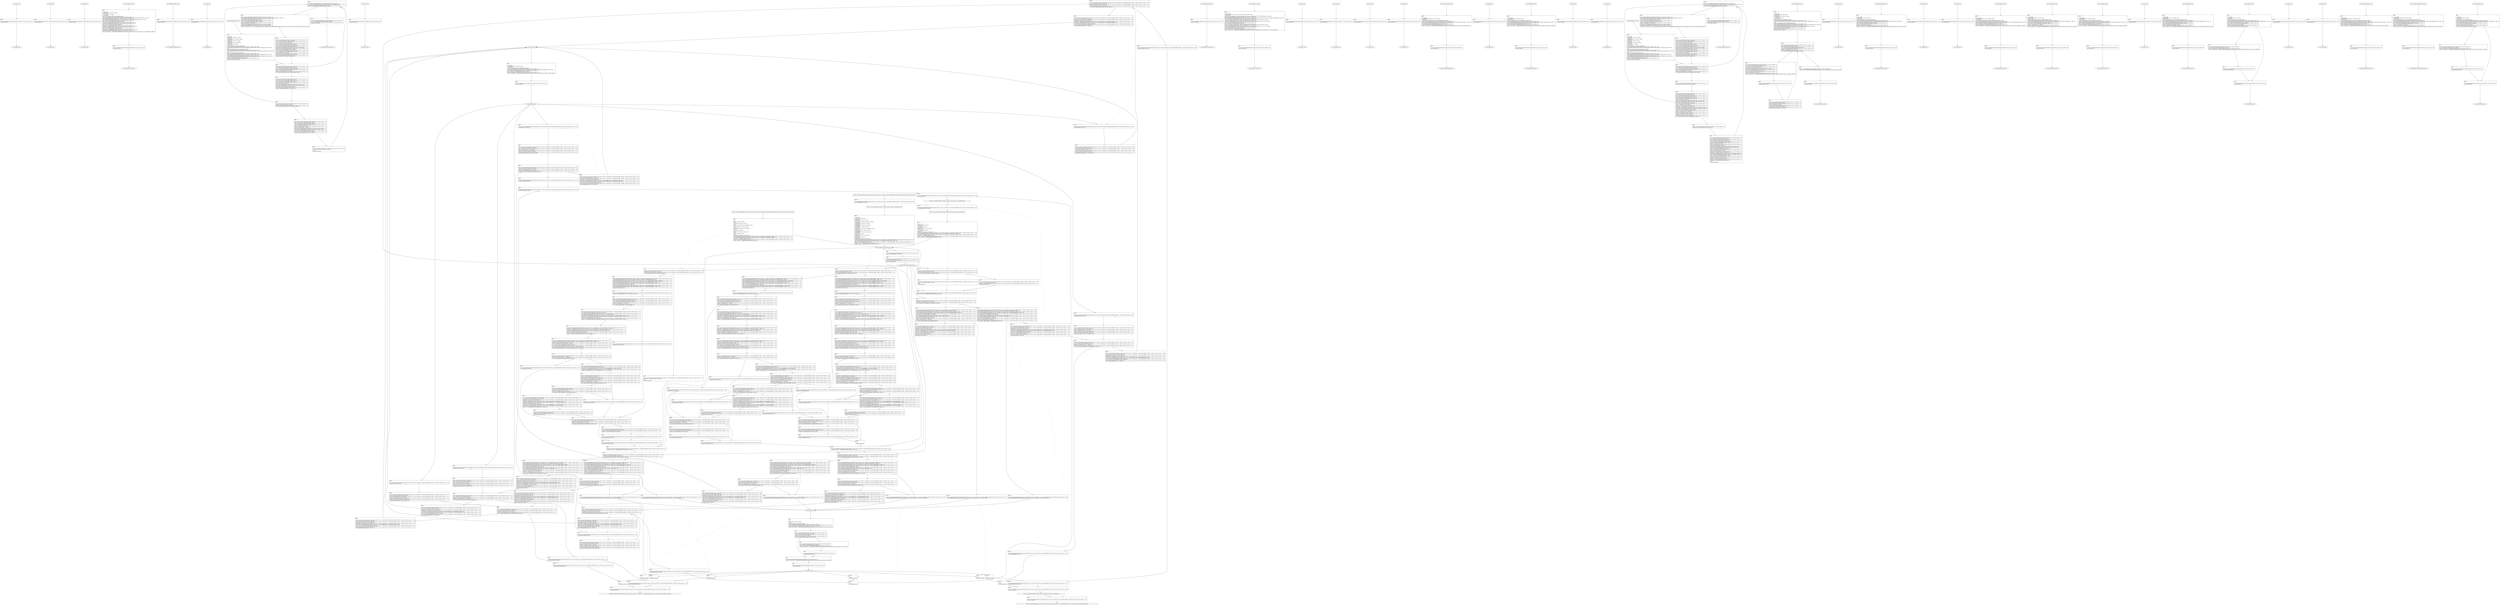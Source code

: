 digraph "icfg graph" {
BBio_ll_good1_end [label="{io_ll_good1_end}"];
BBio_ll_bad6_end [label="{io_ll_bad6_end}"];
BBio_ll_good5_end [label="{io_ll_good5_end}"];
BBio_ll_printWcharLine_end [label="{io_ll_printWcharLine_end}"];
BBio_ll_globalReturnsFalse_end [label="{io_ll_globalReturnsFalse_end}"];
BBio_ll_bad8_end [label="{io_ll_bad8_end}"];
BBio_ll_decodeHexWChars_end [label="{io_ll_decodeHexWChars_end}"];
BBio_ll_good7_end [label="{io_ll_good7_end}"];
BBCWE121_Stack_Based_Buffer_Overflow__CWE129_connect_socket_12_ll_CWE121_Stack_Based_Buffer_Overflow__CWE129_connect_socket_12_good_end [label="{CWE121_Stack_Based_Buffer_Overflow__CWE129_connect_socket_12_ll_CWE121_Stack_Based_Buffer_Overflow__CWE129_connect_socket_12_good_end}"];
BBio_ll_globalReturnsTrue_end [label="{io_ll_globalReturnsTrue_end}"];
BBio_ll_printStructLine_end [label="{io_ll_printStructLine_end}"];
BBio_ll_bad7_end [label="{io_ll_bad7_end}"];
BBio_ll_good6_end [label="{io_ll_good6_end}"];
BBio_ll_bad2_end [label="{io_ll_bad2_end}"];
BBio_ll_bad9_end [label="{io_ll_bad9_end}"];
BBio_ll_printUnsignedLine_end [label="{io_ll_printUnsignedLine_end}"];
BBio_ll_good4_end [label="{io_ll_good4_end}"];
BBio_ll_printSizeTLine_end [label="{io_ll_printSizeTLine_end}"];
BBio_ll_bad5_end [label="{io_ll_bad5_end}"];
BBio_ll_printLine_end [label="{io_ll_printLine_end}"];
BBio_ll_bad4_end [label="{io_ll_bad4_end}"];
BBio_ll_decodeHexChars_end [label="{io_ll_decodeHexChars_end}"];
BBio_ll_printBytesLine_end [label="{io_ll_printBytesLine_end}"];
BBio_ll_globalReturnsTrueOrFalse_end [label="{io_ll_globalReturnsTrueOrFalse_end}"];
BBCWE121_Stack_Based_Buffer_Overflow__CWE129_connect_socket_12_ll_goodG2B_end [label="{CWE121_Stack_Based_Buffer_Overflow__CWE129_connect_socket_12_ll_goodG2B_end}"];
BBio_ll_good3_end [label="{io_ll_good3_end}"];
BBio_ll_printHexCharLine_end [label="{io_ll_printHexCharLine_end}"];
BBio_ll_good9_end [label="{io_ll_good9_end}"];
BBio_ll_bad3_end [label="{io_ll_bad3_end}"];
BBio_ll_printDoubleLine_end [label="{io_ll_printDoubleLine_end}"];
BBio_ll_printShortLine_end [label="{io_ll_printShortLine_end}"];
BBio_ll_printLongLine_end [label="{io_ll_printLongLine_end}"];
BBio_ll_bad1_end [label="{io_ll_bad1_end}"];
BBio_ll_printFloatLine_end [label="{io_ll_printFloatLine_end}"];
BBio_ll_printWLine_end [label="{io_ll_printWLine_end}"];
BBio_ll_good2_end [label="{io_ll_good2_end}"];
BBio_ll_printIntLine_end [label="{io_ll_printIntLine_end}"];
BBio_ll_good8_end [label="{io_ll_good8_end}"];
BBio_ll_printLongLongLine_end [label="{io_ll_printLongLongLine_end}"];
BBio_ll_printHexUnsignedCharLine_end [label="{io_ll_printHexUnsignedCharLine_end}"];
BBio_ll_printSinkLine_end [label="{io_ll_printSinkLine_end}"];
BBCWE121_Stack_Based_Buffer_Overflow__CWE129_connect_socket_12_ll_CWE121_Stack_Based_Buffer_Overflow__CWE129_connect_socket_12_bad_end [label="{CWE121_Stack_Based_Buffer_Overflow__CWE129_connect_socket_12_ll_CWE121_Stack_Based_Buffer_Overflow__CWE129_connect_socket_12_bad_end}"];
BBCWE121_Stack_Based_Buffer_Overflow__CWE129_connect_socket_12_ll_goodB2G_end [label="{CWE121_Stack_Based_Buffer_Overflow__CWE129_connect_socket_12_ll_goodB2G_end}"];
BBio_ll_good1_start [label="{io_ll_good1_start}", shape=record];
io_ll_good1BB69 [label="{BB69:\l\l/home/raoxue/Desktop/MemVerif/workspace/000_062_527/source_code/io.c:187\l
  ret void, !dbg !52\l
}", shape=record];
BBio_ll_bad6_start [label="{io_ll_bad6_start}", shape=record];
io_ll_bad6BB83 [label="{BB83:\l\l/home/raoxue/Desktop/MemVerif/workspace/000_062_527/source_code/io.c:203\l
  ret void, !dbg !52\l
}", shape=record];
BBio_ll_good5_start [label="{io_ll_good5_start}", shape=record];
io_ll_good5BB73 [label="{BB73:\l\l/home/raoxue/Desktop/MemVerif/workspace/000_062_527/source_code/io.c:191\l
  ret void, !dbg !52\l
}", shape=record];
BBio_ll_printWcharLine_start [label="{io_ll_printWcharLine_start}", shape=record];
io_ll_printWcharLineBB28 [label="{BB28:\l\l/:1750217984\l
  %wideChar.addr = alloca i32, align 4\l
/:1750217984\l
  %s = alloca [2 x i32], align 4\l
/:1750217984\l
  store i32 %wideChar, i32* %wideChar.addr, align 4\l
/home/raoxue/Desktop/MemVerif/workspace/000_062_527/source_code/io.c:70\l
  call void @llvm.dbg.declare(metadata i32* %wideChar.addr, metadata !162, metadata !DIExpression()), !dbg !163\l
/home/raoxue/Desktop/MemVerif/workspace/000_062_527/source_code/io.c:74\l
  call void @llvm.dbg.declare(metadata [2 x i32]* %s, metadata !164, metadata !DIExpression()), !dbg !168\l
/home/raoxue/Desktop/MemVerif/workspace/000_062_527/source_code/io.c:75\l
  %0 = load i32, i32* %wideChar.addr, align 4, !dbg !61\l
/home/raoxue/Desktop/MemVerif/workspace/000_062_527/source_code/io.c:75\l
  %arrayidx = getelementptr inbounds [2 x i32], [2 x i32]* %s, i64 0, i64 0, !dbg !62\l
/home/raoxue/Desktop/MemVerif/workspace/000_062_527/source_code/io.c:75\l
  store i32 %0, i32* %arrayidx, align 4, !dbg !63\l
/home/raoxue/Desktop/MemVerif/workspace/000_062_527/source_code/io.c:76\l
  %arrayidx1 = getelementptr inbounds [2 x i32], [2 x i32]* %s, i64 0, i64 1, !dbg !64\l
/home/raoxue/Desktop/MemVerif/workspace/000_062_527/source_code/io.c:76\l
  store i32 0, i32* %arrayidx1, align 4, !dbg !65\l
/home/raoxue/Desktop/MemVerif/workspace/000_062_527/source_code/io.c:77\l
  %arraydecay = getelementptr inbounds [2 x i32], [2 x i32]* %s, i64 0, i64 0, !dbg !66\l
/home/raoxue/Desktop/MemVerif/workspace/000_062_527/source_code/io.c:77\l
  %call = call i32 (i8*, ...) @printf(i8* getelementptr inbounds ([5 x i8], [5 x i8]* @.str.10, i64 0, i64 0), i32* %arraydecay), !dbg !67\l
}", shape=record];
io_ll_printWcharLineBB28 [label="{BB28:\l\l/:1750217984\l
  %wideChar.addr = alloca i32, align 4\l
/:1750217984\l
  %s = alloca [2 x i32], align 4\l
/:1750217984\l
  store i32 %wideChar, i32* %wideChar.addr, align 4\l
/home/raoxue/Desktop/MemVerif/workspace/000_062_527/source_code/io.c:70\l
  call void @llvm.dbg.declare(metadata i32* %wideChar.addr, metadata !162, metadata !DIExpression()), !dbg !163\l
/home/raoxue/Desktop/MemVerif/workspace/000_062_527/source_code/io.c:74\l
  call void @llvm.dbg.declare(metadata [2 x i32]* %s, metadata !164, metadata !DIExpression()), !dbg !168\l
/home/raoxue/Desktop/MemVerif/workspace/000_062_527/source_code/io.c:75\l
  %0 = load i32, i32* %wideChar.addr, align 4, !dbg !61\l
/home/raoxue/Desktop/MemVerif/workspace/000_062_527/source_code/io.c:75\l
  %arrayidx = getelementptr inbounds [2 x i32], [2 x i32]* %s, i64 0, i64 0, !dbg !62\l
/home/raoxue/Desktop/MemVerif/workspace/000_062_527/source_code/io.c:75\l
  store i32 %0, i32* %arrayidx, align 4, !dbg !63\l
/home/raoxue/Desktop/MemVerif/workspace/000_062_527/source_code/io.c:76\l
  %arrayidx1 = getelementptr inbounds [2 x i32], [2 x i32]* %s, i64 0, i64 1, !dbg !64\l
/home/raoxue/Desktop/MemVerif/workspace/000_062_527/source_code/io.c:76\l
  store i32 0, i32* %arrayidx1, align 4, !dbg !65\l
/home/raoxue/Desktop/MemVerif/workspace/000_062_527/source_code/io.c:77\l
  %arraydecay = getelementptr inbounds [2 x i32], [2 x i32]* %s, i64 0, i64 0, !dbg !66\l
/home/raoxue/Desktop/MemVerif/workspace/000_062_527/source_code/io.c:77\l
  %call = call i32 (i8*, ...) @printf(i8* getelementptr inbounds ([5 x i8], [5 x i8]* @.str.10, i64 0, i64 0), i32* %arraydecay), !dbg !67\l
}", shape=record];
io_ll_printWcharLineBB29 [label="{BB29:\l\l/home/raoxue/Desktop/MemVerif/workspace/000_062_527/source_code/io.c:78\l
  ret void, !dbg !68\l
}", shape=record];
BBio_ll_globalReturnsFalse_start [label="{io_ll_globalReturnsFalse_start}", shape=record];
io_ll_globalReturnsFalseBB66 [label="{BB66:\l\l/home/raoxue/Desktop/MemVerif/workspace/000_062_527/source_code/io.c:163\l
  ret i32 0, !dbg !52\l
}", shape=record];
BBio_ll_bad8_start [label="{io_ll_bad8_start}", shape=record];
io_ll_bad8BB85 [label="{BB85:\l\l/home/raoxue/Desktop/MemVerif/workspace/000_062_527/source_code/io.c:205\l
  ret void, !dbg !52\l
}", shape=record];
BBio_ll_decodeHexWChars_start [label="{io_ll_decodeHexWChars_start}", shape=record];
io_ll_decodeHexWCharsBB55 [label="{BB55:\l\l/:114801224\l
  %bytes.addr = alloca i8*, align 8\l
/:114801224\l
  %numBytes.addr = alloca i64, align 8\l
/:114801224\l
  %hex.addr = alloca i32*, align 8\l
/:114801224\l
  %numWritten = alloca i64, align 8\l
/:114801224\l
  %byte = alloca i32, align 4\l
/:114801224\l
  store i8* %bytes, i8** %bytes.addr, align 8\l
/home/raoxue/Desktop/MemVerif/workspace/000_062_527/source_code/io.c:135\l
  call void @llvm.dbg.declare(metadata i8** %bytes.addr, metadata !290, metadata !DIExpression()), !dbg !291\l
/:135\l
  store i64 %numBytes, i64* %numBytes.addr, align 8\l
/home/raoxue/Desktop/MemVerif/workspace/000_062_527/source_code/io.c:135\l
  call void @llvm.dbg.declare(metadata i64* %numBytes.addr, metadata !292, metadata !DIExpression()), !dbg !293\l
/:135\l
  store i32* %hex, i32** %hex.addr, align 8\l
/home/raoxue/Desktop/MemVerif/workspace/000_062_527/source_code/io.c:135\l
  call void @llvm.dbg.declare(metadata i32** %hex.addr, metadata !294, metadata !DIExpression()), !dbg !295\l
/home/raoxue/Desktop/MemVerif/workspace/000_062_527/source_code/io.c:137\l
  call void @llvm.dbg.declare(metadata i64* %numWritten, metadata !296, metadata !DIExpression()), !dbg !297\l
/home/raoxue/Desktop/MemVerif/workspace/000_062_527/source_code/io.c:137\l
  store i64 0, i64* %numWritten, align 8, !dbg !65\l
/home/raoxue/Desktop/MemVerif/workspace/000_062_527/source_code/io.c:143\l
  br label %while.cond, !dbg !66\l
}", shape=record];
io_ll_decodeHexWCharsBB56 [label="{BB56:\l\l/home/raoxue/Desktop/MemVerif/workspace/000_062_527/source_code/io.c:143\l
  %0 = load i64, i64* %numWritten, align 8, !dbg !67\l
/home/raoxue/Desktop/MemVerif/workspace/000_062_527/source_code/io.c:143\l
  %1 = load i64, i64* %numBytes.addr, align 8, !dbg !68\l
/home/raoxue/Desktop/MemVerif/workspace/000_062_527/source_code/io.c:143\l
  %cmp = icmp ult i64 %0, %1, !dbg !69\l
/home/raoxue/Desktop/MemVerif/workspace/000_062_527/source_code/io.c:143\l
  br i1 %cmp, label %land.lhs.true, label %land.end, !dbg !70\l
}", shape=record];
io_ll_decodeHexWCharsBB57 [label="{BB57:\l\l/home/raoxue/Desktop/MemVerif/workspace/000_062_527/source_code/io.c:143\l
  %2 = load i32*, i32** %hex.addr, align 8, !dbg !71\l
/home/raoxue/Desktop/MemVerif/workspace/000_062_527/source_code/io.c:143\l
  %3 = load i64, i64* %numWritten, align 8, !dbg !72\l
/home/raoxue/Desktop/MemVerif/workspace/000_062_527/source_code/io.c:143\l
  %mul = mul i64 2, %3, !dbg !73\l
/home/raoxue/Desktop/MemVerif/workspace/000_062_527/source_code/io.c:143\l
  %arrayidx = getelementptr inbounds i32, i32* %2, i64 %mul, !dbg !71\l
/home/raoxue/Desktop/MemVerif/workspace/000_062_527/source_code/io.c:143\l
  %4 = load i32, i32* %arrayidx, align 4, !dbg !71\l
/home/raoxue/Desktop/MemVerif/workspace/000_062_527/source_code/io.c:143\l
  %call = call i32 @iswxdigit(i32 %4) #5, !dbg !74\l
}", shape=record];
io_ll_decodeHexWCharsBB57 [label="{BB57:\l\l/home/raoxue/Desktop/MemVerif/workspace/000_062_527/source_code/io.c:143\l
  %2 = load i32*, i32** %hex.addr, align 8, !dbg !71\l
/home/raoxue/Desktop/MemVerif/workspace/000_062_527/source_code/io.c:143\l
  %3 = load i64, i64* %numWritten, align 8, !dbg !72\l
/home/raoxue/Desktop/MemVerif/workspace/000_062_527/source_code/io.c:143\l
  %mul = mul i64 2, %3, !dbg !73\l
/home/raoxue/Desktop/MemVerif/workspace/000_062_527/source_code/io.c:143\l
  %arrayidx = getelementptr inbounds i32, i32* %2, i64 %mul, !dbg !71\l
/home/raoxue/Desktop/MemVerif/workspace/000_062_527/source_code/io.c:143\l
  %4 = load i32, i32* %arrayidx, align 4, !dbg !71\l
/home/raoxue/Desktop/MemVerif/workspace/000_062_527/source_code/io.c:143\l
  %call = call i32 @iswxdigit(i32 %4) #5, !dbg !74\l
}", shape=record];
io_ll_decodeHexWCharsBB59 [label="{BB59:\l\l/home/raoxue/Desktop/MemVerif/workspace/000_062_527/source_code/io.c:143\l
  %tobool = icmp ne i32 %call, 0, !dbg !74\l
/home/raoxue/Desktop/MemVerif/workspace/000_062_527/source_code/io.c:143\l
  br i1 %tobool, label %land.rhs, label %land.end, !dbg !75\l
}", shape=record];
io_ll_decodeHexWCharsBB60 [label="{BB60:\l\l/home/raoxue/Desktop/MemVerif/workspace/000_062_527/source_code/io.c:143\l
  %5 = load i32*, i32** %hex.addr, align 8, !dbg !76\l
/home/raoxue/Desktop/MemVerif/workspace/000_062_527/source_code/io.c:143\l
  %6 = load i64, i64* %numWritten, align 8, !dbg !77\l
/home/raoxue/Desktop/MemVerif/workspace/000_062_527/source_code/io.c:143\l
  %mul1 = mul i64 2, %6, !dbg !78\l
/home/raoxue/Desktop/MemVerif/workspace/000_062_527/source_code/io.c:143\l
  %add = add i64 %mul1, 1, !dbg !79\l
/home/raoxue/Desktop/MemVerif/workspace/000_062_527/source_code/io.c:143\l
  %arrayidx2 = getelementptr inbounds i32, i32* %5, i64 %add, !dbg !76\l
/home/raoxue/Desktop/MemVerif/workspace/000_062_527/source_code/io.c:143\l
  %7 = load i32, i32* %arrayidx2, align 4, !dbg !76\l
/home/raoxue/Desktop/MemVerif/workspace/000_062_527/source_code/io.c:143\l
  %call3 = call i32 @iswxdigit(i32 %7) #5, !dbg !80\l
}", shape=record];
io_ll_decodeHexWCharsBB60 [label="{BB60:\l\l/home/raoxue/Desktop/MemVerif/workspace/000_062_527/source_code/io.c:143\l
  %5 = load i32*, i32** %hex.addr, align 8, !dbg !76\l
/home/raoxue/Desktop/MemVerif/workspace/000_062_527/source_code/io.c:143\l
  %6 = load i64, i64* %numWritten, align 8, !dbg !77\l
/home/raoxue/Desktop/MemVerif/workspace/000_062_527/source_code/io.c:143\l
  %mul1 = mul i64 2, %6, !dbg !78\l
/home/raoxue/Desktop/MemVerif/workspace/000_062_527/source_code/io.c:143\l
  %add = add i64 %mul1, 1, !dbg !79\l
/home/raoxue/Desktop/MemVerif/workspace/000_062_527/source_code/io.c:143\l
  %arrayidx2 = getelementptr inbounds i32, i32* %5, i64 %add, !dbg !76\l
/home/raoxue/Desktop/MemVerif/workspace/000_062_527/source_code/io.c:143\l
  %7 = load i32, i32* %arrayidx2, align 4, !dbg !76\l
/home/raoxue/Desktop/MemVerif/workspace/000_062_527/source_code/io.c:143\l
  %call3 = call i32 @iswxdigit(i32 %7) #5, !dbg !80\l
}", shape=record];
io_ll_decodeHexWCharsBB61 [label="{BB61:\l\l/home/raoxue/Desktop/MemVerif/workspace/000_062_527/source_code/io.c:143\l
  %tobool4 = icmp ne i32 %call3, 0, !dbg !75\l
/:143\l
  br label %land.end\l
}", shape=record];
io_ll_decodeHexWCharsBB58 [label="{BB58:\l\l/home/raoxue/Desktop/MemVerif/workspace/000_062_527/source_code/io.c:0\l
  %8 = phi i1 [ false, %land.lhs.true ], [ false, %while.cond ], [ %tobool4, %land.rhs ], !dbg !81\l
/home/raoxue/Desktop/MemVerif/workspace/000_062_527/source_code/io.c:143\l
  br i1 %8, label %while.body, label %while.end, !dbg !66\l
}", shape=record];
io_ll_decodeHexWCharsBB62 [label="{BB62:\l\l/home/raoxue/Desktop/MemVerif/workspace/000_062_527/source_code/io.c:145\l
  call void @llvm.dbg.declare(metadata i32* %byte, metadata !314, metadata !DIExpression()), !dbg !316\l
/home/raoxue/Desktop/MemVerif/workspace/000_062_527/source_code/io.c:146\l
  %9 = load i32*, i32** %hex.addr, align 8, !dbg !85\l
/home/raoxue/Desktop/MemVerif/workspace/000_062_527/source_code/io.c:146\l
  %10 = load i64, i64* %numWritten, align 8, !dbg !86\l
/home/raoxue/Desktop/MemVerif/workspace/000_062_527/source_code/io.c:146\l
  %mul5 = mul i64 2, %10, !dbg !87\l
/home/raoxue/Desktop/MemVerif/workspace/000_062_527/source_code/io.c:146\l
  %arrayidx6 = getelementptr inbounds i32, i32* %9, i64 %mul5, !dbg !85\l
/home/raoxue/Desktop/MemVerif/workspace/000_062_527/source_code/io.c:146\l
  %call7 = call i32 (i32*, i32*, ...) @__isoc99_swscanf(i32* %arrayidx6, i32* getelementptr inbounds ([5 x i32], [5 x i32]* @.str.16, i64 0, i64 0), i32* %byte) #5, !dbg !88\l
}", shape=record];
io_ll_decodeHexWCharsBB62 [label="{BB62:\l\l/home/raoxue/Desktop/MemVerif/workspace/000_062_527/source_code/io.c:145\l
  call void @llvm.dbg.declare(metadata i32* %byte, metadata !314, metadata !DIExpression()), !dbg !316\l
/home/raoxue/Desktop/MemVerif/workspace/000_062_527/source_code/io.c:146\l
  %9 = load i32*, i32** %hex.addr, align 8, !dbg !85\l
/home/raoxue/Desktop/MemVerif/workspace/000_062_527/source_code/io.c:146\l
  %10 = load i64, i64* %numWritten, align 8, !dbg !86\l
/home/raoxue/Desktop/MemVerif/workspace/000_062_527/source_code/io.c:146\l
  %mul5 = mul i64 2, %10, !dbg !87\l
/home/raoxue/Desktop/MemVerif/workspace/000_062_527/source_code/io.c:146\l
  %arrayidx6 = getelementptr inbounds i32, i32* %9, i64 %mul5, !dbg !85\l
/home/raoxue/Desktop/MemVerif/workspace/000_062_527/source_code/io.c:146\l
  %call7 = call i32 (i32*, i32*, ...) @__isoc99_swscanf(i32* %arrayidx6, i32* getelementptr inbounds ([5 x i32], [5 x i32]* @.str.16, i64 0, i64 0), i32* %byte) #5, !dbg !88\l
}", shape=record];
io_ll_decodeHexWCharsBB64 [label="{BB64:\l\l/home/raoxue/Desktop/MemVerif/workspace/000_062_527/source_code/io.c:147\l
  %11 = load i32, i32* %byte, align 4, !dbg !89\l
/home/raoxue/Desktop/MemVerif/workspace/000_062_527/source_code/io.c:147\l
  %conv = trunc i32 %11 to i8, !dbg !90\l
/home/raoxue/Desktop/MemVerif/workspace/000_062_527/source_code/io.c:147\l
  %12 = load i8*, i8** %bytes.addr, align 8, !dbg !91\l
/home/raoxue/Desktop/MemVerif/workspace/000_062_527/source_code/io.c:147\l
  %13 = load i64, i64* %numWritten, align 8, !dbg !92\l
/home/raoxue/Desktop/MemVerif/workspace/000_062_527/source_code/io.c:147\l
  %arrayidx8 = getelementptr inbounds i8, i8* %12, i64 %13, !dbg !91\l
/home/raoxue/Desktop/MemVerif/workspace/000_062_527/source_code/io.c:147\l
  store i8 %conv, i8* %arrayidx8, align 1, !dbg !93\l
/home/raoxue/Desktop/MemVerif/workspace/000_062_527/source_code/io.c:148\l
  %14 = load i64, i64* %numWritten, align 8, !dbg !94\l
/home/raoxue/Desktop/MemVerif/workspace/000_062_527/source_code/io.c:148\l
  %inc = add i64 %14, 1, !dbg !94\l
/home/raoxue/Desktop/MemVerif/workspace/000_062_527/source_code/io.c:148\l
  store i64 %inc, i64* %numWritten, align 8, !dbg !94\l
/home/raoxue/Desktop/MemVerif/workspace/000_062_527/source_code/io.c:143\l
  br label %while.cond, !dbg !66, !llvm.loop !95\l
}", shape=record];
io_ll_decodeHexWCharsBB63 [label="{BB63:\l\l/home/raoxue/Desktop/MemVerif/workspace/000_062_527/source_code/io.c:151\l
  %15 = load i64, i64* %numWritten, align 8, !dbg !98\l
/home/raoxue/Desktop/MemVerif/workspace/000_062_527/source_code/io.c:151\l
  ret i64 %15, !dbg !99\l
}", shape=record];
BBio_ll_good7_start [label="{io_ll_good7_start}", shape=record];
io_ll_good7BB75 [label="{BB75:\l\l/home/raoxue/Desktop/MemVerif/workspace/000_062_527/source_code/io.c:193\l
  ret void, !dbg !52\l
}", shape=record];
BBCWE121_Stack_Based_Buffer_Overflow__CWE129_connect_socket_12_ll_CWE121_Stack_Based_Buffer_Overflow__CWE129_connect_socket_12_good_start [label="{CWE121_Stack_Based_Buffer_Overflow__CWE129_connect_socket_12_ll_CWE121_Stack_Based_Buffer_Overflow__CWE129_connect_socket_12_good_start}", shape=record];
CWE121_Stack_Based_Buffer_Overflow__CWE129_connect_socket_12_ll_CWE121_Stack_Based_Buffer_Overflow__CWE129_connect_socket_12_goodBB138 [label="{BB138:\l\l/home/raoxue/Desktop/MemVerif/workspace/000_062_527/source_code/CWE121_Stack_Based_Buffer_Overflow__CWE129_connect_socket_12.c:402\l
  call void @goodB2G(), !dbg !67\l
}", shape=record];
CWE121_Stack_Based_Buffer_Overflow__CWE129_connect_socket_12_ll_CWE121_Stack_Based_Buffer_Overflow__CWE129_connect_socket_12_goodBB138 [label="{BB138:\l\l/home/raoxue/Desktop/MemVerif/workspace/000_062_527/source_code/CWE121_Stack_Based_Buffer_Overflow__CWE129_connect_socket_12.c:402\l
  call void @goodB2G(), !dbg !67\l
}", shape=record];
CWE121_Stack_Based_Buffer_Overflow__CWE129_connect_socket_12_ll_CWE121_Stack_Based_Buffer_Overflow__CWE129_connect_socket_12_goodBB139 [label="{BB139:\l\l/home/raoxue/Desktop/MemVerif/workspace/000_062_527/source_code/CWE121_Stack_Based_Buffer_Overflow__CWE129_connect_socket_12.c:403\l
  call void @goodG2B(), !dbg !68\l
}", shape=record];
CWE121_Stack_Based_Buffer_Overflow__CWE129_connect_socket_12_ll_CWE121_Stack_Based_Buffer_Overflow__CWE129_connect_socket_12_goodBB139 [label="{BB139:\l\l/home/raoxue/Desktop/MemVerif/workspace/000_062_527/source_code/CWE121_Stack_Based_Buffer_Overflow__CWE129_connect_socket_12.c:403\l
  call void @goodG2B(), !dbg !68\l
}", shape=record];
CWE121_Stack_Based_Buffer_Overflow__CWE129_connect_socket_12_ll_CWE121_Stack_Based_Buffer_Overflow__CWE129_connect_socket_12_goodBB140 [label="{BB140:\l\l/home/raoxue/Desktop/MemVerif/workspace/000_062_527/source_code/CWE121_Stack_Based_Buffer_Overflow__CWE129_connect_socket_12.c:404\l
  ret void, !dbg !69\l
}", shape=record];
BBio_ll_globalReturnsTrue_start [label="{io_ll_globalReturnsTrue_start}", shape=record];
io_ll_globalReturnsTrueBB65 [label="{BB65:\l\l/home/raoxue/Desktop/MemVerif/workspace/000_062_527/source_code/io.c:158\l
  ret i32 1, !dbg !52\l
}", shape=record];
BBio_ll_printStructLine_start [label="{io_ll_printStructLine_start}", shape=record];
io_ll_printStructLineBB36 [label="{BB36:\l\l/:1750217984\l
  %structTwoIntsStruct.addr = alloca %struct._twoIntsStruct*, align 8\l
/:1750217984\l
  store %struct._twoIntsStruct* %structTwoIntsStruct, %struct._twoIntsStruct** %structTwoIntsStruct.addr, align 8\l
/home/raoxue/Desktop/MemVerif/workspace/000_062_527/source_code/io.c:95\l
  call void @llvm.dbg.declare(metadata %struct._twoIntsStruct** %structTwoIntsStruct.addr, metadata !212, metadata !DIExpression()), !dbg !213\l
/home/raoxue/Desktop/MemVerif/workspace/000_062_527/source_code/io.c:97\l
  %0 = load %struct._twoIntsStruct*, %struct._twoIntsStruct** %structTwoIntsStruct.addr, align 8, !dbg !61\l
/home/raoxue/Desktop/MemVerif/workspace/000_062_527/source_code/io.c:97\l
  %intOne = getelementptr inbounds %struct._twoIntsStruct, %struct._twoIntsStruct* %0, i32 0, i32 0, !dbg !62\l
/home/raoxue/Desktop/MemVerif/workspace/000_062_527/source_code/io.c:97\l
  %1 = load i32, i32* %intOne, align 4, !dbg !62\l
/home/raoxue/Desktop/MemVerif/workspace/000_062_527/source_code/io.c:97\l
  %2 = load %struct._twoIntsStruct*, %struct._twoIntsStruct** %structTwoIntsStruct.addr, align 8, !dbg !63\l
/home/raoxue/Desktop/MemVerif/workspace/000_062_527/source_code/io.c:97\l
  %intTwo = getelementptr inbounds %struct._twoIntsStruct, %struct._twoIntsStruct* %2, i32 0, i32 1, !dbg !64\l
/home/raoxue/Desktop/MemVerif/workspace/000_062_527/source_code/io.c:97\l
  %3 = load i32, i32* %intTwo, align 4, !dbg !64\l
/home/raoxue/Desktop/MemVerif/workspace/000_062_527/source_code/io.c:97\l
  %call = call i32 (i8*, ...) @printf(i8* getelementptr inbounds ([10 x i8], [10 x i8]* @.str.13, i64 0, i64 0), i32 %1, i32 %3), !dbg !65\l
}", shape=record];
io_ll_printStructLineBB36 [label="{BB36:\l\l/:1750217984\l
  %structTwoIntsStruct.addr = alloca %struct._twoIntsStruct*, align 8\l
/:1750217984\l
  store %struct._twoIntsStruct* %structTwoIntsStruct, %struct._twoIntsStruct** %structTwoIntsStruct.addr, align 8\l
/home/raoxue/Desktop/MemVerif/workspace/000_062_527/source_code/io.c:95\l
  call void @llvm.dbg.declare(metadata %struct._twoIntsStruct** %structTwoIntsStruct.addr, metadata !212, metadata !DIExpression()), !dbg !213\l
/home/raoxue/Desktop/MemVerif/workspace/000_062_527/source_code/io.c:97\l
  %0 = load %struct._twoIntsStruct*, %struct._twoIntsStruct** %structTwoIntsStruct.addr, align 8, !dbg !61\l
/home/raoxue/Desktop/MemVerif/workspace/000_062_527/source_code/io.c:97\l
  %intOne = getelementptr inbounds %struct._twoIntsStruct, %struct._twoIntsStruct* %0, i32 0, i32 0, !dbg !62\l
/home/raoxue/Desktop/MemVerif/workspace/000_062_527/source_code/io.c:97\l
  %1 = load i32, i32* %intOne, align 4, !dbg !62\l
/home/raoxue/Desktop/MemVerif/workspace/000_062_527/source_code/io.c:97\l
  %2 = load %struct._twoIntsStruct*, %struct._twoIntsStruct** %structTwoIntsStruct.addr, align 8, !dbg !63\l
/home/raoxue/Desktop/MemVerif/workspace/000_062_527/source_code/io.c:97\l
  %intTwo = getelementptr inbounds %struct._twoIntsStruct, %struct._twoIntsStruct* %2, i32 0, i32 1, !dbg !64\l
/home/raoxue/Desktop/MemVerif/workspace/000_062_527/source_code/io.c:97\l
  %3 = load i32, i32* %intTwo, align 4, !dbg !64\l
/home/raoxue/Desktop/MemVerif/workspace/000_062_527/source_code/io.c:97\l
  %call = call i32 (i8*, ...) @printf(i8* getelementptr inbounds ([10 x i8], [10 x i8]* @.str.13, i64 0, i64 0), i32 %1, i32 %3), !dbg !65\l
}", shape=record];
io_ll_printStructLineBB37 [label="{BB37:\l\l/home/raoxue/Desktop/MemVerif/workspace/000_062_527/source_code/io.c:98\l
  ret void, !dbg !66\l
}", shape=record];
BBio_ll_bad7_start [label="{io_ll_bad7_start}", shape=record];
io_ll_bad7BB84 [label="{BB84:\l\l/home/raoxue/Desktop/MemVerif/workspace/000_062_527/source_code/io.c:204\l
  ret void, !dbg !52\l
}", shape=record];
BBio_ll_good6_start [label="{io_ll_good6_start}", shape=record];
io_ll_good6BB74 [label="{BB74:\l\l/home/raoxue/Desktop/MemVerif/workspace/000_062_527/source_code/io.c:192\l
  ret void, !dbg !52\l
}", shape=record];
BBio_ll_bad2_start [label="{io_ll_bad2_start}", shape=record];
io_ll_bad2BB79 [label="{BB79:\l\l/home/raoxue/Desktop/MemVerif/workspace/000_062_527/source_code/io.c:199\l
  ret void, !dbg !52\l
}", shape=record];
BBio_ll_bad9_start [label="{io_ll_bad9_start}", shape=record];
io_ll_bad9BB86 [label="{BB86:\l\l/home/raoxue/Desktop/MemVerif/workspace/000_062_527/source_code/io.c:206\l
  ret void, !dbg !52\l
}", shape=record];
BBio_ll_printUnsignedLine_start [label="{io_ll_printUnsignedLine_start}", shape=record];
io_ll_printUnsignedLineBB30 [label="{BB30:\l\l/:114962264\l
  %unsignedNumber.addr = alloca i32, align 4\l
/:114962264\l
  store i32 %unsignedNumber, i32* %unsignedNumber.addr, align 4\l
/home/raoxue/Desktop/MemVerif/workspace/000_062_527/source_code/io.c:80\l
  call void @llvm.dbg.declare(metadata i32* %unsignedNumber.addr, metadata !180, metadata !DIExpression()), !dbg !181\l
/home/raoxue/Desktop/MemVerif/workspace/000_062_527/source_code/io.c:82\l
  %0 = load i32, i32* %unsignedNumber.addr, align 4, !dbg !54\l
/home/raoxue/Desktop/MemVerif/workspace/000_062_527/source_code/io.c:82\l
  %call = call i32 (i8*, ...) @printf(i8* getelementptr inbounds ([4 x i8], [4 x i8]* @.str.11, i64 0, i64 0), i32 %0), !dbg !55\l
}", shape=record];
io_ll_printUnsignedLineBB30 [label="{BB30:\l\l/:114962264\l
  %unsignedNumber.addr = alloca i32, align 4\l
/:114962264\l
  store i32 %unsignedNumber, i32* %unsignedNumber.addr, align 4\l
/home/raoxue/Desktop/MemVerif/workspace/000_062_527/source_code/io.c:80\l
  call void @llvm.dbg.declare(metadata i32* %unsignedNumber.addr, metadata !180, metadata !DIExpression()), !dbg !181\l
/home/raoxue/Desktop/MemVerif/workspace/000_062_527/source_code/io.c:82\l
  %0 = load i32, i32* %unsignedNumber.addr, align 4, !dbg !54\l
/home/raoxue/Desktop/MemVerif/workspace/000_062_527/source_code/io.c:82\l
  %call = call i32 (i8*, ...) @printf(i8* getelementptr inbounds ([4 x i8], [4 x i8]* @.str.11, i64 0, i64 0), i32 %0), !dbg !55\l
}", shape=record];
io_ll_printUnsignedLineBB31 [label="{BB31:\l\l/home/raoxue/Desktop/MemVerif/workspace/000_062_527/source_code/io.c:83\l
  ret void, !dbg !56\l
}", shape=record];
BBio_ll_good4_start [label="{io_ll_good4_start}", shape=record];
io_ll_good4BB72 [label="{BB72:\l\l/home/raoxue/Desktop/MemVerif/workspace/000_062_527/source_code/io.c:190\l
  ret void, !dbg !52\l
}", shape=record];
BBio_ll_printSizeTLine_start [label="{io_ll_printSizeTLine_start}", shape=record];
io_ll_printSizeTLineBB24 [label="{BB24:\l\l/:1750217984\l
  %sizeTNumber.addr = alloca i64, align 8\l
/:1750217984\l
  store i64 %sizeTNumber, i64* %sizeTNumber.addr, align 8\l
/home/raoxue/Desktop/MemVerif/workspace/000_062_527/source_code/io.c:60\l
  call void @llvm.dbg.declare(metadata i64* %sizeTNumber.addr, metadata !146, metadata !DIExpression()), !dbg !147\l
/home/raoxue/Desktop/MemVerif/workspace/000_062_527/source_code/io.c:62\l
  %0 = load i64, i64* %sizeTNumber.addr, align 8, !dbg !57\l
/home/raoxue/Desktop/MemVerif/workspace/000_062_527/source_code/io.c:62\l
  %call = call i32 (i8*, ...) @printf(i8* getelementptr inbounds ([5 x i8], [5 x i8]* @.str.8, i64 0, i64 0), i64 %0), !dbg !58\l
}", shape=record];
io_ll_printSizeTLineBB24 [label="{BB24:\l\l/:1750217984\l
  %sizeTNumber.addr = alloca i64, align 8\l
/:1750217984\l
  store i64 %sizeTNumber, i64* %sizeTNumber.addr, align 8\l
/home/raoxue/Desktop/MemVerif/workspace/000_062_527/source_code/io.c:60\l
  call void @llvm.dbg.declare(metadata i64* %sizeTNumber.addr, metadata !146, metadata !DIExpression()), !dbg !147\l
/home/raoxue/Desktop/MemVerif/workspace/000_062_527/source_code/io.c:62\l
  %0 = load i64, i64* %sizeTNumber.addr, align 8, !dbg !57\l
/home/raoxue/Desktop/MemVerif/workspace/000_062_527/source_code/io.c:62\l
  %call = call i32 (i8*, ...) @printf(i8* getelementptr inbounds ([5 x i8], [5 x i8]* @.str.8, i64 0, i64 0), i64 %0), !dbg !58\l
}", shape=record];
io_ll_printSizeTLineBB25 [label="{BB25:\l\l/home/raoxue/Desktop/MemVerif/workspace/000_062_527/source_code/io.c:63\l
  ret void, !dbg !59\l
}", shape=record];
BBio_ll_bad5_start [label="{io_ll_bad5_start}", shape=record];
io_ll_bad5BB82 [label="{BB82:\l\l/home/raoxue/Desktop/MemVerif/workspace/000_062_527/source_code/io.c:202\l
  ret void, !dbg !52\l
}", shape=record];
BBio_ll_printLine_start [label="{io_ll_printLine_start}", shape=record];
io_ll_printLineBB0 [label="{BB0:\l\l/:415\l
  %line.addr = alloca i8*, align 8\l
/:415\l
  store i8* %line, i8** %line.addr, align 8\l
/home/raoxue/Desktop/MemVerif/workspace/000_062_527/source_code/io.c:11\l
  call void @llvm.dbg.declare(metadata i8** %line.addr, metadata !52, metadata !DIExpression()), !dbg !53\l
/home/raoxue/Desktop/MemVerif/workspace/000_062_527/source_code/io.c:13\l
  %call = call i32 (i8*, ...) @printf(i8* getelementptr inbounds ([9 x i8], [9 x i8]* @.str, i64 0, i64 0)), !dbg !54\l
}", shape=record];
io_ll_printLineBB0 [label="{BB0:\l\l/:415\l
  %line.addr = alloca i8*, align 8\l
/:415\l
  store i8* %line, i8** %line.addr, align 8\l
/home/raoxue/Desktop/MemVerif/workspace/000_062_527/source_code/io.c:11\l
  call void @llvm.dbg.declare(metadata i8** %line.addr, metadata !52, metadata !DIExpression()), !dbg !53\l
/home/raoxue/Desktop/MemVerif/workspace/000_062_527/source_code/io.c:13\l
  %call = call i32 (i8*, ...) @printf(i8* getelementptr inbounds ([9 x i8], [9 x i8]* @.str, i64 0, i64 0)), !dbg !54\l
}", shape=record];
io_ll_printLineBB1 [label="{BB1:\l\l/home/raoxue/Desktop/MemVerif/workspace/000_062_527/source_code/io.c:14\l
  %0 = load i8*, i8** %line.addr, align 8, !dbg !55\l
/home/raoxue/Desktop/MemVerif/workspace/000_062_527/source_code/io.c:14\l
  %cmp = icmp ne i8* %0, null, !dbg !57\l
/home/raoxue/Desktop/MemVerif/workspace/000_062_527/source_code/io.c:14\l
  br i1 %cmp, label %if.then, label %if.end, !dbg !58\l
}", shape=record];
io_ll_printLineBB2 [label="{BB2:\l\l/home/raoxue/Desktop/MemVerif/workspace/000_062_527/source_code/io.c:16\l
  %1 = load i8*, i8** %line.addr, align 8, !dbg !59\l
/home/raoxue/Desktop/MemVerif/workspace/000_062_527/source_code/io.c:16\l
  %call1 = call i32 (i8*, ...) @printf(i8* getelementptr inbounds ([4 x i8], [4 x i8]* @.str.1, i64 0, i64 0), i8* %1), !dbg !61\l
}", shape=record];
io_ll_printLineBB2 [label="{BB2:\l\l/home/raoxue/Desktop/MemVerif/workspace/000_062_527/source_code/io.c:16\l
  %1 = load i8*, i8** %line.addr, align 8, !dbg !59\l
/home/raoxue/Desktop/MemVerif/workspace/000_062_527/source_code/io.c:16\l
  %call1 = call i32 (i8*, ...) @printf(i8* getelementptr inbounds ([4 x i8], [4 x i8]* @.str.1, i64 0, i64 0), i8* %1), !dbg !61\l
}", shape=record];
io_ll_printLineBB4 [label="{BB4:\l\l/home/raoxue/Desktop/MemVerif/workspace/000_062_527/source_code/io.c:17\l
  br label %if.end, !dbg !62\l
}", shape=record];
io_ll_printLineBB3 [label="{BB3:\l\l/home/raoxue/Desktop/MemVerif/workspace/000_062_527/source_code/io.c:18\l
  %call2 = call i32 (i8*, ...) @printf(i8* getelementptr inbounds ([9 x i8], [9 x i8]* @.str.2, i64 0, i64 0)), !dbg !63\l
}", shape=record];
io_ll_printLineBB3 [label="{BB3:\l\l/home/raoxue/Desktop/MemVerif/workspace/000_062_527/source_code/io.c:18\l
  %call2 = call i32 (i8*, ...) @printf(i8* getelementptr inbounds ([9 x i8], [9 x i8]* @.str.2, i64 0, i64 0)), !dbg !63\l
}", shape=record];
io_ll_printLineBB5 [label="{BB5:\l\l/home/raoxue/Desktop/MemVerif/workspace/000_062_527/source_code/io.c:19\l
  ret void, !dbg !64\l
}", shape=record];
BBio_ll_bad4_start [label="{io_ll_bad4_start}", shape=record];
io_ll_bad4BB81 [label="{BB81:\l\l/home/raoxue/Desktop/MemVerif/workspace/000_062_527/source_code/io.c:201\l
  ret void, !dbg !52\l
}", shape=record];
BBio_ll_decodeHexChars_start [label="{io_ll_decodeHexChars_start}", shape=record];
io_ll_decodeHexCharsBB45 [label="{BB45:\l\l/:114815552\l
  %bytes.addr = alloca i8*, align 8\l
/:114815552\l
  %numBytes.addr = alloca i64, align 8\l
/:114815552\l
  %hex.addr = alloca i8*, align 8\l
/:114815552\l
  %numWritten = alloca i64, align 8\l
/:114815552\l
  %byte = alloca i32, align 4\l
/:114815552\l
  store i8* %bytes, i8** %bytes.addr, align 8\l
/home/raoxue/Desktop/MemVerif/workspace/000_062_527/source_code/io.c:113\l
  call void @llvm.dbg.declare(metadata i8** %bytes.addr, metadata !253, metadata !DIExpression()), !dbg !254\l
/:113\l
  store i64 %numBytes, i64* %numBytes.addr, align 8\l
/home/raoxue/Desktop/MemVerif/workspace/000_062_527/source_code/io.c:113\l
  call void @llvm.dbg.declare(metadata i64* %numBytes.addr, metadata !255, metadata !DIExpression()), !dbg !256\l
/:113\l
  store i8* %hex, i8** %hex.addr, align 8\l
/home/raoxue/Desktop/MemVerif/workspace/000_062_527/source_code/io.c:113\l
  call void @llvm.dbg.declare(metadata i8** %hex.addr, metadata !257, metadata !DIExpression()), !dbg !258\l
/home/raoxue/Desktop/MemVerif/workspace/000_062_527/source_code/io.c:115\l
  call void @llvm.dbg.declare(metadata i64* %numWritten, metadata !259, metadata !DIExpression()), !dbg !260\l
/home/raoxue/Desktop/MemVerif/workspace/000_062_527/source_code/io.c:115\l
  store i64 0, i64* %numWritten, align 8, !dbg !63\l
/home/raoxue/Desktop/MemVerif/workspace/000_062_527/source_code/io.c:121\l
  br label %while.cond, !dbg !64\l
}", shape=record];
io_ll_decodeHexCharsBB46 [label="{BB46:\l\l/home/raoxue/Desktop/MemVerif/workspace/000_062_527/source_code/io.c:121\l
  %0 = load i64, i64* %numWritten, align 8, !dbg !65\l
/home/raoxue/Desktop/MemVerif/workspace/000_062_527/source_code/io.c:121\l
  %1 = load i64, i64* %numBytes.addr, align 8, !dbg !66\l
/home/raoxue/Desktop/MemVerif/workspace/000_062_527/source_code/io.c:121\l
  %cmp = icmp ult i64 %0, %1, !dbg !67\l
/home/raoxue/Desktop/MemVerif/workspace/000_062_527/source_code/io.c:121\l
  br i1 %cmp, label %land.lhs.true, label %land.end, !dbg !68\l
}", shape=record];
io_ll_decodeHexCharsBB47 [label="{BB47:\l\l/home/raoxue/Desktop/MemVerif/workspace/000_062_527/source_code/io.c:121\l
  %call = call i16** @__ctype_b_loc() #5, !dbg !69\l
}", shape=record];
io_ll_decodeHexCharsBB47 [label="{BB47:\l\l/home/raoxue/Desktop/MemVerif/workspace/000_062_527/source_code/io.c:121\l
  %call = call i16** @__ctype_b_loc() #5, !dbg !69\l
}", shape=record];
io_ll_decodeHexCharsBB49 [label="{BB49:\l\l/home/raoxue/Desktop/MemVerif/workspace/000_062_527/source_code/io.c:121\l
  %2 = load i16*, i16** %call, align 8, !dbg !69\l
/home/raoxue/Desktop/MemVerif/workspace/000_062_527/source_code/io.c:121\l
  %3 = load i8*, i8** %hex.addr, align 8, !dbg !69\l
/home/raoxue/Desktop/MemVerif/workspace/000_062_527/source_code/io.c:121\l
  %4 = load i64, i64* %numWritten, align 8, !dbg !69\l
/home/raoxue/Desktop/MemVerif/workspace/000_062_527/source_code/io.c:121\l
  %mul = mul i64 2, %4, !dbg !69\l
/home/raoxue/Desktop/MemVerif/workspace/000_062_527/source_code/io.c:121\l
  %arrayidx = getelementptr inbounds i8, i8* %3, i64 %mul, !dbg !69\l
/home/raoxue/Desktop/MemVerif/workspace/000_062_527/source_code/io.c:121\l
  %5 = load i8, i8* %arrayidx, align 1, !dbg !69\l
/home/raoxue/Desktop/MemVerif/workspace/000_062_527/source_code/io.c:121\l
  %conv = sext i8 %5 to i32, !dbg !69\l
/home/raoxue/Desktop/MemVerif/workspace/000_062_527/source_code/io.c:121\l
  %idxprom = sext i32 %conv to i64, !dbg !69\l
/home/raoxue/Desktop/MemVerif/workspace/000_062_527/source_code/io.c:121\l
  %arrayidx1 = getelementptr inbounds i16, i16* %2, i64 %idxprom, !dbg !69\l
/home/raoxue/Desktop/MemVerif/workspace/000_062_527/source_code/io.c:121\l
  %6 = load i16, i16* %arrayidx1, align 2, !dbg !69\l
/home/raoxue/Desktop/MemVerif/workspace/000_062_527/source_code/io.c:121\l
  %conv2 = zext i16 %6 to i32, !dbg !69\l
/home/raoxue/Desktop/MemVerif/workspace/000_062_527/source_code/io.c:121\l
  %and = and i32 %conv2, 4096, !dbg !69\l
/home/raoxue/Desktop/MemVerif/workspace/000_062_527/source_code/io.c:121\l
  %tobool = icmp ne i32 %and, 0, !dbg !69\l
/home/raoxue/Desktop/MemVerif/workspace/000_062_527/source_code/io.c:121\l
  br i1 %tobool, label %land.rhs, label %land.end, !dbg !70\l
}", shape=record];
io_ll_decodeHexCharsBB50 [label="{BB50:\l\l/home/raoxue/Desktop/MemVerif/workspace/000_062_527/source_code/io.c:121\l
  %call3 = call i16** @__ctype_b_loc() #5, !dbg !71\l
}", shape=record];
io_ll_decodeHexCharsBB50 [label="{BB50:\l\l/home/raoxue/Desktop/MemVerif/workspace/000_062_527/source_code/io.c:121\l
  %call3 = call i16** @__ctype_b_loc() #5, !dbg !71\l
}", shape=record];
io_ll_decodeHexCharsBB51 [label="{BB51:\l\l/home/raoxue/Desktop/MemVerif/workspace/000_062_527/source_code/io.c:121\l
  %7 = load i16*, i16** %call3, align 8, !dbg !71\l
/home/raoxue/Desktop/MemVerif/workspace/000_062_527/source_code/io.c:121\l
  %8 = load i8*, i8** %hex.addr, align 8, !dbg !71\l
/home/raoxue/Desktop/MemVerif/workspace/000_062_527/source_code/io.c:121\l
  %9 = load i64, i64* %numWritten, align 8, !dbg !71\l
/home/raoxue/Desktop/MemVerif/workspace/000_062_527/source_code/io.c:121\l
  %mul4 = mul i64 2, %9, !dbg !71\l
/home/raoxue/Desktop/MemVerif/workspace/000_062_527/source_code/io.c:121\l
  %add = add i64 %mul4, 1, !dbg !71\l
/home/raoxue/Desktop/MemVerif/workspace/000_062_527/source_code/io.c:121\l
  %arrayidx5 = getelementptr inbounds i8, i8* %8, i64 %add, !dbg !71\l
/home/raoxue/Desktop/MemVerif/workspace/000_062_527/source_code/io.c:121\l
  %10 = load i8, i8* %arrayidx5, align 1, !dbg !71\l
/home/raoxue/Desktop/MemVerif/workspace/000_062_527/source_code/io.c:121\l
  %conv6 = sext i8 %10 to i32, !dbg !71\l
/home/raoxue/Desktop/MemVerif/workspace/000_062_527/source_code/io.c:121\l
  %idxprom7 = sext i32 %conv6 to i64, !dbg !71\l
/home/raoxue/Desktop/MemVerif/workspace/000_062_527/source_code/io.c:121\l
  %arrayidx8 = getelementptr inbounds i16, i16* %7, i64 %idxprom7, !dbg !71\l
/home/raoxue/Desktop/MemVerif/workspace/000_062_527/source_code/io.c:121\l
  %11 = load i16, i16* %arrayidx8, align 2, !dbg !71\l
/home/raoxue/Desktop/MemVerif/workspace/000_062_527/source_code/io.c:121\l
  %conv9 = zext i16 %11 to i32, !dbg !71\l
/home/raoxue/Desktop/MemVerif/workspace/000_062_527/source_code/io.c:121\l
  %and10 = and i32 %conv9, 4096, !dbg !71\l
/home/raoxue/Desktop/MemVerif/workspace/000_062_527/source_code/io.c:121\l
  %tobool11 = icmp ne i32 %and10, 0, !dbg !70\l
/:121\l
  br label %land.end\l
}", shape=record];
io_ll_decodeHexCharsBB48 [label="{BB48:\l\l/home/raoxue/Desktop/MemVerif/workspace/000_062_527/source_code/io.c:0\l
  %12 = phi i1 [ false, %land.lhs.true ], [ false, %while.cond ], [ %tobool11, %land.rhs ], !dbg !72\l
/home/raoxue/Desktop/MemVerif/workspace/000_062_527/source_code/io.c:121\l
  br i1 %12, label %while.body, label %while.end, !dbg !64\l
}", shape=record];
io_ll_decodeHexCharsBB52 [label="{BB52:\l\l/home/raoxue/Desktop/MemVerif/workspace/000_062_527/source_code/io.c:123\l
  call void @llvm.dbg.declare(metadata i32* %byte, metadata !270, metadata !DIExpression()), !dbg !272\l
/home/raoxue/Desktop/MemVerif/workspace/000_062_527/source_code/io.c:124\l
  %13 = load i8*, i8** %hex.addr, align 8, !dbg !76\l
/home/raoxue/Desktop/MemVerif/workspace/000_062_527/source_code/io.c:124\l
  %14 = load i64, i64* %numWritten, align 8, !dbg !77\l
/home/raoxue/Desktop/MemVerif/workspace/000_062_527/source_code/io.c:124\l
  %mul12 = mul i64 2, %14, !dbg !78\l
/home/raoxue/Desktop/MemVerif/workspace/000_062_527/source_code/io.c:124\l
  %arrayidx13 = getelementptr inbounds i8, i8* %13, i64 %mul12, !dbg !76\l
/home/raoxue/Desktop/MemVerif/workspace/000_062_527/source_code/io.c:124\l
  %call14 = call i32 (i8*, i8*, ...) @__isoc99_sscanf(i8* %arrayidx13, i8* getelementptr inbounds ([5 x i8], [5 x i8]* @.str.14, i64 0, i64 0), i32* %byte) #6, !dbg !79\l
}", shape=record];
io_ll_decodeHexCharsBB52 [label="{BB52:\l\l/home/raoxue/Desktop/MemVerif/workspace/000_062_527/source_code/io.c:123\l
  call void @llvm.dbg.declare(metadata i32* %byte, metadata !270, metadata !DIExpression()), !dbg !272\l
/home/raoxue/Desktop/MemVerif/workspace/000_062_527/source_code/io.c:124\l
  %13 = load i8*, i8** %hex.addr, align 8, !dbg !76\l
/home/raoxue/Desktop/MemVerif/workspace/000_062_527/source_code/io.c:124\l
  %14 = load i64, i64* %numWritten, align 8, !dbg !77\l
/home/raoxue/Desktop/MemVerif/workspace/000_062_527/source_code/io.c:124\l
  %mul12 = mul i64 2, %14, !dbg !78\l
/home/raoxue/Desktop/MemVerif/workspace/000_062_527/source_code/io.c:124\l
  %arrayidx13 = getelementptr inbounds i8, i8* %13, i64 %mul12, !dbg !76\l
/home/raoxue/Desktop/MemVerif/workspace/000_062_527/source_code/io.c:124\l
  %call14 = call i32 (i8*, i8*, ...) @__isoc99_sscanf(i8* %arrayidx13, i8* getelementptr inbounds ([5 x i8], [5 x i8]* @.str.14, i64 0, i64 0), i32* %byte) #6, !dbg !79\l
}", shape=record];
io_ll_decodeHexCharsBB54 [label="{BB54:\l\l/home/raoxue/Desktop/MemVerif/workspace/000_062_527/source_code/io.c:125\l
  %15 = load i32, i32* %byte, align 4, !dbg !80\l
/home/raoxue/Desktop/MemVerif/workspace/000_062_527/source_code/io.c:125\l
  %conv15 = trunc i32 %15 to i8, !dbg !81\l
/home/raoxue/Desktop/MemVerif/workspace/000_062_527/source_code/io.c:125\l
  %16 = load i8*, i8** %bytes.addr, align 8, !dbg !82\l
/home/raoxue/Desktop/MemVerif/workspace/000_062_527/source_code/io.c:125\l
  %17 = load i64, i64* %numWritten, align 8, !dbg !83\l
/home/raoxue/Desktop/MemVerif/workspace/000_062_527/source_code/io.c:125\l
  %arrayidx16 = getelementptr inbounds i8, i8* %16, i64 %17, !dbg !82\l
/home/raoxue/Desktop/MemVerif/workspace/000_062_527/source_code/io.c:125\l
  store i8 %conv15, i8* %arrayidx16, align 1, !dbg !84\l
/home/raoxue/Desktop/MemVerif/workspace/000_062_527/source_code/io.c:126\l
  %18 = load i64, i64* %numWritten, align 8, !dbg !85\l
/home/raoxue/Desktop/MemVerif/workspace/000_062_527/source_code/io.c:126\l
  %inc = add i64 %18, 1, !dbg !85\l
/home/raoxue/Desktop/MemVerif/workspace/000_062_527/source_code/io.c:126\l
  store i64 %inc, i64* %numWritten, align 8, !dbg !85\l
/home/raoxue/Desktop/MemVerif/workspace/000_062_527/source_code/io.c:121\l
  br label %while.cond, !dbg !64, !llvm.loop !86\l
}", shape=record];
io_ll_decodeHexCharsBB53 [label="{BB53:\l\l/home/raoxue/Desktop/MemVerif/workspace/000_062_527/source_code/io.c:129\l
  %19 = load i64, i64* %numWritten, align 8, !dbg !89\l
/home/raoxue/Desktop/MemVerif/workspace/000_062_527/source_code/io.c:129\l
  ret i64 %19, !dbg !90\l
}", shape=record];
BBio_ll_printBytesLine_start [label="{io_ll_printBytesLine_start}", shape=record];
io_ll_printBytesLineBB38 [label="{BB38:\l\l/:1750217984\l
  %bytes.addr = alloca i8*, align 8\l
/:1750217984\l
  %numBytes.addr = alloca i64, align 8\l
/:1750217984\l
  %i = alloca i64, align 8\l
/:1750217984\l
  store i8* %bytes, i8** %bytes.addr, align 8\l
/home/raoxue/Desktop/MemVerif/workspace/000_062_527/source_code/io.c:100\l
  call void @llvm.dbg.declare(metadata i8** %bytes.addr, metadata !224, metadata !DIExpression()), !dbg !225\l
/:100\l
  store i64 %numBytes, i64* %numBytes.addr, align 8\l
/home/raoxue/Desktop/MemVerif/workspace/000_062_527/source_code/io.c:100\l
  call void @llvm.dbg.declare(metadata i64* %numBytes.addr, metadata !226, metadata !DIExpression()), !dbg !227\l
/home/raoxue/Desktop/MemVerif/workspace/000_062_527/source_code/io.c:102\l
  call void @llvm.dbg.declare(metadata i64* %i, metadata !228, metadata !DIExpression()), !dbg !229\l
/home/raoxue/Desktop/MemVerif/workspace/000_062_527/source_code/io.c:103\l
  store i64 0, i64* %i, align 8, !dbg !62\l
/home/raoxue/Desktop/MemVerif/workspace/000_062_527/source_code/io.c:103\l
  br label %for.cond, !dbg !64\l
}", shape=record];
io_ll_printBytesLineBB39 [label="{BB39:\l\l/home/raoxue/Desktop/MemVerif/workspace/000_062_527/source_code/io.c:103\l
  %0 = load i64, i64* %i, align 8, !dbg !65\l
/home/raoxue/Desktop/MemVerif/workspace/000_062_527/source_code/io.c:103\l
  %1 = load i64, i64* %numBytes.addr, align 8, !dbg !67\l
/home/raoxue/Desktop/MemVerif/workspace/000_062_527/source_code/io.c:103\l
  %cmp = icmp ult i64 %0, %1, !dbg !68\l
/home/raoxue/Desktop/MemVerif/workspace/000_062_527/source_code/io.c:103\l
  br i1 %cmp, label %for.body, label %for.end, !dbg !69\l
}", shape=record];
io_ll_printBytesLineBB40 [label="{BB40:\l\l/home/raoxue/Desktop/MemVerif/workspace/000_062_527/source_code/io.c:105\l
  %2 = load i8*, i8** %bytes.addr, align 8, !dbg !70\l
/home/raoxue/Desktop/MemVerif/workspace/000_062_527/source_code/io.c:105\l
  %3 = load i64, i64* %i, align 8, !dbg !72\l
/home/raoxue/Desktop/MemVerif/workspace/000_062_527/source_code/io.c:105\l
  %arrayidx = getelementptr inbounds i8, i8* %2, i64 %3, !dbg !70\l
/home/raoxue/Desktop/MemVerif/workspace/000_062_527/source_code/io.c:105\l
  %4 = load i8, i8* %arrayidx, align 1, !dbg !70\l
/home/raoxue/Desktop/MemVerif/workspace/000_062_527/source_code/io.c:105\l
  %conv = zext i8 %4 to i32, !dbg !70\l
/home/raoxue/Desktop/MemVerif/workspace/000_062_527/source_code/io.c:105\l
  %call = call i32 (i8*, ...) @printf(i8* getelementptr inbounds ([5 x i8], [5 x i8]* @.str.14, i64 0, i64 0), i32 %conv), !dbg !73\l
}", shape=record];
io_ll_printBytesLineBB40 [label="{BB40:\l\l/home/raoxue/Desktop/MemVerif/workspace/000_062_527/source_code/io.c:105\l
  %2 = load i8*, i8** %bytes.addr, align 8, !dbg !70\l
/home/raoxue/Desktop/MemVerif/workspace/000_062_527/source_code/io.c:105\l
  %3 = load i64, i64* %i, align 8, !dbg !72\l
/home/raoxue/Desktop/MemVerif/workspace/000_062_527/source_code/io.c:105\l
  %arrayidx = getelementptr inbounds i8, i8* %2, i64 %3, !dbg !70\l
/home/raoxue/Desktop/MemVerif/workspace/000_062_527/source_code/io.c:105\l
  %4 = load i8, i8* %arrayidx, align 1, !dbg !70\l
/home/raoxue/Desktop/MemVerif/workspace/000_062_527/source_code/io.c:105\l
  %conv = zext i8 %4 to i32, !dbg !70\l
/home/raoxue/Desktop/MemVerif/workspace/000_062_527/source_code/io.c:105\l
  %call = call i32 (i8*, ...) @printf(i8* getelementptr inbounds ([5 x i8], [5 x i8]* @.str.14, i64 0, i64 0), i32 %conv), !dbg !73\l
}", shape=record];
io_ll_printBytesLineBB42 [label="{BB42:\l\l/home/raoxue/Desktop/MemVerif/workspace/000_062_527/source_code/io.c:106\l
  br label %for.inc, !dbg !74\l
}", shape=record];
io_ll_printBytesLineBB43 [label="{BB43:\l\l/home/raoxue/Desktop/MemVerif/workspace/000_062_527/source_code/io.c:103\l
  %5 = load i64, i64* %i, align 8, !dbg !75\l
/home/raoxue/Desktop/MemVerif/workspace/000_062_527/source_code/io.c:103\l
  %inc = add i64 %5, 1, !dbg !75\l
/home/raoxue/Desktop/MemVerif/workspace/000_062_527/source_code/io.c:103\l
  store i64 %inc, i64* %i, align 8, !dbg !75\l
/home/raoxue/Desktop/MemVerif/workspace/000_062_527/source_code/io.c:103\l
  br label %for.cond, !dbg !76, !llvm.loop !77\l
}", shape=record];
io_ll_printBytesLineBB41 [label="{BB41:\l\l/home/raoxue/Desktop/MemVerif/workspace/000_062_527/source_code/io.c:107\l
  %call1 = call i32 @puts(i8* getelementptr inbounds ([1 x i8], [1 x i8]* @.str.15, i64 0, i64 0)), !dbg !80\l
}", shape=record];
io_ll_printBytesLineBB41 [label="{BB41:\l\l/home/raoxue/Desktop/MemVerif/workspace/000_062_527/source_code/io.c:107\l
  %call1 = call i32 @puts(i8* getelementptr inbounds ([1 x i8], [1 x i8]* @.str.15, i64 0, i64 0)), !dbg !80\l
}", shape=record];
io_ll_printBytesLineBB44 [label="{BB44:\l\l/home/raoxue/Desktop/MemVerif/workspace/000_062_527/source_code/io.c:108\l
  ret void, !dbg !81\l
}", shape=record];
BBio_ll_globalReturnsTrueOrFalse_start [label="{io_ll_globalReturnsTrueOrFalse_start}", shape=record];
io_ll_globalReturnsTrueOrFalseBB67 [label="{BB67:\l\l/home/raoxue/Desktop/MemVerif/workspace/000_062_527/source_code/io.c:168\l
  %call = call i32 @rand() #5, !dbg !52\l
}", shape=record];
io_ll_globalReturnsTrueOrFalseBB67 [label="{BB67:\l\l/home/raoxue/Desktop/MemVerif/workspace/000_062_527/source_code/io.c:168\l
  %call = call i32 @rand() #5, !dbg !52\l
}", shape=record];
io_ll_globalReturnsTrueOrFalseBB68 [label="{BB68:\l\l/home/raoxue/Desktop/MemVerif/workspace/000_062_527/source_code/io.c:168\l
  %rem = srem i32 %call, 2, !dbg !53\l
/home/raoxue/Desktop/MemVerif/workspace/000_062_527/source_code/io.c:168\l
  ret i32 %rem, !dbg !54\l
}", shape=record];
BBCWE121_Stack_Based_Buffer_Overflow__CWE129_connect_socket_12_ll_goodG2B_start [label="{CWE121_Stack_Based_Buffer_Overflow__CWE129_connect_socket_12_ll_goodG2B_start}", shape=record];
CWE121_Stack_Based_Buffer_Overflow__CWE129_connect_socket_12_ll_goodG2BBB111 [label="{BB111:\l\l/:103181016\l
  %data = alloca i32, align 4\l
/:103181016\l
  %i = alloca i32, align 4\l
/:103181016\l
  %buffer = alloca [10 x i32], align 16\l
/:103181016\l
  %i11 = alloca i32, align 4\l
/:103181016\l
  %buffer12 = alloca [10 x i32], align 16\l
/home/raoxue/Desktop/MemVerif/workspace/000_062_527/source_code/CWE121_Stack_Based_Buffer_Overflow__CWE129_connect_socket_12.c:339\l
  call void @llvm.dbg.declare(metadata i32* %data, metadata !460, metadata !DIExpression()), !dbg !461\l
/home/raoxue/Desktop/MemVerif/workspace/000_062_527/source_code/CWE121_Stack_Based_Buffer_Overflow__CWE129_connect_socket_12.c:341\l
  store i32 -1, i32* %data, align 4, !dbg !70\l
/home/raoxue/Desktop/MemVerif/workspace/000_062_527/source_code/CWE121_Stack_Based_Buffer_Overflow__CWE129_connect_socket_12.c:342\l
  %call = call i32 (...) @globalReturnsTrueOrFalse(), !dbg !71\l
}", shape=record];
CWE121_Stack_Based_Buffer_Overflow__CWE129_connect_socket_12_ll_goodG2BBB111 [label="{BB111:\l\l/:103181016\l
  %data = alloca i32, align 4\l
/:103181016\l
  %i = alloca i32, align 4\l
/:103181016\l
  %buffer = alloca [10 x i32], align 16\l
/:103181016\l
  %i11 = alloca i32, align 4\l
/:103181016\l
  %buffer12 = alloca [10 x i32], align 16\l
/home/raoxue/Desktop/MemVerif/workspace/000_062_527/source_code/CWE121_Stack_Based_Buffer_Overflow__CWE129_connect_socket_12.c:339\l
  call void @llvm.dbg.declare(metadata i32* %data, metadata !460, metadata !DIExpression()), !dbg !461\l
/home/raoxue/Desktop/MemVerif/workspace/000_062_527/source_code/CWE121_Stack_Based_Buffer_Overflow__CWE129_connect_socket_12.c:341\l
  store i32 -1, i32* %data, align 4, !dbg !70\l
/home/raoxue/Desktop/MemVerif/workspace/000_062_527/source_code/CWE121_Stack_Based_Buffer_Overflow__CWE129_connect_socket_12.c:342\l
  %call = call i32 (...) @globalReturnsTrueOrFalse(), !dbg !71\l
}", shape=record];
CWE121_Stack_Based_Buffer_Overflow__CWE129_connect_socket_12_ll_goodG2BBB112 [label="{BB112:\l\l/home/raoxue/Desktop/MemVerif/workspace/000_062_527/source_code/CWE121_Stack_Based_Buffer_Overflow__CWE129_connect_socket_12.c:342\l
  %tobool = icmp ne i32 %call, 0, !dbg !71\l
/home/raoxue/Desktop/MemVerif/workspace/000_062_527/source_code/CWE121_Stack_Based_Buffer_Overflow__CWE129_connect_socket_12.c:342\l
  br i1 %tobool, label %if.then, label %if.else, !dbg !73\l
}", shape=record];
CWE121_Stack_Based_Buffer_Overflow__CWE129_connect_socket_12_ll_goodG2BBB113 [label="{BB113:\l\l/home/raoxue/Desktop/MemVerif/workspace/000_062_527/source_code/CWE121_Stack_Based_Buffer_Overflow__CWE129_connect_socket_12.c:346\l
  store i32 7, i32* %data, align 4, !dbg !74\l
/home/raoxue/Desktop/MemVerif/workspace/000_062_527/source_code/CWE121_Stack_Based_Buffer_Overflow__CWE129_connect_socket_12.c:347\l
  br label %if.end, !dbg !76\l
}", shape=record];
CWE121_Stack_Based_Buffer_Overflow__CWE129_connect_socket_12_ll_goodG2BBB114 [label="{BB114:\l\l/home/raoxue/Desktop/MemVerif/workspace/000_062_527/source_code/CWE121_Stack_Based_Buffer_Overflow__CWE129_connect_socket_12.c:352\l
  store i32 7, i32* %data, align 4, !dbg !77\l
/:352\l
  br label %if.end\l
}", shape=record];
CWE121_Stack_Based_Buffer_Overflow__CWE129_connect_socket_12_ll_goodG2BBB115 [label="{BB115:\l\l/home/raoxue/Desktop/MemVerif/workspace/000_062_527/source_code/CWE121_Stack_Based_Buffer_Overflow__CWE129_connect_socket_12.c:354\l
  %call1 = call i32 (...) @globalReturnsTrueOrFalse(), !dbg !79\l
}", shape=record];
CWE121_Stack_Based_Buffer_Overflow__CWE129_connect_socket_12_ll_goodG2BBB115 [label="{BB115:\l\l/home/raoxue/Desktop/MemVerif/workspace/000_062_527/source_code/CWE121_Stack_Based_Buffer_Overflow__CWE129_connect_socket_12.c:354\l
  %call1 = call i32 (...) @globalReturnsTrueOrFalse(), !dbg !79\l
}", shape=record];
CWE121_Stack_Based_Buffer_Overflow__CWE129_connect_socket_12_ll_goodG2BBB116 [label="{BB116:\l\l/home/raoxue/Desktop/MemVerif/workspace/000_062_527/source_code/CWE121_Stack_Based_Buffer_Overflow__CWE129_connect_socket_12.c:354\l
  %tobool2 = icmp ne i32 %call1, 0, !dbg !79\l
/home/raoxue/Desktop/MemVerif/workspace/000_062_527/source_code/CWE121_Stack_Based_Buffer_Overflow__CWE129_connect_socket_12.c:354\l
  br i1 %tobool2, label %if.then3, label %if.else10, !dbg !81\l
}", shape=record];
CWE121_Stack_Based_Buffer_Overflow__CWE129_connect_socket_12_ll_goodG2BBB117 [label="{BB117:\l\l/home/raoxue/Desktop/MemVerif/workspace/000_062_527/source_code/CWE121_Stack_Based_Buffer_Overflow__CWE129_connect_socket_12.c:357\l
  call void @llvm.dbg.declare(metadata i32* %i, metadata !474, metadata !DIExpression()), !dbg !477\l
/home/raoxue/Desktop/MemVerif/workspace/000_062_527/source_code/CWE121_Stack_Based_Buffer_Overflow__CWE129_connect_socket_12.c:358\l
  call void @llvm.dbg.declare(metadata [10 x i32]* %buffer, metadata !478, metadata !DIExpression()), !dbg !479\l
/home/raoxue/Desktop/MemVerif/workspace/000_062_527/source_code/CWE121_Stack_Based_Buffer_Overflow__CWE129_connect_socket_12.c:358\l
  %0 = bitcast [10 x i32]* %buffer to i8*, !dbg !90\l
/home/raoxue/Desktop/MemVerif/workspace/000_062_527/source_code/CWE121_Stack_Based_Buffer_Overflow__CWE129_connect_socket_12.c:358\l
  call void @llvm.memset.p0i8.i64(i8* align 16 %0, i8 0, i64 40, i1 false), !dbg !90\l
/home/raoxue/Desktop/MemVerif/workspace/000_062_527/source_code/CWE121_Stack_Based_Buffer_Overflow__CWE129_connect_socket_12.c:361\l
  %1 = load i32, i32* %data, align 4, !dbg !91\l
/home/raoxue/Desktop/MemVerif/workspace/000_062_527/source_code/CWE121_Stack_Based_Buffer_Overflow__CWE129_connect_socket_12.c:361\l
  %cmp = icmp sge i32 %1, 0, !dbg !93\l
/home/raoxue/Desktop/MemVerif/workspace/000_062_527/source_code/CWE121_Stack_Based_Buffer_Overflow__CWE129_connect_socket_12.c:361\l
  br i1 %cmp, label %if.then4, label %if.else8, !dbg !94\l
}", shape=record];
CWE121_Stack_Based_Buffer_Overflow__CWE129_connect_socket_12_ll_goodG2BBB119 [label="{BB119:\l\l/home/raoxue/Desktop/MemVerif/workspace/000_062_527/source_code/CWE121_Stack_Based_Buffer_Overflow__CWE129_connect_socket_12.c:363\l
  %2 = load i32, i32* %data, align 4, !dbg !95\l
/home/raoxue/Desktop/MemVerif/workspace/000_062_527/source_code/CWE121_Stack_Based_Buffer_Overflow__CWE129_connect_socket_12.c:363\l
  %idxprom = sext i32 %2 to i64, !dbg !97\l
/home/raoxue/Desktop/MemVerif/workspace/000_062_527/source_code/CWE121_Stack_Based_Buffer_Overflow__CWE129_connect_socket_12.c:363\l
  %arrayidx = getelementptr inbounds [10 x i32], [10 x i32]* %buffer, i64 0, i64 %idxprom, !dbg !97\l
/home/raoxue/Desktop/MemVerif/workspace/000_062_527/source_code/CWE121_Stack_Based_Buffer_Overflow__CWE129_connect_socket_12.c:363\l
  store i32 1, i32* %arrayidx, align 4, !dbg !98\l
/home/raoxue/Desktop/MemVerif/workspace/000_062_527/source_code/CWE121_Stack_Based_Buffer_Overflow__CWE129_connect_socket_12.c:365\l
  store i32 0, i32* %i, align 4, !dbg !99\l
/home/raoxue/Desktop/MemVerif/workspace/000_062_527/source_code/CWE121_Stack_Based_Buffer_Overflow__CWE129_connect_socket_12.c:365\l
  br label %for.cond, !dbg !101\l
}", shape=record];
CWE121_Stack_Based_Buffer_Overflow__CWE129_connect_socket_12_ll_goodG2BBB121 [label="{BB121:\l\l/home/raoxue/Desktop/MemVerif/workspace/000_062_527/source_code/CWE121_Stack_Based_Buffer_Overflow__CWE129_connect_socket_12.c:365\l
  %3 = load i32, i32* %i, align 4, !dbg !102\l
/home/raoxue/Desktop/MemVerif/workspace/000_062_527/source_code/CWE121_Stack_Based_Buffer_Overflow__CWE129_connect_socket_12.c:365\l
  %cmp5 = icmp slt i32 %3, 10, !dbg !104\l
/home/raoxue/Desktop/MemVerif/workspace/000_062_527/source_code/CWE121_Stack_Based_Buffer_Overflow__CWE129_connect_socket_12.c:365\l
  br i1 %cmp5, label %for.body, label %for.end, !dbg !105\l
}", shape=record];
CWE121_Stack_Based_Buffer_Overflow__CWE129_connect_socket_12_ll_goodG2BBB122 [label="{BB122:\l\l/home/raoxue/Desktop/MemVerif/workspace/000_062_527/source_code/CWE121_Stack_Based_Buffer_Overflow__CWE129_connect_socket_12.c:367\l
  %4 = load i32, i32* %i, align 4, !dbg !106\l
/home/raoxue/Desktop/MemVerif/workspace/000_062_527/source_code/CWE121_Stack_Based_Buffer_Overflow__CWE129_connect_socket_12.c:367\l
  %idxprom6 = sext i32 %4 to i64, !dbg !108\l
/home/raoxue/Desktop/MemVerif/workspace/000_062_527/source_code/CWE121_Stack_Based_Buffer_Overflow__CWE129_connect_socket_12.c:367\l
  %arrayidx7 = getelementptr inbounds [10 x i32], [10 x i32]* %buffer, i64 0, i64 %idxprom6, !dbg !108\l
/home/raoxue/Desktop/MemVerif/workspace/000_062_527/source_code/CWE121_Stack_Based_Buffer_Overflow__CWE129_connect_socket_12.c:367\l
  %5 = load i32, i32* %arrayidx7, align 4, !dbg !108\l
/home/raoxue/Desktop/MemVerif/workspace/000_062_527/source_code/CWE121_Stack_Based_Buffer_Overflow__CWE129_connect_socket_12.c:367\l
  call void @printIntLine(i32 %5), !dbg !109\l
}", shape=record];
CWE121_Stack_Based_Buffer_Overflow__CWE129_connect_socket_12_ll_goodG2BBB122 [label="{BB122:\l\l/home/raoxue/Desktop/MemVerif/workspace/000_062_527/source_code/CWE121_Stack_Based_Buffer_Overflow__CWE129_connect_socket_12.c:367\l
  %4 = load i32, i32* %i, align 4, !dbg !106\l
/home/raoxue/Desktop/MemVerif/workspace/000_062_527/source_code/CWE121_Stack_Based_Buffer_Overflow__CWE129_connect_socket_12.c:367\l
  %idxprom6 = sext i32 %4 to i64, !dbg !108\l
/home/raoxue/Desktop/MemVerif/workspace/000_062_527/source_code/CWE121_Stack_Based_Buffer_Overflow__CWE129_connect_socket_12.c:367\l
  %arrayidx7 = getelementptr inbounds [10 x i32], [10 x i32]* %buffer, i64 0, i64 %idxprom6, !dbg !108\l
/home/raoxue/Desktop/MemVerif/workspace/000_062_527/source_code/CWE121_Stack_Based_Buffer_Overflow__CWE129_connect_socket_12.c:367\l
  %5 = load i32, i32* %arrayidx7, align 4, !dbg !108\l
/home/raoxue/Desktop/MemVerif/workspace/000_062_527/source_code/CWE121_Stack_Based_Buffer_Overflow__CWE129_connect_socket_12.c:367\l
  call void @printIntLine(i32 %5), !dbg !109\l
}", shape=record];
CWE121_Stack_Based_Buffer_Overflow__CWE129_connect_socket_12_ll_goodG2BBB124 [label="{BB124:\l\l/home/raoxue/Desktop/MemVerif/workspace/000_062_527/source_code/CWE121_Stack_Based_Buffer_Overflow__CWE129_connect_socket_12.c:368\l
  br label %for.inc, !dbg !110\l
}", shape=record];
CWE121_Stack_Based_Buffer_Overflow__CWE129_connect_socket_12_ll_goodG2BBB125 [label="{BB125:\l\l/home/raoxue/Desktop/MemVerif/workspace/000_062_527/source_code/CWE121_Stack_Based_Buffer_Overflow__CWE129_connect_socket_12.c:365\l
  %6 = load i32, i32* %i, align 4, !dbg !111\l
/home/raoxue/Desktop/MemVerif/workspace/000_062_527/source_code/CWE121_Stack_Based_Buffer_Overflow__CWE129_connect_socket_12.c:365\l
  %inc = add nsw i32 %6, 1, !dbg !111\l
/home/raoxue/Desktop/MemVerif/workspace/000_062_527/source_code/CWE121_Stack_Based_Buffer_Overflow__CWE129_connect_socket_12.c:365\l
  store i32 %inc, i32* %i, align 4, !dbg !111\l
/home/raoxue/Desktop/MemVerif/workspace/000_062_527/source_code/CWE121_Stack_Based_Buffer_Overflow__CWE129_connect_socket_12.c:365\l
  br label %for.cond, !dbg !112, !llvm.loop !113\l
}", shape=record];
CWE121_Stack_Based_Buffer_Overflow__CWE129_connect_socket_12_ll_goodG2BBB123 [label="{BB123:\l\l/home/raoxue/Desktop/MemVerif/workspace/000_062_527/source_code/CWE121_Stack_Based_Buffer_Overflow__CWE129_connect_socket_12.c:369\l
  br label %if.end9, !dbg !116\l
}", shape=record];
CWE121_Stack_Based_Buffer_Overflow__CWE129_connect_socket_12_ll_goodG2BBB120 [label="{BB120:\l\l/home/raoxue/Desktop/MemVerif/workspace/000_062_527/source_code/CWE121_Stack_Based_Buffer_Overflow__CWE129_connect_socket_12.c:372\l
  call void @printLine(i8* getelementptr inbounds ([32 x i8], [32 x i8]* @.str.1, i64 0, i64 0)), !dbg !117\l
}", shape=record];
CWE121_Stack_Based_Buffer_Overflow__CWE129_connect_socket_12_ll_goodG2BBB120 [label="{BB120:\l\l/home/raoxue/Desktop/MemVerif/workspace/000_062_527/source_code/CWE121_Stack_Based_Buffer_Overflow__CWE129_connect_socket_12.c:372\l
  call void @printLine(i8* getelementptr inbounds ([32 x i8], [32 x i8]* @.str.1, i64 0, i64 0)), !dbg !117\l
}", shape=record];
CWE121_Stack_Based_Buffer_Overflow__CWE129_connect_socket_12_ll_goodG2BBB127 [label="{BB127:\l\l/:372\l
  br label %if.end9\l
}", shape=record];
CWE121_Stack_Based_Buffer_Overflow__CWE129_connect_socket_12_ll_goodG2BBB126 [label="{BB126:\l\l/home/raoxue/Desktop/MemVerif/workspace/000_062_527/source_code/CWE121_Stack_Based_Buffer_Overflow__CWE129_connect_socket_12.c:375\l
  br label %if.end27, !dbg !119\l
}", shape=record];
CWE121_Stack_Based_Buffer_Overflow__CWE129_connect_socket_12_ll_goodG2BBB118 [label="{BB118:\l\l/home/raoxue/Desktop/MemVerif/workspace/000_062_527/source_code/CWE121_Stack_Based_Buffer_Overflow__CWE129_connect_socket_12.c:379\l
  call void @llvm.dbg.declare(metadata i32* %i11, metadata !508, metadata !DIExpression()), !dbg !511\l
/home/raoxue/Desktop/MemVerif/workspace/000_062_527/source_code/CWE121_Stack_Based_Buffer_Overflow__CWE129_connect_socket_12.c:380\l
  call void @llvm.dbg.declare(metadata [10 x i32]* %buffer12, metadata !512, metadata !DIExpression()), !dbg !513\l
/home/raoxue/Desktop/MemVerif/workspace/000_062_527/source_code/CWE121_Stack_Based_Buffer_Overflow__CWE129_connect_socket_12.c:380\l
  %7 = bitcast [10 x i32]* %buffer12 to i8*, !dbg !125\l
/home/raoxue/Desktop/MemVerif/workspace/000_062_527/source_code/CWE121_Stack_Based_Buffer_Overflow__CWE129_connect_socket_12.c:380\l
  call void @llvm.memset.p0i8.i64(i8* align 16 %7, i8 0, i64 40, i1 false), !dbg !125\l
/home/raoxue/Desktop/MemVerif/workspace/000_062_527/source_code/CWE121_Stack_Based_Buffer_Overflow__CWE129_connect_socket_12.c:383\l
  %8 = load i32, i32* %data, align 4, !dbg !126\l
/home/raoxue/Desktop/MemVerif/workspace/000_062_527/source_code/CWE121_Stack_Based_Buffer_Overflow__CWE129_connect_socket_12.c:383\l
  %cmp13 = icmp sge i32 %8, 0, !dbg !128\l
/home/raoxue/Desktop/MemVerif/workspace/000_062_527/source_code/CWE121_Stack_Based_Buffer_Overflow__CWE129_connect_socket_12.c:383\l
  br i1 %cmp13, label %if.then14, label %if.else25, !dbg !129\l
}", shape=record];
CWE121_Stack_Based_Buffer_Overflow__CWE129_connect_socket_12_ll_goodG2BBB129 [label="{BB129:\l\l/home/raoxue/Desktop/MemVerif/workspace/000_062_527/source_code/CWE121_Stack_Based_Buffer_Overflow__CWE129_connect_socket_12.c:385\l
  %9 = load i32, i32* %data, align 4, !dbg !130\l
/home/raoxue/Desktop/MemVerif/workspace/000_062_527/source_code/CWE121_Stack_Based_Buffer_Overflow__CWE129_connect_socket_12.c:385\l
  %idxprom15 = sext i32 %9 to i64, !dbg !132\l
/home/raoxue/Desktop/MemVerif/workspace/000_062_527/source_code/CWE121_Stack_Based_Buffer_Overflow__CWE129_connect_socket_12.c:385\l
  %arrayidx16 = getelementptr inbounds [10 x i32], [10 x i32]* %buffer12, i64 0, i64 %idxprom15, !dbg !132\l
/home/raoxue/Desktop/MemVerif/workspace/000_062_527/source_code/CWE121_Stack_Based_Buffer_Overflow__CWE129_connect_socket_12.c:385\l
  store i32 1, i32* %arrayidx16, align 4, !dbg !133\l
/home/raoxue/Desktop/MemVerif/workspace/000_062_527/source_code/CWE121_Stack_Based_Buffer_Overflow__CWE129_connect_socket_12.c:387\l
  store i32 0, i32* %i11, align 4, !dbg !134\l
/home/raoxue/Desktop/MemVerif/workspace/000_062_527/source_code/CWE121_Stack_Based_Buffer_Overflow__CWE129_connect_socket_12.c:387\l
  br label %for.cond17, !dbg !136\l
}", shape=record];
CWE121_Stack_Based_Buffer_Overflow__CWE129_connect_socket_12_ll_goodG2BBB131 [label="{BB131:\l\l/home/raoxue/Desktop/MemVerif/workspace/000_062_527/source_code/CWE121_Stack_Based_Buffer_Overflow__CWE129_connect_socket_12.c:387\l
  %10 = load i32, i32* %i11, align 4, !dbg !137\l
/home/raoxue/Desktop/MemVerif/workspace/000_062_527/source_code/CWE121_Stack_Based_Buffer_Overflow__CWE129_connect_socket_12.c:387\l
  %cmp18 = icmp slt i32 %10, 10, !dbg !139\l
/home/raoxue/Desktop/MemVerif/workspace/000_062_527/source_code/CWE121_Stack_Based_Buffer_Overflow__CWE129_connect_socket_12.c:387\l
  br i1 %cmp18, label %for.body19, label %for.end24, !dbg !140\l
}", shape=record];
CWE121_Stack_Based_Buffer_Overflow__CWE129_connect_socket_12_ll_goodG2BBB132 [label="{BB132:\l\l/home/raoxue/Desktop/MemVerif/workspace/000_062_527/source_code/CWE121_Stack_Based_Buffer_Overflow__CWE129_connect_socket_12.c:389\l
  %11 = load i32, i32* %i11, align 4, !dbg !141\l
/home/raoxue/Desktop/MemVerif/workspace/000_062_527/source_code/CWE121_Stack_Based_Buffer_Overflow__CWE129_connect_socket_12.c:389\l
  %idxprom20 = sext i32 %11 to i64, !dbg !143\l
/home/raoxue/Desktop/MemVerif/workspace/000_062_527/source_code/CWE121_Stack_Based_Buffer_Overflow__CWE129_connect_socket_12.c:389\l
  %arrayidx21 = getelementptr inbounds [10 x i32], [10 x i32]* %buffer12, i64 0, i64 %idxprom20, !dbg !143\l
/home/raoxue/Desktop/MemVerif/workspace/000_062_527/source_code/CWE121_Stack_Based_Buffer_Overflow__CWE129_connect_socket_12.c:389\l
  %12 = load i32, i32* %arrayidx21, align 4, !dbg !143\l
/home/raoxue/Desktop/MemVerif/workspace/000_062_527/source_code/CWE121_Stack_Based_Buffer_Overflow__CWE129_connect_socket_12.c:389\l
  call void @printIntLine(i32 %12), !dbg !144\l
}", shape=record];
CWE121_Stack_Based_Buffer_Overflow__CWE129_connect_socket_12_ll_goodG2BBB132 [label="{BB132:\l\l/home/raoxue/Desktop/MemVerif/workspace/000_062_527/source_code/CWE121_Stack_Based_Buffer_Overflow__CWE129_connect_socket_12.c:389\l
  %11 = load i32, i32* %i11, align 4, !dbg !141\l
/home/raoxue/Desktop/MemVerif/workspace/000_062_527/source_code/CWE121_Stack_Based_Buffer_Overflow__CWE129_connect_socket_12.c:389\l
  %idxprom20 = sext i32 %11 to i64, !dbg !143\l
/home/raoxue/Desktop/MemVerif/workspace/000_062_527/source_code/CWE121_Stack_Based_Buffer_Overflow__CWE129_connect_socket_12.c:389\l
  %arrayidx21 = getelementptr inbounds [10 x i32], [10 x i32]* %buffer12, i64 0, i64 %idxprom20, !dbg !143\l
/home/raoxue/Desktop/MemVerif/workspace/000_062_527/source_code/CWE121_Stack_Based_Buffer_Overflow__CWE129_connect_socket_12.c:389\l
  %12 = load i32, i32* %arrayidx21, align 4, !dbg !143\l
/home/raoxue/Desktop/MemVerif/workspace/000_062_527/source_code/CWE121_Stack_Based_Buffer_Overflow__CWE129_connect_socket_12.c:389\l
  call void @printIntLine(i32 %12), !dbg !144\l
}", shape=record];
CWE121_Stack_Based_Buffer_Overflow__CWE129_connect_socket_12_ll_goodG2BBB134 [label="{BB134:\l\l/home/raoxue/Desktop/MemVerif/workspace/000_062_527/source_code/CWE121_Stack_Based_Buffer_Overflow__CWE129_connect_socket_12.c:390\l
  br label %for.inc22, !dbg !145\l
}", shape=record];
CWE121_Stack_Based_Buffer_Overflow__CWE129_connect_socket_12_ll_goodG2BBB135 [label="{BB135:\l\l/home/raoxue/Desktop/MemVerif/workspace/000_062_527/source_code/CWE121_Stack_Based_Buffer_Overflow__CWE129_connect_socket_12.c:387\l
  %13 = load i32, i32* %i11, align 4, !dbg !146\l
/home/raoxue/Desktop/MemVerif/workspace/000_062_527/source_code/CWE121_Stack_Based_Buffer_Overflow__CWE129_connect_socket_12.c:387\l
  %inc23 = add nsw i32 %13, 1, !dbg !146\l
/home/raoxue/Desktop/MemVerif/workspace/000_062_527/source_code/CWE121_Stack_Based_Buffer_Overflow__CWE129_connect_socket_12.c:387\l
  store i32 %inc23, i32* %i11, align 4, !dbg !146\l
/home/raoxue/Desktop/MemVerif/workspace/000_062_527/source_code/CWE121_Stack_Based_Buffer_Overflow__CWE129_connect_socket_12.c:387\l
  br label %for.cond17, !dbg !147, !llvm.loop !148\l
}", shape=record];
CWE121_Stack_Based_Buffer_Overflow__CWE129_connect_socket_12_ll_goodG2BBB133 [label="{BB133:\l\l/home/raoxue/Desktop/MemVerif/workspace/000_062_527/source_code/CWE121_Stack_Based_Buffer_Overflow__CWE129_connect_socket_12.c:391\l
  br label %if.end26, !dbg !150\l
}", shape=record];
CWE121_Stack_Based_Buffer_Overflow__CWE129_connect_socket_12_ll_goodG2BBB130 [label="{BB130:\l\l/home/raoxue/Desktop/MemVerif/workspace/000_062_527/source_code/CWE121_Stack_Based_Buffer_Overflow__CWE129_connect_socket_12.c:394\l
  call void @printLine(i8* getelementptr inbounds ([32 x i8], [32 x i8]* @.str.1, i64 0, i64 0)), !dbg !151\l
}", shape=record];
CWE121_Stack_Based_Buffer_Overflow__CWE129_connect_socket_12_ll_goodG2BBB130 [label="{BB130:\l\l/home/raoxue/Desktop/MemVerif/workspace/000_062_527/source_code/CWE121_Stack_Based_Buffer_Overflow__CWE129_connect_socket_12.c:394\l
  call void @printLine(i8* getelementptr inbounds ([32 x i8], [32 x i8]* @.str.1, i64 0, i64 0)), !dbg !151\l
}", shape=record];
CWE121_Stack_Based_Buffer_Overflow__CWE129_connect_socket_12_ll_goodG2BBB137 [label="{BB137:\l\l/:394\l
  br label %if.end26\l
}", shape=record];
CWE121_Stack_Based_Buffer_Overflow__CWE129_connect_socket_12_ll_goodG2BBB136 [label="{BB136:\l\l/:394\l
  br label %if.end27\l
}", shape=record];
CWE121_Stack_Based_Buffer_Overflow__CWE129_connect_socket_12_ll_goodG2BBB128 [label="{BB128:\l\l/home/raoxue/Desktop/MemVerif/workspace/000_062_527/source_code/CWE121_Stack_Based_Buffer_Overflow__CWE129_connect_socket_12.c:398\l
  ret void, !dbg !153\l
}", shape=record];
BBio_ll_good3_start [label="{io_ll_good3_start}", shape=record];
io_ll_good3BB71 [label="{BB71:\l\l/home/raoxue/Desktop/MemVerif/workspace/000_062_527/source_code/io.c:189\l
  ret void, !dbg !52\l
}", shape=record];
BBio_ll_printHexCharLine_start [label="{io_ll_printHexCharLine_start}", shape=record];
io_ll_printHexCharLineBB26 [label="{BB26:\l\l/:1750217984\l
  %charHex.addr = alloca i8, align 1\l
/:1750217984\l
  store i8 %charHex, i8* %charHex.addr, align 1\l
/home/raoxue/Desktop/MemVerif/workspace/000_062_527/source_code/io.c:65\l
  call void @llvm.dbg.declare(metadata i8* %charHex.addr, metadata !154, metadata !DIExpression()), !dbg !155\l
/home/raoxue/Desktop/MemVerif/workspace/000_062_527/source_code/io.c:67\l
  %0 = load i8, i8* %charHex.addr, align 1, !dbg !54\l
/home/raoxue/Desktop/MemVerif/workspace/000_062_527/source_code/io.c:67\l
  %conv = sext i8 %0 to i32, !dbg !54\l
/home/raoxue/Desktop/MemVerif/workspace/000_062_527/source_code/io.c:67\l
  %call = call i32 (i8*, ...) @printf(i8* getelementptr inbounds ([6 x i8], [6 x i8]* @.str.9, i64 0, i64 0), i32 %conv), !dbg !55\l
}", shape=record];
io_ll_printHexCharLineBB26 [label="{BB26:\l\l/:1750217984\l
  %charHex.addr = alloca i8, align 1\l
/:1750217984\l
  store i8 %charHex, i8* %charHex.addr, align 1\l
/home/raoxue/Desktop/MemVerif/workspace/000_062_527/source_code/io.c:65\l
  call void @llvm.dbg.declare(metadata i8* %charHex.addr, metadata !154, metadata !DIExpression()), !dbg !155\l
/home/raoxue/Desktop/MemVerif/workspace/000_062_527/source_code/io.c:67\l
  %0 = load i8, i8* %charHex.addr, align 1, !dbg !54\l
/home/raoxue/Desktop/MemVerif/workspace/000_062_527/source_code/io.c:67\l
  %conv = sext i8 %0 to i32, !dbg !54\l
/home/raoxue/Desktop/MemVerif/workspace/000_062_527/source_code/io.c:67\l
  %call = call i32 (i8*, ...) @printf(i8* getelementptr inbounds ([6 x i8], [6 x i8]* @.str.9, i64 0, i64 0), i32 %conv), !dbg !55\l
}", shape=record];
io_ll_printHexCharLineBB27 [label="{BB27:\l\l/home/raoxue/Desktop/MemVerif/workspace/000_062_527/source_code/io.c:68\l
  ret void, !dbg !56\l
}", shape=record];
BBio_ll_good9_start [label="{io_ll_good9_start}", shape=record];
io_ll_good9BB77 [label="{BB77:\l\l/home/raoxue/Desktop/MemVerif/workspace/000_062_527/source_code/io.c:195\l
  ret void, !dbg !52\l
}", shape=record];
BBio_ll_bad3_start [label="{io_ll_bad3_start}", shape=record];
io_ll_bad3BB80 [label="{BB80:\l\l/home/raoxue/Desktop/MemVerif/workspace/000_062_527/source_code/io.c:200\l
  ret void, !dbg !52\l
}", shape=record];
BBio_ll_printDoubleLine_start [label="{io_ll_printDoubleLine_start}", shape=record];
io_ll_printDoubleLineBB34 [label="{BB34:\l\l/:1750217984\l
  %doubleNumber.addr = alloca double, align 8\l
/:1750217984\l
  store double %doubleNumber, double* %doubleNumber.addr, align 8\l
/home/raoxue/Desktop/MemVerif/workspace/000_062_527/source_code/io.c:90\l
  call void @llvm.dbg.declare(metadata double* %doubleNumber.addr, metadata !197, metadata !DIExpression()), !dbg !198\l
/home/raoxue/Desktop/MemVerif/workspace/000_062_527/source_code/io.c:92\l
  %0 = load double, double* %doubleNumber.addr, align 8, !dbg !55\l
/home/raoxue/Desktop/MemVerif/workspace/000_062_527/source_code/io.c:92\l
  %call = call i32 (i8*, ...) @printf(i8* getelementptr inbounds ([4 x i8], [4 x i8]* @.str.12, i64 0, i64 0), double %0), !dbg !56\l
}", shape=record];
io_ll_printDoubleLineBB34 [label="{BB34:\l\l/:1750217984\l
  %doubleNumber.addr = alloca double, align 8\l
/:1750217984\l
  store double %doubleNumber, double* %doubleNumber.addr, align 8\l
/home/raoxue/Desktop/MemVerif/workspace/000_062_527/source_code/io.c:90\l
  call void @llvm.dbg.declare(metadata double* %doubleNumber.addr, metadata !197, metadata !DIExpression()), !dbg !198\l
/home/raoxue/Desktop/MemVerif/workspace/000_062_527/source_code/io.c:92\l
  %0 = load double, double* %doubleNumber.addr, align 8, !dbg !55\l
/home/raoxue/Desktop/MemVerif/workspace/000_062_527/source_code/io.c:92\l
  %call = call i32 (i8*, ...) @printf(i8* getelementptr inbounds ([4 x i8], [4 x i8]* @.str.12, i64 0, i64 0), double %0), !dbg !56\l
}", shape=record];
io_ll_printDoubleLineBB35 [label="{BB35:\l\l/home/raoxue/Desktop/MemVerif/workspace/000_062_527/source_code/io.c:93\l
  ret void, !dbg !57\l
}", shape=record];
BBio_ll_printShortLine_start [label="{io_ll_printShortLine_start}", shape=record];
io_ll_printShortLineBB16 [label="{BB16:\l\l/:1750217984\l
  %shortNumber.addr = alloca i16, align 2\l
/:1750217984\l
  store i16 %shortNumber, i16* %shortNumber.addr, align 2\l
/home/raoxue/Desktop/MemVerif/workspace/000_062_527/source_code/io.c:40\l
  call void @llvm.dbg.declare(metadata i16* %shortNumber.addr, metadata !106, metadata !DIExpression()), !dbg !107\l
/home/raoxue/Desktop/MemVerif/workspace/000_062_527/source_code/io.c:42\l
  %0 = load i16, i16* %shortNumber.addr, align 2, !dbg !55\l
/home/raoxue/Desktop/MemVerif/workspace/000_062_527/source_code/io.c:42\l
  %conv = sext i16 %0 to i32, !dbg !55\l
/home/raoxue/Desktop/MemVerif/workspace/000_062_527/source_code/io.c:42\l
  %call = call i32 (i8*, ...) @printf(i8* getelementptr inbounds ([5 x i8], [5 x i8]* @.str.5, i64 0, i64 0), i32 %conv), !dbg !56\l
}", shape=record];
io_ll_printShortLineBB16 [label="{BB16:\l\l/:1750217984\l
  %shortNumber.addr = alloca i16, align 2\l
/:1750217984\l
  store i16 %shortNumber, i16* %shortNumber.addr, align 2\l
/home/raoxue/Desktop/MemVerif/workspace/000_062_527/source_code/io.c:40\l
  call void @llvm.dbg.declare(metadata i16* %shortNumber.addr, metadata !106, metadata !DIExpression()), !dbg !107\l
/home/raoxue/Desktop/MemVerif/workspace/000_062_527/source_code/io.c:42\l
  %0 = load i16, i16* %shortNumber.addr, align 2, !dbg !55\l
/home/raoxue/Desktop/MemVerif/workspace/000_062_527/source_code/io.c:42\l
  %conv = sext i16 %0 to i32, !dbg !55\l
/home/raoxue/Desktop/MemVerif/workspace/000_062_527/source_code/io.c:42\l
  %call = call i32 (i8*, ...) @printf(i8* getelementptr inbounds ([5 x i8], [5 x i8]* @.str.5, i64 0, i64 0), i32 %conv), !dbg !56\l
}", shape=record];
io_ll_printShortLineBB17 [label="{BB17:\l\l/home/raoxue/Desktop/MemVerif/workspace/000_062_527/source_code/io.c:43\l
  ret void, !dbg !57\l
}", shape=record];
BBio_ll_printLongLine_start [label="{io_ll_printLongLine_start}", shape=record];
io_ll_printLongLineBB20 [label="{BB20:\l\l/:1750217984\l
  %longNumber.addr = alloca i64, align 8\l
/:1750217984\l
  store i64 %longNumber, i64* %longNumber.addr, align 8\l
/home/raoxue/Desktop/MemVerif/workspace/000_062_527/source_code/io.c:50\l
  call void @llvm.dbg.declare(metadata i64* %longNumber.addr, metadata !124, metadata !DIExpression()), !dbg !125\l
/home/raoxue/Desktop/MemVerif/workspace/000_062_527/source_code/io.c:52\l
  %0 = load i64, i64* %longNumber.addr, align 8, !dbg !55\l
/home/raoxue/Desktop/MemVerif/workspace/000_062_527/source_code/io.c:52\l
  %call = call i32 (i8*, ...) @printf(i8* getelementptr inbounds ([5 x i8], [5 x i8]* @.str.7, i64 0, i64 0), i64 %0), !dbg !56\l
}", shape=record];
io_ll_printLongLineBB20 [label="{BB20:\l\l/:1750217984\l
  %longNumber.addr = alloca i64, align 8\l
/:1750217984\l
  store i64 %longNumber, i64* %longNumber.addr, align 8\l
/home/raoxue/Desktop/MemVerif/workspace/000_062_527/source_code/io.c:50\l
  call void @llvm.dbg.declare(metadata i64* %longNumber.addr, metadata !124, metadata !DIExpression()), !dbg !125\l
/home/raoxue/Desktop/MemVerif/workspace/000_062_527/source_code/io.c:52\l
  %0 = load i64, i64* %longNumber.addr, align 8, !dbg !55\l
/home/raoxue/Desktop/MemVerif/workspace/000_062_527/source_code/io.c:52\l
  %call = call i32 (i8*, ...) @printf(i8* getelementptr inbounds ([5 x i8], [5 x i8]* @.str.7, i64 0, i64 0), i64 %0), !dbg !56\l
}", shape=record];
io_ll_printLongLineBB21 [label="{BB21:\l\l/home/raoxue/Desktop/MemVerif/workspace/000_062_527/source_code/io.c:53\l
  ret void, !dbg !57\l
}", shape=record];
BBio_ll_bad1_start [label="{io_ll_bad1_start}", shape=record];
io_ll_bad1BB78 [label="{BB78:\l\l/home/raoxue/Desktop/MemVerif/workspace/000_062_527/source_code/io.c:198\l
  ret void, !dbg !52\l
}", shape=record];
BBio_ll_printFloatLine_start [label="{io_ll_printFloatLine_start}", shape=record];
io_ll_printFloatLineBB18 [label="{BB18:\l\l/:1750217984\l
  %floatNumber.addr = alloca float, align 4\l
/:1750217984\l
  store float %floatNumber, float* %floatNumber.addr, align 4\l
/home/raoxue/Desktop/MemVerif/workspace/000_062_527/source_code/io.c:45\l
  call void @llvm.dbg.declare(metadata float* %floatNumber.addr, metadata !115, metadata !DIExpression()), !dbg !116\l
/home/raoxue/Desktop/MemVerif/workspace/000_062_527/source_code/io.c:47\l
  %0 = load float, float* %floatNumber.addr, align 4, !dbg !55\l
/home/raoxue/Desktop/MemVerif/workspace/000_062_527/source_code/io.c:47\l
  %conv = fpext float %0 to double, !dbg !55\l
/home/raoxue/Desktop/MemVerif/workspace/000_062_527/source_code/io.c:47\l
  %call = call i32 (i8*, ...) @printf(i8* getelementptr inbounds ([4 x i8], [4 x i8]* @.str.6, i64 0, i64 0), double %conv), !dbg !56\l
}", shape=record];
io_ll_printFloatLineBB18 [label="{BB18:\l\l/:1750217984\l
  %floatNumber.addr = alloca float, align 4\l
/:1750217984\l
  store float %floatNumber, float* %floatNumber.addr, align 4\l
/home/raoxue/Desktop/MemVerif/workspace/000_062_527/source_code/io.c:45\l
  call void @llvm.dbg.declare(metadata float* %floatNumber.addr, metadata !115, metadata !DIExpression()), !dbg !116\l
/home/raoxue/Desktop/MemVerif/workspace/000_062_527/source_code/io.c:47\l
  %0 = load float, float* %floatNumber.addr, align 4, !dbg !55\l
/home/raoxue/Desktop/MemVerif/workspace/000_062_527/source_code/io.c:47\l
  %conv = fpext float %0 to double, !dbg !55\l
/home/raoxue/Desktop/MemVerif/workspace/000_062_527/source_code/io.c:47\l
  %call = call i32 (i8*, ...) @printf(i8* getelementptr inbounds ([4 x i8], [4 x i8]* @.str.6, i64 0, i64 0), double %conv), !dbg !56\l
}", shape=record];
io_ll_printFloatLineBB19 [label="{BB19:\l\l/home/raoxue/Desktop/MemVerif/workspace/000_062_527/source_code/io.c:48\l
  ret void, !dbg !57\l
}", shape=record];
BBio_ll_printWLine_start [label="{io_ll_printWLine_start}", shape=record];
io_ll_printWLineBB10 [label="{BB10:\l\l/:114973352\l
  %line.addr = alloca i32*, align 8\l
/:114973352\l
  store i32* %line, i32** %line.addr, align 8\l
/home/raoxue/Desktop/MemVerif/workspace/000_062_527/source_code/io.c:27\l
  call void @llvm.dbg.declare(metadata i32** %line.addr, metadata !83, metadata !DIExpression()), !dbg !84\l
/home/raoxue/Desktop/MemVerif/workspace/000_062_527/source_code/io.c:29\l
  %0 = load i32*, i32** %line.addr, align 8, !dbg !57\l
/home/raoxue/Desktop/MemVerif/workspace/000_062_527/source_code/io.c:29\l
  %cmp = icmp ne i32* %0, null, !dbg !59\l
/home/raoxue/Desktop/MemVerif/workspace/000_062_527/source_code/io.c:29\l
  br i1 %cmp, label %if.then, label %if.end, !dbg !60\l
}", shape=record];
io_ll_printWLineBB11 [label="{BB11:\l\l/home/raoxue/Desktop/MemVerif/workspace/000_062_527/source_code/io.c:31\l
  %1 = load i32*, i32** %line.addr, align 8, !dbg !61\l
/home/raoxue/Desktop/MemVerif/workspace/000_062_527/source_code/io.c:31\l
  %call = call i32 (i32*, ...) @wprintf(i32* getelementptr inbounds ([5 x i32], [5 x i32]* @.str.3, i64 0, i64 0), i32* %1), !dbg !63\l
}", shape=record];
io_ll_printWLineBB11 [label="{BB11:\l\l/home/raoxue/Desktop/MemVerif/workspace/000_062_527/source_code/io.c:31\l
  %1 = load i32*, i32** %line.addr, align 8, !dbg !61\l
/home/raoxue/Desktop/MemVerif/workspace/000_062_527/source_code/io.c:31\l
  %call = call i32 (i32*, ...) @wprintf(i32* getelementptr inbounds ([5 x i32], [5 x i32]* @.str.3, i64 0, i64 0), i32* %1), !dbg !63\l
}", shape=record];
io_ll_printWLineBB13 [label="{BB13:\l\l/home/raoxue/Desktop/MemVerif/workspace/000_062_527/source_code/io.c:32\l
  br label %if.end, !dbg !64\l
}", shape=record];
io_ll_printWLineBB12 [label="{BB12:\l\l/home/raoxue/Desktop/MemVerif/workspace/000_062_527/source_code/io.c:33\l
  ret void, !dbg !65\l
}", shape=record];
BBio_ll_good2_start [label="{io_ll_good2_start}", shape=record];
io_ll_good2BB70 [label="{BB70:\l\l/home/raoxue/Desktop/MemVerif/workspace/000_062_527/source_code/io.c:188\l
  ret void, !dbg !52\l
}", shape=record];
BBio_ll_printIntLine_start [label="{io_ll_printIntLine_start}", shape=record];
io_ll_printIntLineBB14 [label="{BB14:\l\l/:114974296\l
  %intNumber.addr = alloca i32, align 4\l
/:114974296\l
  store i32 %intNumber, i32* %intNumber.addr, align 4\l
/home/raoxue/Desktop/MemVerif/workspace/000_062_527/source_code/io.c:35\l
  call void @llvm.dbg.declare(metadata i32* %intNumber.addr, metadata !97, metadata !DIExpression()), !dbg !98\l
/home/raoxue/Desktop/MemVerif/workspace/000_062_527/source_code/io.c:37\l
  %0 = load i32, i32* %intNumber.addr, align 4, !dbg !54\l
/home/raoxue/Desktop/MemVerif/workspace/000_062_527/source_code/io.c:37\l
  %call = call i32 (i8*, ...) @printf(i8* getelementptr inbounds ([4 x i8], [4 x i8]* @.str.4, i64 0, i64 0), i32 %0), !dbg !55\l
}", shape=record];
io_ll_printIntLineBB14 [label="{BB14:\l\l/:114974296\l
  %intNumber.addr = alloca i32, align 4\l
/:114974296\l
  store i32 %intNumber, i32* %intNumber.addr, align 4\l
/home/raoxue/Desktop/MemVerif/workspace/000_062_527/source_code/io.c:35\l
  call void @llvm.dbg.declare(metadata i32* %intNumber.addr, metadata !97, metadata !DIExpression()), !dbg !98\l
/home/raoxue/Desktop/MemVerif/workspace/000_062_527/source_code/io.c:37\l
  %0 = load i32, i32* %intNumber.addr, align 4, !dbg !54\l
/home/raoxue/Desktop/MemVerif/workspace/000_062_527/source_code/io.c:37\l
  %call = call i32 (i8*, ...) @printf(i8* getelementptr inbounds ([4 x i8], [4 x i8]* @.str.4, i64 0, i64 0), i32 %0), !dbg !55\l
}", shape=record];
io_ll_printIntLineBB15 [label="{BB15:\l\l/home/raoxue/Desktop/MemVerif/workspace/000_062_527/source_code/io.c:38\l
  ret void, !dbg !56\l
}", shape=record];
BBio_ll_good8_start [label="{io_ll_good8_start}", shape=record];
io_ll_good8BB76 [label="{BB76:\l\l/home/raoxue/Desktop/MemVerif/workspace/000_062_527/source_code/io.c:194\l
  ret void, !dbg !52\l
}", shape=record];
BBio_ll_printLongLongLine_start [label="{io_ll_printLongLongLine_start}", shape=record];
io_ll_printLongLongLineBB22 [label="{BB22:\l\l/:1750217984\l
  %longLongIntNumber.addr = alloca i64, align 8\l
/:1750217984\l
  store i64 %longLongIntNumber, i64* %longLongIntNumber.addr, align 8\l
/home/raoxue/Desktop/MemVerif/workspace/000_062_527/source_code/io.c:55\l
  call void @llvm.dbg.declare(metadata i64* %longLongIntNumber.addr, metadata !136, metadata !DIExpression()), !dbg !137\l
/home/raoxue/Desktop/MemVerif/workspace/000_062_527/source_code/io.c:57\l
  %0 = load i64, i64* %longLongIntNumber.addr, align 8, !dbg !59\l
/home/raoxue/Desktop/MemVerif/workspace/000_062_527/source_code/io.c:57\l
  %call = call i32 (i8*, ...) @printf(i8* getelementptr inbounds ([5 x i8], [5 x i8]* @.str.7, i64 0, i64 0), i64 %0), !dbg !60\l
}", shape=record];
io_ll_printLongLongLineBB22 [label="{BB22:\l\l/:1750217984\l
  %longLongIntNumber.addr = alloca i64, align 8\l
/:1750217984\l
  store i64 %longLongIntNumber, i64* %longLongIntNumber.addr, align 8\l
/home/raoxue/Desktop/MemVerif/workspace/000_062_527/source_code/io.c:55\l
  call void @llvm.dbg.declare(metadata i64* %longLongIntNumber.addr, metadata !136, metadata !DIExpression()), !dbg !137\l
/home/raoxue/Desktop/MemVerif/workspace/000_062_527/source_code/io.c:57\l
  %0 = load i64, i64* %longLongIntNumber.addr, align 8, !dbg !59\l
/home/raoxue/Desktop/MemVerif/workspace/000_062_527/source_code/io.c:57\l
  %call = call i32 (i8*, ...) @printf(i8* getelementptr inbounds ([5 x i8], [5 x i8]* @.str.7, i64 0, i64 0), i64 %0), !dbg !60\l
}", shape=record];
io_ll_printLongLongLineBB23 [label="{BB23:\l\l/home/raoxue/Desktop/MemVerif/workspace/000_062_527/source_code/io.c:58\l
  ret void, !dbg !61\l
}", shape=record];
BBio_ll_printHexUnsignedCharLine_start [label="{io_ll_printHexUnsignedCharLine_start}", shape=record];
io_ll_printHexUnsignedCharLineBB32 [label="{BB32:\l\l/:1750217984\l
  %unsignedCharacter.addr = alloca i8, align 1\l
/:1750217984\l
  store i8 %unsignedCharacter, i8* %unsignedCharacter.addr, align 1\l
/home/raoxue/Desktop/MemVerif/workspace/000_062_527/source_code/io.c:85\l
  call void @llvm.dbg.declare(metadata i8* %unsignedCharacter.addr, metadata !188, metadata !DIExpression()), !dbg !189\l
/home/raoxue/Desktop/MemVerif/workspace/000_062_527/source_code/io.c:87\l
  %0 = load i8, i8* %unsignedCharacter.addr, align 1, !dbg !54\l
/home/raoxue/Desktop/MemVerif/workspace/000_062_527/source_code/io.c:87\l
  %conv = zext i8 %0 to i32, !dbg !54\l
/home/raoxue/Desktop/MemVerif/workspace/000_062_527/source_code/io.c:87\l
  %call = call i32 (i8*, ...) @printf(i8* getelementptr inbounds ([6 x i8], [6 x i8]* @.str.9, i64 0, i64 0), i32 %conv), !dbg !55\l
}", shape=record];
io_ll_printHexUnsignedCharLineBB32 [label="{BB32:\l\l/:1750217984\l
  %unsignedCharacter.addr = alloca i8, align 1\l
/:1750217984\l
  store i8 %unsignedCharacter, i8* %unsignedCharacter.addr, align 1\l
/home/raoxue/Desktop/MemVerif/workspace/000_062_527/source_code/io.c:85\l
  call void @llvm.dbg.declare(metadata i8* %unsignedCharacter.addr, metadata !188, metadata !DIExpression()), !dbg !189\l
/home/raoxue/Desktop/MemVerif/workspace/000_062_527/source_code/io.c:87\l
  %0 = load i8, i8* %unsignedCharacter.addr, align 1, !dbg !54\l
/home/raoxue/Desktop/MemVerif/workspace/000_062_527/source_code/io.c:87\l
  %conv = zext i8 %0 to i32, !dbg !54\l
/home/raoxue/Desktop/MemVerif/workspace/000_062_527/source_code/io.c:87\l
  %call = call i32 (i8*, ...) @printf(i8* getelementptr inbounds ([6 x i8], [6 x i8]* @.str.9, i64 0, i64 0), i32 %conv), !dbg !55\l
}", shape=record];
io_ll_printHexUnsignedCharLineBB33 [label="{BB33:\l\l/home/raoxue/Desktop/MemVerif/workspace/000_062_527/source_code/io.c:88\l
  ret void, !dbg !56\l
}", shape=record];
BBio_ll_printSinkLine_start [label="{io_ll_printSinkLine_start}", shape=record];
io_ll_printSinkLineBB6 [label="{BB6:\l\l/:114728112\l
  %line.addr = alloca i8*, align 8\l
/:114728112\l
  store i8* %line, i8** %line.addr, align 8\l
/home/raoxue/Desktop/MemVerif/workspace/000_062_527/source_code/io.c:20\l
  call void @llvm.dbg.declare(metadata i8** %line.addr, metadata !66, metadata !DIExpression()), !dbg !67\l
/home/raoxue/Desktop/MemVerif/workspace/000_062_527/source_code/io.c:22\l
  %0 = load i8*, i8** %line.addr, align 8, !dbg !54\l
/home/raoxue/Desktop/MemVerif/workspace/000_062_527/source_code/io.c:22\l
  %cmp = icmp ne i8* %0, null, !dbg !56\l
/home/raoxue/Desktop/MemVerif/workspace/000_062_527/source_code/io.c:22\l
  br i1 %cmp, label %if.then, label %if.end, !dbg !57\l
}", shape=record];
io_ll_printSinkLineBB7 [label="{BB7:\l\l/home/raoxue/Desktop/MemVerif/workspace/000_062_527/source_code/io.c:24\l
  %1 = load i8*, i8** %line.addr, align 8, !dbg !58\l
/home/raoxue/Desktop/MemVerif/workspace/000_062_527/source_code/io.c:24\l
  %call = call i32 (i8*, ...) @printf(i8* getelementptr inbounds ([4 x i8], [4 x i8]* @.str.1, i64 0, i64 0), i8* %1), !dbg !60\l
}", shape=record];
io_ll_printSinkLineBB7 [label="{BB7:\l\l/home/raoxue/Desktop/MemVerif/workspace/000_062_527/source_code/io.c:24\l
  %1 = load i8*, i8** %line.addr, align 8, !dbg !58\l
/home/raoxue/Desktop/MemVerif/workspace/000_062_527/source_code/io.c:24\l
  %call = call i32 (i8*, ...) @printf(i8* getelementptr inbounds ([4 x i8], [4 x i8]* @.str.1, i64 0, i64 0), i8* %1), !dbg !60\l
}", shape=record];
io_ll_printSinkLineBB9 [label="{BB9:\l\l/home/raoxue/Desktop/MemVerif/workspace/000_062_527/source_code/io.c:25\l
  br label %if.end, !dbg !61\l
}", shape=record];
io_ll_printSinkLineBB8 [label="{BB8:\l\l/home/raoxue/Desktop/MemVerif/workspace/000_062_527/source_code/io.c:26\l
  ret void, !dbg !62\l
}", shape=record];
BBCWE121_Stack_Based_Buffer_Overflow__CWE129_connect_socket_12_ll_CWE121_Stack_Based_Buffer_Overflow__CWE129_connect_socket_12_bad_start [label="{CWE121_Stack_Based_Buffer_Overflow__CWE129_connect_socket_12_ll_CWE121_Stack_Based_Buffer_Overflow__CWE129_connect_socket_12_bad_start}", shape=record];
CWE121_Stack_Based_Buffer_Overflow__CWE129_connect_socket_12_ll_CWE121_Stack_Based_Buffer_Overflow__CWE129_connect_socket_12_badBB0 [label="{BB0:\l\l/:415\l
  %data = alloca i32, align 4\l
/:415\l
  %recvResult = alloca i32, align 4\l
/:415\l
  %service = alloca %struct.sockaddr_in, align 4\l
/:415\l
  %connectSocket = alloca i32, align 4\l
/:415\l
  %inputBuffer = alloca [14 x i8], align 1\l
/:415\l
  %i = alloca i32, align 4\l
/:415\l
  %buffer = alloca [10 x i32], align 16\l
/:415\l
  %i39 = alloca i32, align 4\l
/:415\l
  %buffer40 = alloca [10 x i32], align 16\l
/home/raoxue/Desktop/MemVerif/workspace/000_062_527/source_code/CWE121_Stack_Based_Buffer_Overflow__CWE129_connect_socket_12.c:47\l
  call void @llvm.dbg.declare(metadata i32* %data, metadata !67, metadata !DIExpression()), !dbg !69\l
/home/raoxue/Desktop/MemVerif/workspace/000_062_527/source_code/CWE121_Stack_Based_Buffer_Overflow__CWE129_connect_socket_12.c:49\l
  store i32 -1, i32* %data, align 4, !dbg !70\l
/home/raoxue/Desktop/MemVerif/workspace/000_062_527/source_code/CWE121_Stack_Based_Buffer_Overflow__CWE129_connect_socket_12.c:50\l
  %call = call i32 (...) @globalReturnsTrueOrFalse(), !dbg !71\l
}", shape=record];
CWE121_Stack_Based_Buffer_Overflow__CWE129_connect_socket_12_ll_CWE121_Stack_Based_Buffer_Overflow__CWE129_connect_socket_12_badBB0 [label="{BB0:\l\l/:415\l
  %data = alloca i32, align 4\l
/:415\l
  %recvResult = alloca i32, align 4\l
/:415\l
  %service = alloca %struct.sockaddr_in, align 4\l
/:415\l
  %connectSocket = alloca i32, align 4\l
/:415\l
  %inputBuffer = alloca [14 x i8], align 1\l
/:415\l
  %i = alloca i32, align 4\l
/:415\l
  %buffer = alloca [10 x i32], align 16\l
/:415\l
  %i39 = alloca i32, align 4\l
/:415\l
  %buffer40 = alloca [10 x i32], align 16\l
/home/raoxue/Desktop/MemVerif/workspace/000_062_527/source_code/CWE121_Stack_Based_Buffer_Overflow__CWE129_connect_socket_12.c:47\l
  call void @llvm.dbg.declare(metadata i32* %data, metadata !67, metadata !DIExpression()), !dbg !69\l
/home/raoxue/Desktop/MemVerif/workspace/000_062_527/source_code/CWE121_Stack_Based_Buffer_Overflow__CWE129_connect_socket_12.c:49\l
  store i32 -1, i32* %data, align 4, !dbg !70\l
/home/raoxue/Desktop/MemVerif/workspace/000_062_527/source_code/CWE121_Stack_Based_Buffer_Overflow__CWE129_connect_socket_12.c:50\l
  %call = call i32 (...) @globalReturnsTrueOrFalse(), !dbg !71\l
}", shape=record];
CWE121_Stack_Based_Buffer_Overflow__CWE129_connect_socket_12_ll_CWE121_Stack_Based_Buffer_Overflow__CWE129_connect_socket_12_badBB1 [label="{BB1:\l\l/home/raoxue/Desktop/MemVerif/workspace/000_062_527/source_code/CWE121_Stack_Based_Buffer_Overflow__CWE129_connect_socket_12.c:50\l
  %tobool = icmp ne i32 %call, 0, !dbg !71\l
/home/raoxue/Desktop/MemVerif/workspace/000_062_527/source_code/CWE121_Stack_Based_Buffer_Overflow__CWE129_connect_socket_12.c:50\l
  br i1 %tobool, label %if.then, label %if.else, !dbg !73\l
}", shape=record];
CWE121_Stack_Based_Buffer_Overflow__CWE129_connect_socket_12_ll_CWE121_Stack_Based_Buffer_Overflow__CWE129_connect_socket_12_badBB2 [label="{BB2:\l\l/home/raoxue/Desktop/MemVerif/workspace/000_062_527/source_code/CWE121_Stack_Based_Buffer_Overflow__CWE129_connect_socket_12.c:57\l
  call void @llvm.dbg.declare(metadata i32* %recvResult, metadata !74, metadata !DIExpression()), !dbg !77\l
/home/raoxue/Desktop/MemVerif/workspace/000_062_527/source_code/CWE121_Stack_Based_Buffer_Overflow__CWE129_connect_socket_12.c:58\l
  call void @llvm.dbg.declare(metadata %struct.sockaddr_in* %service, metadata !78, metadata !DIExpression()), !dbg !100\l
/home/raoxue/Desktop/MemVerif/workspace/000_062_527/source_code/CWE121_Stack_Based_Buffer_Overflow__CWE129_connect_socket_12.c:59\l
  call void @llvm.dbg.declare(metadata i32* %connectSocket, metadata !101, metadata !DIExpression()), !dbg !102\l
/home/raoxue/Desktop/MemVerif/workspace/000_062_527/source_code/CWE121_Stack_Based_Buffer_Overflow__CWE129_connect_socket_12.c:59\l
  store i32 -1, i32* %connectSocket, align 4, !dbg !102\l
/home/raoxue/Desktop/MemVerif/workspace/000_062_527/source_code/CWE121_Stack_Based_Buffer_Overflow__CWE129_connect_socket_12.c:60\l
  call void @llvm.dbg.declare(metadata [14 x i8]* %inputBuffer, metadata !103, metadata !DIExpression()), !dbg !104\l
/home/raoxue/Desktop/MemVerif/workspace/000_062_527/source_code/CWE121_Stack_Based_Buffer_Overflow__CWE129_connect_socket_12.c:61\l
  br label %do.body, !dbg !105\l
}", shape=record];
CWE121_Stack_Based_Buffer_Overflow__CWE129_connect_socket_12_ll_CWE121_Stack_Based_Buffer_Overflow__CWE129_connect_socket_12_badBB4 [label="{BB4:\l\l/home/raoxue/Desktop/MemVerif/workspace/000_062_527/source_code/CWE121_Stack_Based_Buffer_Overflow__CWE129_connect_socket_12.c:71\l
  %call1 = call i32 @socket(i32 2, i32 1, i32 6) #7, !dbg !106\l
}", shape=record];
CWE121_Stack_Based_Buffer_Overflow__CWE129_connect_socket_12_ll_CWE121_Stack_Based_Buffer_Overflow__CWE129_connect_socket_12_badBB4 [label="{BB4:\l\l/home/raoxue/Desktop/MemVerif/workspace/000_062_527/source_code/CWE121_Stack_Based_Buffer_Overflow__CWE129_connect_socket_12.c:71\l
  %call1 = call i32 @socket(i32 2, i32 1, i32 6) #7, !dbg !106\l
}", shape=record];
CWE121_Stack_Based_Buffer_Overflow__CWE129_connect_socket_12_ll_CWE121_Stack_Based_Buffer_Overflow__CWE129_connect_socket_12_badBB5 [label="{BB5:\l\l/home/raoxue/Desktop/MemVerif/workspace/000_062_527/source_code/CWE121_Stack_Based_Buffer_Overflow__CWE129_connect_socket_12.c:71\l
  store i32 %call1, i32* %connectSocket, align 4, !dbg !108\l
/home/raoxue/Desktop/MemVerif/workspace/000_062_527/source_code/CWE121_Stack_Based_Buffer_Overflow__CWE129_connect_socket_12.c:72\l
  %0 = load i32, i32* %connectSocket, align 4, !dbg !109\l
/home/raoxue/Desktop/MemVerif/workspace/000_062_527/source_code/CWE121_Stack_Based_Buffer_Overflow__CWE129_connect_socket_12.c:72\l
  %cmp = icmp eq i32 %0, -1, !dbg !111\l
/home/raoxue/Desktop/MemVerif/workspace/000_062_527/source_code/CWE121_Stack_Based_Buffer_Overflow__CWE129_connect_socket_12.c:72\l
  br i1 %cmp, label %if.then2, label %if.end, !dbg !112\l
}", shape=record];
CWE121_Stack_Based_Buffer_Overflow__CWE129_connect_socket_12_ll_CWE121_Stack_Based_Buffer_Overflow__CWE129_connect_socket_12_badBB6 [label="{BB6:\l\l/home/raoxue/Desktop/MemVerif/workspace/000_062_527/source_code/CWE121_Stack_Based_Buffer_Overflow__CWE129_connect_socket_12.c:74\l
  br label %do.end, !dbg !113\l
}", shape=record];
CWE121_Stack_Based_Buffer_Overflow__CWE129_connect_socket_12_ll_CWE121_Stack_Based_Buffer_Overflow__CWE129_connect_socket_12_badBB7 [label="{BB7:\l\l/home/raoxue/Desktop/MemVerif/workspace/000_062_527/source_code/CWE121_Stack_Based_Buffer_Overflow__CWE129_connect_socket_12.c:76\l
  %1 = bitcast %struct.sockaddr_in* %service to i8*, !dbg !115\l
/home/raoxue/Desktop/MemVerif/workspace/000_062_527/source_code/CWE121_Stack_Based_Buffer_Overflow__CWE129_connect_socket_12.c:76\l
  call void @llvm.memset.p0i8.i64(i8* align 4 %1, i8 0, i64 16, i1 false), !dbg !115\l
/home/raoxue/Desktop/MemVerif/workspace/000_062_527/source_code/CWE121_Stack_Based_Buffer_Overflow__CWE129_connect_socket_12.c:77\l
  %sin_family = getelementptr inbounds %struct.sockaddr_in, %struct.sockaddr_in* %service, i32 0, i32 0, !dbg !116\l
/home/raoxue/Desktop/MemVerif/workspace/000_062_527/source_code/CWE121_Stack_Based_Buffer_Overflow__CWE129_connect_socket_12.c:77\l
  store i16 2, i16* %sin_family, align 4, !dbg !117\l
/home/raoxue/Desktop/MemVerif/workspace/000_062_527/source_code/CWE121_Stack_Based_Buffer_Overflow__CWE129_connect_socket_12.c:78\l
  %call3 = call i32 @inet_addr(i8* getelementptr inbounds ([10 x i8], [10 x i8]* @.str, i64 0, i64 0)) #7, !dbg !118\l
}", shape=record];
CWE121_Stack_Based_Buffer_Overflow__CWE129_connect_socket_12_ll_CWE121_Stack_Based_Buffer_Overflow__CWE129_connect_socket_12_badBB7 [label="{BB7:\l\l/home/raoxue/Desktop/MemVerif/workspace/000_062_527/source_code/CWE121_Stack_Based_Buffer_Overflow__CWE129_connect_socket_12.c:76\l
  %1 = bitcast %struct.sockaddr_in* %service to i8*, !dbg !115\l
/home/raoxue/Desktop/MemVerif/workspace/000_062_527/source_code/CWE121_Stack_Based_Buffer_Overflow__CWE129_connect_socket_12.c:76\l
  call void @llvm.memset.p0i8.i64(i8* align 4 %1, i8 0, i64 16, i1 false), !dbg !115\l
/home/raoxue/Desktop/MemVerif/workspace/000_062_527/source_code/CWE121_Stack_Based_Buffer_Overflow__CWE129_connect_socket_12.c:77\l
  %sin_family = getelementptr inbounds %struct.sockaddr_in, %struct.sockaddr_in* %service, i32 0, i32 0, !dbg !116\l
/home/raoxue/Desktop/MemVerif/workspace/000_062_527/source_code/CWE121_Stack_Based_Buffer_Overflow__CWE129_connect_socket_12.c:77\l
  store i16 2, i16* %sin_family, align 4, !dbg !117\l
/home/raoxue/Desktop/MemVerif/workspace/000_062_527/source_code/CWE121_Stack_Based_Buffer_Overflow__CWE129_connect_socket_12.c:78\l
  %call3 = call i32 @inet_addr(i8* getelementptr inbounds ([10 x i8], [10 x i8]* @.str, i64 0, i64 0)) #7, !dbg !118\l
}", shape=record];
CWE121_Stack_Based_Buffer_Overflow__CWE129_connect_socket_12_ll_CWE121_Stack_Based_Buffer_Overflow__CWE129_connect_socket_12_badBB9 [label="{BB9:\l\l/home/raoxue/Desktop/MemVerif/workspace/000_062_527/source_code/CWE121_Stack_Based_Buffer_Overflow__CWE129_connect_socket_12.c:78\l
  %sin_addr = getelementptr inbounds %struct.sockaddr_in, %struct.sockaddr_in* %service, i32 0, i32 2, !dbg !119\l
/home/raoxue/Desktop/MemVerif/workspace/000_062_527/source_code/CWE121_Stack_Based_Buffer_Overflow__CWE129_connect_socket_12.c:78\l
  %s_addr = getelementptr inbounds %struct.in_addr, %struct.in_addr* %sin_addr, i32 0, i32 0, !dbg !120\l
/home/raoxue/Desktop/MemVerif/workspace/000_062_527/source_code/CWE121_Stack_Based_Buffer_Overflow__CWE129_connect_socket_12.c:78\l
  store i32 %call3, i32* %s_addr, align 4, !dbg !121\l
/home/raoxue/Desktop/MemVerif/workspace/000_062_527/source_code/CWE121_Stack_Based_Buffer_Overflow__CWE129_connect_socket_12.c:79\l
  %call4 = call zeroext i16 @htons(i16 zeroext 27015) #8, !dbg !122\l
}", shape=record];
CWE121_Stack_Based_Buffer_Overflow__CWE129_connect_socket_12_ll_CWE121_Stack_Based_Buffer_Overflow__CWE129_connect_socket_12_badBB9 [label="{BB9:\l\l/home/raoxue/Desktop/MemVerif/workspace/000_062_527/source_code/CWE121_Stack_Based_Buffer_Overflow__CWE129_connect_socket_12.c:78\l
  %sin_addr = getelementptr inbounds %struct.sockaddr_in, %struct.sockaddr_in* %service, i32 0, i32 2, !dbg !119\l
/home/raoxue/Desktop/MemVerif/workspace/000_062_527/source_code/CWE121_Stack_Based_Buffer_Overflow__CWE129_connect_socket_12.c:78\l
  %s_addr = getelementptr inbounds %struct.in_addr, %struct.in_addr* %sin_addr, i32 0, i32 0, !dbg !120\l
/home/raoxue/Desktop/MemVerif/workspace/000_062_527/source_code/CWE121_Stack_Based_Buffer_Overflow__CWE129_connect_socket_12.c:78\l
  store i32 %call3, i32* %s_addr, align 4, !dbg !121\l
/home/raoxue/Desktop/MemVerif/workspace/000_062_527/source_code/CWE121_Stack_Based_Buffer_Overflow__CWE129_connect_socket_12.c:79\l
  %call4 = call zeroext i16 @htons(i16 zeroext 27015) #8, !dbg !122\l
}", shape=record];
CWE121_Stack_Based_Buffer_Overflow__CWE129_connect_socket_12_ll_CWE121_Stack_Based_Buffer_Overflow__CWE129_connect_socket_12_badBB10 [label="{BB10:\l\l/home/raoxue/Desktop/MemVerif/workspace/000_062_527/source_code/CWE121_Stack_Based_Buffer_Overflow__CWE129_connect_socket_12.c:79\l
  %sin_port = getelementptr inbounds %struct.sockaddr_in, %struct.sockaddr_in* %service, i32 0, i32 1, !dbg !123\l
/home/raoxue/Desktop/MemVerif/workspace/000_062_527/source_code/CWE121_Stack_Based_Buffer_Overflow__CWE129_connect_socket_12.c:79\l
  store i16 %call4, i16* %sin_port, align 2, !dbg !124\l
/home/raoxue/Desktop/MemVerif/workspace/000_062_527/source_code/CWE121_Stack_Based_Buffer_Overflow__CWE129_connect_socket_12.c:80\l
  %2 = load i32, i32* %connectSocket, align 4, !dbg !125\l
/home/raoxue/Desktop/MemVerif/workspace/000_062_527/source_code/CWE121_Stack_Based_Buffer_Overflow__CWE129_connect_socket_12.c:80\l
  %3 = bitcast %struct.sockaddr_in* %service to %struct.sockaddr*, !dbg !127\l
/home/raoxue/Desktop/MemVerif/workspace/000_062_527/source_code/CWE121_Stack_Based_Buffer_Overflow__CWE129_connect_socket_12.c:80\l
  %call5 = call i32 @connect(i32 %2, %struct.sockaddr* %3, i32 16), !dbg !128\l
}", shape=record];
CWE121_Stack_Based_Buffer_Overflow__CWE129_connect_socket_12_ll_CWE121_Stack_Based_Buffer_Overflow__CWE129_connect_socket_12_badBB10 [label="{BB10:\l\l/home/raoxue/Desktop/MemVerif/workspace/000_062_527/source_code/CWE121_Stack_Based_Buffer_Overflow__CWE129_connect_socket_12.c:79\l
  %sin_port = getelementptr inbounds %struct.sockaddr_in, %struct.sockaddr_in* %service, i32 0, i32 1, !dbg !123\l
/home/raoxue/Desktop/MemVerif/workspace/000_062_527/source_code/CWE121_Stack_Based_Buffer_Overflow__CWE129_connect_socket_12.c:79\l
  store i16 %call4, i16* %sin_port, align 2, !dbg !124\l
/home/raoxue/Desktop/MemVerif/workspace/000_062_527/source_code/CWE121_Stack_Based_Buffer_Overflow__CWE129_connect_socket_12.c:80\l
  %2 = load i32, i32* %connectSocket, align 4, !dbg !125\l
/home/raoxue/Desktop/MemVerif/workspace/000_062_527/source_code/CWE121_Stack_Based_Buffer_Overflow__CWE129_connect_socket_12.c:80\l
  %3 = bitcast %struct.sockaddr_in* %service to %struct.sockaddr*, !dbg !127\l
/home/raoxue/Desktop/MemVerif/workspace/000_062_527/source_code/CWE121_Stack_Based_Buffer_Overflow__CWE129_connect_socket_12.c:80\l
  %call5 = call i32 @connect(i32 %2, %struct.sockaddr* %3, i32 16), !dbg !128\l
}", shape=record];
CWE121_Stack_Based_Buffer_Overflow__CWE129_connect_socket_12_ll_CWE121_Stack_Based_Buffer_Overflow__CWE129_connect_socket_12_badBB11 [label="{BB11:\l\l/home/raoxue/Desktop/MemVerif/workspace/000_062_527/source_code/CWE121_Stack_Based_Buffer_Overflow__CWE129_connect_socket_12.c:80\l
  %cmp6 = icmp eq i32 %call5, -1, !dbg !129\l
/home/raoxue/Desktop/MemVerif/workspace/000_062_527/source_code/CWE121_Stack_Based_Buffer_Overflow__CWE129_connect_socket_12.c:80\l
  br i1 %cmp6, label %if.then7, label %if.end8, !dbg !130\l
}", shape=record];
CWE121_Stack_Based_Buffer_Overflow__CWE129_connect_socket_12_ll_CWE121_Stack_Based_Buffer_Overflow__CWE129_connect_socket_12_badBB12 [label="{BB12:\l\l/home/raoxue/Desktop/MemVerif/workspace/000_062_527/source_code/CWE121_Stack_Based_Buffer_Overflow__CWE129_connect_socket_12.c:82\l
  br label %do.end, !dbg !131\l
}", shape=record];
CWE121_Stack_Based_Buffer_Overflow__CWE129_connect_socket_12_ll_CWE121_Stack_Based_Buffer_Overflow__CWE129_connect_socket_12_badBB13 [label="{BB13:\l\l/home/raoxue/Desktop/MemVerif/workspace/000_062_527/source_code/CWE121_Stack_Based_Buffer_Overflow__CWE129_connect_socket_12.c:86\l
  %4 = load i32, i32* %connectSocket, align 4, !dbg !133\l
/home/raoxue/Desktop/MemVerif/workspace/000_062_527/source_code/CWE121_Stack_Based_Buffer_Overflow__CWE129_connect_socket_12.c:86\l
  %arraydecay = getelementptr inbounds [14 x i8], [14 x i8]* %inputBuffer, i64 0, i64 0, !dbg !134\l
/home/raoxue/Desktop/MemVerif/workspace/000_062_527/source_code/CWE121_Stack_Based_Buffer_Overflow__CWE129_connect_socket_12.c:86\l
  %call9 = call i64 @recv(i32 %4, i8* %arraydecay, i64 13, i32 0), !dbg !135\l
}", shape=record];
CWE121_Stack_Based_Buffer_Overflow__CWE129_connect_socket_12_ll_CWE121_Stack_Based_Buffer_Overflow__CWE129_connect_socket_12_badBB13 [label="{BB13:\l\l/home/raoxue/Desktop/MemVerif/workspace/000_062_527/source_code/CWE121_Stack_Based_Buffer_Overflow__CWE129_connect_socket_12.c:86\l
  %4 = load i32, i32* %connectSocket, align 4, !dbg !133\l
/home/raoxue/Desktop/MemVerif/workspace/000_062_527/source_code/CWE121_Stack_Based_Buffer_Overflow__CWE129_connect_socket_12.c:86\l
  %arraydecay = getelementptr inbounds [14 x i8], [14 x i8]* %inputBuffer, i64 0, i64 0, !dbg !134\l
/home/raoxue/Desktop/MemVerif/workspace/000_062_527/source_code/CWE121_Stack_Based_Buffer_Overflow__CWE129_connect_socket_12.c:86\l
  %call9 = call i64 @recv(i32 %4, i8* %arraydecay, i64 13, i32 0), !dbg !135\l
}", shape=record];
CWE121_Stack_Based_Buffer_Overflow__CWE129_connect_socket_12_ll_CWE121_Stack_Based_Buffer_Overflow__CWE129_connect_socket_12_badBB14 [label="{BB14:\l\l/home/raoxue/Desktop/MemVerif/workspace/000_062_527/source_code/CWE121_Stack_Based_Buffer_Overflow__CWE129_connect_socket_12.c:86\l
  %conv = trunc i64 %call9 to i32, !dbg !135\l
/home/raoxue/Desktop/MemVerif/workspace/000_062_527/source_code/CWE121_Stack_Based_Buffer_Overflow__CWE129_connect_socket_12.c:86\l
  store i32 %conv, i32* %recvResult, align 4, !dbg !136\l
/home/raoxue/Desktop/MemVerif/workspace/000_062_527/source_code/CWE121_Stack_Based_Buffer_Overflow__CWE129_connect_socket_12.c:87\l
  %5 = load i32, i32* %recvResult, align 4, !dbg !137\l
/home/raoxue/Desktop/MemVerif/workspace/000_062_527/source_code/CWE121_Stack_Based_Buffer_Overflow__CWE129_connect_socket_12.c:87\l
  %cmp10 = icmp eq i32 %5, -1, !dbg !139\l
/home/raoxue/Desktop/MemVerif/workspace/000_062_527/source_code/CWE121_Stack_Based_Buffer_Overflow__CWE129_connect_socket_12.c:87\l
  br i1 %cmp10, label %if.then14, label %lor.lhs.false, !dbg !140\l
}", shape=record];
CWE121_Stack_Based_Buffer_Overflow__CWE129_connect_socket_12_ll_CWE121_Stack_Based_Buffer_Overflow__CWE129_connect_socket_12_badBB16 [label="{BB16:\l\l/home/raoxue/Desktop/MemVerif/workspace/000_062_527/source_code/CWE121_Stack_Based_Buffer_Overflow__CWE129_connect_socket_12.c:87\l
  %6 = load i32, i32* %recvResult, align 4, !dbg !141\l
/home/raoxue/Desktop/MemVerif/workspace/000_062_527/source_code/CWE121_Stack_Based_Buffer_Overflow__CWE129_connect_socket_12.c:87\l
  %cmp12 = icmp eq i32 %6, 0, !dbg !142\l
/home/raoxue/Desktop/MemVerif/workspace/000_062_527/source_code/CWE121_Stack_Based_Buffer_Overflow__CWE129_connect_socket_12.c:87\l
  br i1 %cmp12, label %if.then14, label %if.end15, !dbg !143\l
}", shape=record];
CWE121_Stack_Based_Buffer_Overflow__CWE129_connect_socket_12_ll_CWE121_Stack_Based_Buffer_Overflow__CWE129_connect_socket_12_badBB15 [label="{BB15:\l\l/home/raoxue/Desktop/MemVerif/workspace/000_062_527/source_code/CWE121_Stack_Based_Buffer_Overflow__CWE129_connect_socket_12.c:89\l
  br label %do.end, !dbg !144\l
}", shape=record];
CWE121_Stack_Based_Buffer_Overflow__CWE129_connect_socket_12_ll_CWE121_Stack_Based_Buffer_Overflow__CWE129_connect_socket_12_badBB17 [label="{BB17:\l\l/home/raoxue/Desktop/MemVerif/workspace/000_062_527/source_code/CWE121_Stack_Based_Buffer_Overflow__CWE129_connect_socket_12.c:92\l
  %7 = load i32, i32* %recvResult, align 4, !dbg !146\l
/home/raoxue/Desktop/MemVerif/workspace/000_062_527/source_code/CWE121_Stack_Based_Buffer_Overflow__CWE129_connect_socket_12.c:92\l
  %idxprom = sext i32 %7 to i64, !dbg !147\l
/home/raoxue/Desktop/MemVerif/workspace/000_062_527/source_code/CWE121_Stack_Based_Buffer_Overflow__CWE129_connect_socket_12.c:92\l
  %arrayidx = getelementptr inbounds [14 x i8], [14 x i8]* %inputBuffer, i64 0, i64 %idxprom, !dbg !147\l
/home/raoxue/Desktop/MemVerif/workspace/000_062_527/source_code/CWE121_Stack_Based_Buffer_Overflow__CWE129_connect_socket_12.c:92\l
  store i8 0, i8* %arrayidx, align 1, !dbg !148\l
/home/raoxue/Desktop/MemVerif/workspace/000_062_527/source_code/CWE121_Stack_Based_Buffer_Overflow__CWE129_connect_socket_12.c:94\l
  %arraydecay16 = getelementptr inbounds [14 x i8], [14 x i8]* %inputBuffer, i64 0, i64 0, !dbg !149\l
/home/raoxue/Desktop/MemVerif/workspace/000_062_527/source_code/CWE121_Stack_Based_Buffer_Overflow__CWE129_connect_socket_12.c:94\l
  %call17 = call i32 @atoi(i8* %arraydecay16) #9, !dbg !150\l
}", shape=record];
CWE121_Stack_Based_Buffer_Overflow__CWE129_connect_socket_12_ll_CWE121_Stack_Based_Buffer_Overflow__CWE129_connect_socket_12_badBB17 [label="{BB17:\l\l/home/raoxue/Desktop/MemVerif/workspace/000_062_527/source_code/CWE121_Stack_Based_Buffer_Overflow__CWE129_connect_socket_12.c:92\l
  %7 = load i32, i32* %recvResult, align 4, !dbg !146\l
/home/raoxue/Desktop/MemVerif/workspace/000_062_527/source_code/CWE121_Stack_Based_Buffer_Overflow__CWE129_connect_socket_12.c:92\l
  %idxprom = sext i32 %7 to i64, !dbg !147\l
/home/raoxue/Desktop/MemVerif/workspace/000_062_527/source_code/CWE121_Stack_Based_Buffer_Overflow__CWE129_connect_socket_12.c:92\l
  %arrayidx = getelementptr inbounds [14 x i8], [14 x i8]* %inputBuffer, i64 0, i64 %idxprom, !dbg !147\l
/home/raoxue/Desktop/MemVerif/workspace/000_062_527/source_code/CWE121_Stack_Based_Buffer_Overflow__CWE129_connect_socket_12.c:92\l
  store i8 0, i8* %arrayidx, align 1, !dbg !148\l
/home/raoxue/Desktop/MemVerif/workspace/000_062_527/source_code/CWE121_Stack_Based_Buffer_Overflow__CWE129_connect_socket_12.c:94\l
  %arraydecay16 = getelementptr inbounds [14 x i8], [14 x i8]* %inputBuffer, i64 0, i64 0, !dbg !149\l
/home/raoxue/Desktop/MemVerif/workspace/000_062_527/source_code/CWE121_Stack_Based_Buffer_Overflow__CWE129_connect_socket_12.c:94\l
  %call17 = call i32 @atoi(i8* %arraydecay16) #9, !dbg !150\l
}", shape=record];
CWE121_Stack_Based_Buffer_Overflow__CWE129_connect_socket_12_ll_CWE121_Stack_Based_Buffer_Overflow__CWE129_connect_socket_12_badBB18 [label="{BB18:\l\l/home/raoxue/Desktop/MemVerif/workspace/000_062_527/source_code/CWE121_Stack_Based_Buffer_Overflow__CWE129_connect_socket_12.c:94\l
  store i32 %call17, i32* %data, align 4, !dbg !151\l
/home/raoxue/Desktop/MemVerif/workspace/000_062_527/source_code/CWE121_Stack_Based_Buffer_Overflow__CWE129_connect_socket_12.c:95\l
  br label %do.end, !dbg !152\l
}", shape=record];
CWE121_Stack_Based_Buffer_Overflow__CWE129_connect_socket_12_ll_CWE121_Stack_Based_Buffer_Overflow__CWE129_connect_socket_12_badBB8 [label="{BB8:\l\l/home/raoxue/Desktop/MemVerif/workspace/000_062_527/source_code/CWE121_Stack_Based_Buffer_Overflow__CWE129_connect_socket_12.c:97\l
  %8 = load i32, i32* %connectSocket, align 4, !dbg !153\l
/home/raoxue/Desktop/MemVerif/workspace/000_062_527/source_code/CWE121_Stack_Based_Buffer_Overflow__CWE129_connect_socket_12.c:97\l
  %cmp18 = icmp ne i32 %8, -1, !dbg !155\l
/home/raoxue/Desktop/MemVerif/workspace/000_062_527/source_code/CWE121_Stack_Based_Buffer_Overflow__CWE129_connect_socket_12.c:97\l
  br i1 %cmp18, label %if.then20, label %if.end22, !dbg !156\l
}", shape=record];
CWE121_Stack_Based_Buffer_Overflow__CWE129_connect_socket_12_ll_CWE121_Stack_Based_Buffer_Overflow__CWE129_connect_socket_12_badBB19 [label="{BB19:\l\l/home/raoxue/Desktop/MemVerif/workspace/000_062_527/source_code/CWE121_Stack_Based_Buffer_Overflow__CWE129_connect_socket_12.c:99\l
  %9 = load i32, i32* %connectSocket, align 4, !dbg !157\l
/home/raoxue/Desktop/MemVerif/workspace/000_062_527/source_code/CWE121_Stack_Based_Buffer_Overflow__CWE129_connect_socket_12.c:99\l
  %call21 = call i32 @close(i32 %9), !dbg !159\l
}", shape=record];
CWE121_Stack_Based_Buffer_Overflow__CWE129_connect_socket_12_ll_CWE121_Stack_Based_Buffer_Overflow__CWE129_connect_socket_12_badBB19 [label="{BB19:\l\l/home/raoxue/Desktop/MemVerif/workspace/000_062_527/source_code/CWE121_Stack_Based_Buffer_Overflow__CWE129_connect_socket_12.c:99\l
  %9 = load i32, i32* %connectSocket, align 4, !dbg !157\l
/home/raoxue/Desktop/MemVerif/workspace/000_062_527/source_code/CWE121_Stack_Based_Buffer_Overflow__CWE129_connect_socket_12.c:99\l
  %call21 = call i32 @close(i32 %9), !dbg !159\l
}", shape=record];
CWE121_Stack_Based_Buffer_Overflow__CWE129_connect_socket_12_ll_CWE121_Stack_Based_Buffer_Overflow__CWE129_connect_socket_12_badBB21 [label="{BB21:\l\l/home/raoxue/Desktop/MemVerif/workspace/000_062_527/source_code/CWE121_Stack_Based_Buffer_Overflow__CWE129_connect_socket_12.c:100\l
  br label %if.end22, !dbg !160\l
}", shape=record];
CWE121_Stack_Based_Buffer_Overflow__CWE129_connect_socket_12_ll_CWE121_Stack_Based_Buffer_Overflow__CWE129_connect_socket_12_badBB20 [label="{BB20:\l\l/home/raoxue/Desktop/MemVerif/workspace/000_062_527/source_code/CWE121_Stack_Based_Buffer_Overflow__CWE129_connect_socket_12.c:108\l
  br label %if.end23, !dbg !161\l
}", shape=record];
CWE121_Stack_Based_Buffer_Overflow__CWE129_connect_socket_12_ll_CWE121_Stack_Based_Buffer_Overflow__CWE129_connect_socket_12_badBB3 [label="{BB3:\l\l/home/raoxue/Desktop/MemVerif/workspace/000_062_527/source_code/CWE121_Stack_Based_Buffer_Overflow__CWE129_connect_socket_12.c:113\l
  store i32 7, i32* %data, align 4, !dbg !162\l
/:113\l
  br label %if.end23\l
}", shape=record];
CWE121_Stack_Based_Buffer_Overflow__CWE129_connect_socket_12_ll_CWE121_Stack_Based_Buffer_Overflow__CWE129_connect_socket_12_badBB22 [label="{BB22:\l\l/home/raoxue/Desktop/MemVerif/workspace/000_062_527/source_code/CWE121_Stack_Based_Buffer_Overflow__CWE129_connect_socket_12.c:115\l
  %call24 = call i32 (...) @globalReturnsTrueOrFalse(), !dbg !164\l
}", shape=record];
CWE121_Stack_Based_Buffer_Overflow__CWE129_connect_socket_12_ll_CWE121_Stack_Based_Buffer_Overflow__CWE129_connect_socket_12_badBB22 [label="{BB22:\l\l/home/raoxue/Desktop/MemVerif/workspace/000_062_527/source_code/CWE121_Stack_Based_Buffer_Overflow__CWE129_connect_socket_12.c:115\l
  %call24 = call i32 (...) @globalReturnsTrueOrFalse(), !dbg !164\l
}", shape=record];
CWE121_Stack_Based_Buffer_Overflow__CWE129_connect_socket_12_ll_CWE121_Stack_Based_Buffer_Overflow__CWE129_connect_socket_12_badBB23 [label="{BB23:\l\l/home/raoxue/Desktop/MemVerif/workspace/000_062_527/source_code/CWE121_Stack_Based_Buffer_Overflow__CWE129_connect_socket_12.c:115\l
  %tobool25 = icmp ne i32 %call24, 0, !dbg !164\l
/home/raoxue/Desktop/MemVerif/workspace/000_062_527/source_code/CWE121_Stack_Based_Buffer_Overflow__CWE129_connect_socket_12.c:115\l
  br i1 %tobool25, label %if.then26, label %if.else38, !dbg !166\l
}", shape=record];
CWE121_Stack_Based_Buffer_Overflow__CWE129_connect_socket_12_ll_CWE121_Stack_Based_Buffer_Overflow__CWE129_connect_socket_12_badBB24 [label="{BB24:\l\l/home/raoxue/Desktop/MemVerif/workspace/000_062_527/source_code/CWE121_Stack_Based_Buffer_Overflow__CWE129_connect_socket_12.c:118\l
  call void @llvm.dbg.declare(metadata i32* %i, metadata !167, metadata !DIExpression()), !dbg !170\l
/home/raoxue/Desktop/MemVerif/workspace/000_062_527/source_code/CWE121_Stack_Based_Buffer_Overflow__CWE129_connect_socket_12.c:119\l
  call void @llvm.dbg.declare(metadata [10 x i32]* %buffer, metadata !171, metadata !DIExpression()), !dbg !175\l
/home/raoxue/Desktop/MemVerif/workspace/000_062_527/source_code/CWE121_Stack_Based_Buffer_Overflow__CWE129_connect_socket_12.c:119\l
  %10 = bitcast [10 x i32]* %buffer to i8*, !dbg !175\l
/home/raoxue/Desktop/MemVerif/workspace/000_062_527/source_code/CWE121_Stack_Based_Buffer_Overflow__CWE129_connect_socket_12.c:119\l
  call void @llvm.memset.p0i8.i64(i8* align 16 %10, i8 0, i64 40, i1 false), !dbg !175\l
/home/raoxue/Desktop/MemVerif/workspace/000_062_527/source_code/CWE121_Stack_Based_Buffer_Overflow__CWE129_connect_socket_12.c:122\l
  %11 = load i32, i32* %data, align 4, !dbg !176\l
/home/raoxue/Desktop/MemVerif/workspace/000_062_527/source_code/CWE121_Stack_Based_Buffer_Overflow__CWE129_connect_socket_12.c:122\l
  %cmp27 = icmp sge i32 %11, 0, !dbg !178\l
/home/raoxue/Desktop/MemVerif/workspace/000_062_527/source_code/CWE121_Stack_Based_Buffer_Overflow__CWE129_connect_socket_12.c:122\l
  br i1 %cmp27, label %if.then29, label %if.else36, !dbg !179\l
}", shape=record];
CWE121_Stack_Based_Buffer_Overflow__CWE129_connect_socket_12_ll_CWE121_Stack_Based_Buffer_Overflow__CWE129_connect_socket_12_badBB26 [label="{BB26:\l\l/home/raoxue/Desktop/MemVerif/workspace/000_062_527/source_code/CWE121_Stack_Based_Buffer_Overflow__CWE129_connect_socket_12.c:124\l
  %12 = load i32, i32* %data, align 4, !dbg !180\l
/home/raoxue/Desktop/MemVerif/workspace/000_062_527/source_code/CWE121_Stack_Based_Buffer_Overflow__CWE129_connect_socket_12.c:124\l
  %idxprom30 = sext i32 %12 to i64, !dbg !182\l
/home/raoxue/Desktop/MemVerif/workspace/000_062_527/source_code/CWE121_Stack_Based_Buffer_Overflow__CWE129_connect_socket_12.c:124\l
  %arrayidx31 = getelementptr inbounds [10 x i32], [10 x i32]* %buffer, i64 0, i64 %idxprom30, !dbg !182\l
/home/raoxue/Desktop/MemVerif/workspace/000_062_527/source_code/CWE121_Stack_Based_Buffer_Overflow__CWE129_connect_socket_12.c:124\l
  store i32 1, i32* %arrayidx31, align 4, !dbg !183\l
/home/raoxue/Desktop/MemVerif/workspace/000_062_527/source_code/CWE121_Stack_Based_Buffer_Overflow__CWE129_connect_socket_12.c:126\l
  store i32 0, i32* %i, align 4, !dbg !184\l
/home/raoxue/Desktop/MemVerif/workspace/000_062_527/source_code/CWE121_Stack_Based_Buffer_Overflow__CWE129_connect_socket_12.c:126\l
  br label %for.cond, !dbg !186\l
}", shape=record];
CWE121_Stack_Based_Buffer_Overflow__CWE129_connect_socket_12_ll_CWE121_Stack_Based_Buffer_Overflow__CWE129_connect_socket_12_badBB28 [label="{BB28:\l\l/home/raoxue/Desktop/MemVerif/workspace/000_062_527/source_code/CWE121_Stack_Based_Buffer_Overflow__CWE129_connect_socket_12.c:126\l
  %13 = load i32, i32* %i, align 4, !dbg !187\l
/home/raoxue/Desktop/MemVerif/workspace/000_062_527/source_code/CWE121_Stack_Based_Buffer_Overflow__CWE129_connect_socket_12.c:126\l
  %cmp32 = icmp slt i32 %13, 10, !dbg !189\l
/home/raoxue/Desktop/MemVerif/workspace/000_062_527/source_code/CWE121_Stack_Based_Buffer_Overflow__CWE129_connect_socket_12.c:126\l
  br i1 %cmp32, label %for.body, label %for.end, !dbg !190\l
}", shape=record];
CWE121_Stack_Based_Buffer_Overflow__CWE129_connect_socket_12_ll_CWE121_Stack_Based_Buffer_Overflow__CWE129_connect_socket_12_badBB29 [label="{BB29:\l\l/home/raoxue/Desktop/MemVerif/workspace/000_062_527/source_code/CWE121_Stack_Based_Buffer_Overflow__CWE129_connect_socket_12.c:128\l
  %14 = load i32, i32* %i, align 4, !dbg !191\l
/home/raoxue/Desktop/MemVerif/workspace/000_062_527/source_code/CWE121_Stack_Based_Buffer_Overflow__CWE129_connect_socket_12.c:128\l
  %idxprom34 = sext i32 %14 to i64, !dbg !193\l
/home/raoxue/Desktop/MemVerif/workspace/000_062_527/source_code/CWE121_Stack_Based_Buffer_Overflow__CWE129_connect_socket_12.c:128\l
  %arrayidx35 = getelementptr inbounds [10 x i32], [10 x i32]* %buffer, i64 0, i64 %idxprom34, !dbg !193\l
/home/raoxue/Desktop/MemVerif/workspace/000_062_527/source_code/CWE121_Stack_Based_Buffer_Overflow__CWE129_connect_socket_12.c:128\l
  %15 = load i32, i32* %arrayidx35, align 4, !dbg !193\l
/home/raoxue/Desktop/MemVerif/workspace/000_062_527/source_code/CWE121_Stack_Based_Buffer_Overflow__CWE129_connect_socket_12.c:128\l
  call void @printIntLine(i32 %15), !dbg !194\l
}", shape=record];
CWE121_Stack_Based_Buffer_Overflow__CWE129_connect_socket_12_ll_CWE121_Stack_Based_Buffer_Overflow__CWE129_connect_socket_12_badBB29 [label="{BB29:\l\l/home/raoxue/Desktop/MemVerif/workspace/000_062_527/source_code/CWE121_Stack_Based_Buffer_Overflow__CWE129_connect_socket_12.c:128\l
  %14 = load i32, i32* %i, align 4, !dbg !191\l
/home/raoxue/Desktop/MemVerif/workspace/000_062_527/source_code/CWE121_Stack_Based_Buffer_Overflow__CWE129_connect_socket_12.c:128\l
  %idxprom34 = sext i32 %14 to i64, !dbg !193\l
/home/raoxue/Desktop/MemVerif/workspace/000_062_527/source_code/CWE121_Stack_Based_Buffer_Overflow__CWE129_connect_socket_12.c:128\l
  %arrayidx35 = getelementptr inbounds [10 x i32], [10 x i32]* %buffer, i64 0, i64 %idxprom34, !dbg !193\l
/home/raoxue/Desktop/MemVerif/workspace/000_062_527/source_code/CWE121_Stack_Based_Buffer_Overflow__CWE129_connect_socket_12.c:128\l
  %15 = load i32, i32* %arrayidx35, align 4, !dbg !193\l
/home/raoxue/Desktop/MemVerif/workspace/000_062_527/source_code/CWE121_Stack_Based_Buffer_Overflow__CWE129_connect_socket_12.c:128\l
  call void @printIntLine(i32 %15), !dbg !194\l
}", shape=record];
CWE121_Stack_Based_Buffer_Overflow__CWE129_connect_socket_12_ll_CWE121_Stack_Based_Buffer_Overflow__CWE129_connect_socket_12_badBB31 [label="{BB31:\l\l/home/raoxue/Desktop/MemVerif/workspace/000_062_527/source_code/CWE121_Stack_Based_Buffer_Overflow__CWE129_connect_socket_12.c:129\l
  br label %for.inc, !dbg !195\l
}", shape=record];
CWE121_Stack_Based_Buffer_Overflow__CWE129_connect_socket_12_ll_CWE121_Stack_Based_Buffer_Overflow__CWE129_connect_socket_12_badBB32 [label="{BB32:\l\l/home/raoxue/Desktop/MemVerif/workspace/000_062_527/source_code/CWE121_Stack_Based_Buffer_Overflow__CWE129_connect_socket_12.c:126\l
  %16 = load i32, i32* %i, align 4, !dbg !196\l
/home/raoxue/Desktop/MemVerif/workspace/000_062_527/source_code/CWE121_Stack_Based_Buffer_Overflow__CWE129_connect_socket_12.c:126\l
  %inc = add nsw i32 %16, 1, !dbg !196\l
/home/raoxue/Desktop/MemVerif/workspace/000_062_527/source_code/CWE121_Stack_Based_Buffer_Overflow__CWE129_connect_socket_12.c:126\l
  store i32 %inc, i32* %i, align 4, !dbg !196\l
/home/raoxue/Desktop/MemVerif/workspace/000_062_527/source_code/CWE121_Stack_Based_Buffer_Overflow__CWE129_connect_socket_12.c:126\l
  br label %for.cond, !dbg !197, !llvm.loop !198\l
}", shape=record];
CWE121_Stack_Based_Buffer_Overflow__CWE129_connect_socket_12_ll_CWE121_Stack_Based_Buffer_Overflow__CWE129_connect_socket_12_badBB30 [label="{BB30:\l\l/home/raoxue/Desktop/MemVerif/workspace/000_062_527/source_code/CWE121_Stack_Based_Buffer_Overflow__CWE129_connect_socket_12.c:130\l
  br label %if.end37, !dbg !201\l
}", shape=record];
CWE121_Stack_Based_Buffer_Overflow__CWE129_connect_socket_12_ll_CWE121_Stack_Based_Buffer_Overflow__CWE129_connect_socket_12_badBB27 [label="{BB27:\l\l/home/raoxue/Desktop/MemVerif/workspace/000_062_527/source_code/CWE121_Stack_Based_Buffer_Overflow__CWE129_connect_socket_12.c:133\l
  call void @printLine(i8* getelementptr inbounds ([32 x i8], [32 x i8]* @.str.1, i64 0, i64 0)), !dbg !202\l
}", shape=record];
CWE121_Stack_Based_Buffer_Overflow__CWE129_connect_socket_12_ll_CWE121_Stack_Based_Buffer_Overflow__CWE129_connect_socket_12_badBB27 [label="{BB27:\l\l/home/raoxue/Desktop/MemVerif/workspace/000_062_527/source_code/CWE121_Stack_Based_Buffer_Overflow__CWE129_connect_socket_12.c:133\l
  call void @printLine(i8* getelementptr inbounds ([32 x i8], [32 x i8]* @.str.1, i64 0, i64 0)), !dbg !202\l
}", shape=record];
CWE121_Stack_Based_Buffer_Overflow__CWE129_connect_socket_12_ll_CWE121_Stack_Based_Buffer_Overflow__CWE129_connect_socket_12_badBB34 [label="{BB34:\l\l/:133\l
  br label %if.end37\l
}", shape=record];
CWE121_Stack_Based_Buffer_Overflow__CWE129_connect_socket_12_ll_CWE121_Stack_Based_Buffer_Overflow__CWE129_connect_socket_12_badBB33 [label="{BB33:\l\l/home/raoxue/Desktop/MemVerif/workspace/000_062_527/source_code/CWE121_Stack_Based_Buffer_Overflow__CWE129_connect_socket_12.c:136\l
  br label %if.end59, !dbg !204\l
}", shape=record];
CWE121_Stack_Based_Buffer_Overflow__CWE129_connect_socket_12_ll_CWE121_Stack_Based_Buffer_Overflow__CWE129_connect_socket_12_badBB25 [label="{BB25:\l\l/home/raoxue/Desktop/MemVerif/workspace/000_062_527/source_code/CWE121_Stack_Based_Buffer_Overflow__CWE129_connect_socket_12.c:140\l
  call void @llvm.dbg.declare(metadata i32* %i39, metadata !205, metadata !DIExpression()), !dbg !208\l
/home/raoxue/Desktop/MemVerif/workspace/000_062_527/source_code/CWE121_Stack_Based_Buffer_Overflow__CWE129_connect_socket_12.c:141\l
  call void @llvm.dbg.declare(metadata [10 x i32]* %buffer40, metadata !209, metadata !DIExpression()), !dbg !210\l
/home/raoxue/Desktop/MemVerif/workspace/000_062_527/source_code/CWE121_Stack_Based_Buffer_Overflow__CWE129_connect_socket_12.c:141\l
  %17 = bitcast [10 x i32]* %buffer40 to i8*, !dbg !210\l
/home/raoxue/Desktop/MemVerif/workspace/000_062_527/source_code/CWE121_Stack_Based_Buffer_Overflow__CWE129_connect_socket_12.c:141\l
  call void @llvm.memset.p0i8.i64(i8* align 16 %17, i8 0, i64 40, i1 false), !dbg !210\l
/home/raoxue/Desktop/MemVerif/workspace/000_062_527/source_code/CWE121_Stack_Based_Buffer_Overflow__CWE129_connect_socket_12.c:143\l
  %18 = load i32, i32* %data, align 4, !dbg !211\l
/home/raoxue/Desktop/MemVerif/workspace/000_062_527/source_code/CWE121_Stack_Based_Buffer_Overflow__CWE129_connect_socket_12.c:143\l
  %cmp41 = icmp sge i32 %18, 0, !dbg !213\l
/home/raoxue/Desktop/MemVerif/workspace/000_062_527/source_code/CWE121_Stack_Based_Buffer_Overflow__CWE129_connect_socket_12.c:143\l
  br i1 %cmp41, label %land.lhs.true, label %if.else57, !dbg !214\l
}", shape=record];
CWE121_Stack_Based_Buffer_Overflow__CWE129_connect_socket_12_ll_CWE121_Stack_Based_Buffer_Overflow__CWE129_connect_socket_12_badBB36 [label="{BB36:\l\l/home/raoxue/Desktop/MemVerif/workspace/000_062_527/source_code/CWE121_Stack_Based_Buffer_Overflow__CWE129_connect_socket_12.c:143\l
  %19 = load i32, i32* %data, align 4, !dbg !215\l
/home/raoxue/Desktop/MemVerif/workspace/000_062_527/source_code/CWE121_Stack_Based_Buffer_Overflow__CWE129_connect_socket_12.c:143\l
  %cmp43 = icmp slt i32 %19, 10, !dbg !216\l
/home/raoxue/Desktop/MemVerif/workspace/000_062_527/source_code/CWE121_Stack_Based_Buffer_Overflow__CWE129_connect_socket_12.c:143\l
  br i1 %cmp43, label %if.then45, label %if.else57, !dbg !217\l
}", shape=record];
CWE121_Stack_Based_Buffer_Overflow__CWE129_connect_socket_12_ll_CWE121_Stack_Based_Buffer_Overflow__CWE129_connect_socket_12_badBB38 [label="{BB38:\l\l/home/raoxue/Desktop/MemVerif/workspace/000_062_527/source_code/CWE121_Stack_Based_Buffer_Overflow__CWE129_connect_socket_12.c:145\l
  %20 = load i32, i32* %data, align 4, !dbg !218\l
/home/raoxue/Desktop/MemVerif/workspace/000_062_527/source_code/CWE121_Stack_Based_Buffer_Overflow__CWE129_connect_socket_12.c:145\l
  %idxprom46 = sext i32 %20 to i64, !dbg !220\l
/home/raoxue/Desktop/MemVerif/workspace/000_062_527/source_code/CWE121_Stack_Based_Buffer_Overflow__CWE129_connect_socket_12.c:145\l
  %arrayidx47 = getelementptr inbounds [10 x i32], [10 x i32]* %buffer40, i64 0, i64 %idxprom46, !dbg !220\l
/home/raoxue/Desktop/MemVerif/workspace/000_062_527/source_code/CWE121_Stack_Based_Buffer_Overflow__CWE129_connect_socket_12.c:145\l
  store i32 1, i32* %arrayidx47, align 4, !dbg !221\l
/home/raoxue/Desktop/MemVerif/workspace/000_062_527/source_code/CWE121_Stack_Based_Buffer_Overflow__CWE129_connect_socket_12.c:147\l
  store i32 0, i32* %i39, align 4, !dbg !222\l
/home/raoxue/Desktop/MemVerif/workspace/000_062_527/source_code/CWE121_Stack_Based_Buffer_Overflow__CWE129_connect_socket_12.c:147\l
  br label %for.cond48, !dbg !224\l
}", shape=record];
CWE121_Stack_Based_Buffer_Overflow__CWE129_connect_socket_12_ll_CWE121_Stack_Based_Buffer_Overflow__CWE129_connect_socket_12_badBB39 [label="{BB39:\l\l/home/raoxue/Desktop/MemVerif/workspace/000_062_527/source_code/CWE121_Stack_Based_Buffer_Overflow__CWE129_connect_socket_12.c:147\l
  %21 = load i32, i32* %i39, align 4, !dbg !225\l
/home/raoxue/Desktop/MemVerif/workspace/000_062_527/source_code/CWE121_Stack_Based_Buffer_Overflow__CWE129_connect_socket_12.c:147\l
  %cmp49 = icmp slt i32 %21, 10, !dbg !227\l
/home/raoxue/Desktop/MemVerif/workspace/000_062_527/source_code/CWE121_Stack_Based_Buffer_Overflow__CWE129_connect_socket_12.c:147\l
  br i1 %cmp49, label %for.body51, label %for.end56, !dbg !228\l
}", shape=record];
CWE121_Stack_Based_Buffer_Overflow__CWE129_connect_socket_12_ll_CWE121_Stack_Based_Buffer_Overflow__CWE129_connect_socket_12_badBB40 [label="{BB40:\l\l/home/raoxue/Desktop/MemVerif/workspace/000_062_527/source_code/CWE121_Stack_Based_Buffer_Overflow__CWE129_connect_socket_12.c:149\l
  %22 = load i32, i32* %i39, align 4, !dbg !229\l
/home/raoxue/Desktop/MemVerif/workspace/000_062_527/source_code/CWE121_Stack_Based_Buffer_Overflow__CWE129_connect_socket_12.c:149\l
  %idxprom52 = sext i32 %22 to i64, !dbg !231\l
/home/raoxue/Desktop/MemVerif/workspace/000_062_527/source_code/CWE121_Stack_Based_Buffer_Overflow__CWE129_connect_socket_12.c:149\l
  %arrayidx53 = getelementptr inbounds [10 x i32], [10 x i32]* %buffer40, i64 0, i64 %idxprom52, !dbg !231\l
/home/raoxue/Desktop/MemVerif/workspace/000_062_527/source_code/CWE121_Stack_Based_Buffer_Overflow__CWE129_connect_socket_12.c:149\l
  %23 = load i32, i32* %arrayidx53, align 4, !dbg !231\l
/home/raoxue/Desktop/MemVerif/workspace/000_062_527/source_code/CWE121_Stack_Based_Buffer_Overflow__CWE129_connect_socket_12.c:149\l
  call void @printIntLine(i32 %23), !dbg !232\l
}", shape=record];
CWE121_Stack_Based_Buffer_Overflow__CWE129_connect_socket_12_ll_CWE121_Stack_Based_Buffer_Overflow__CWE129_connect_socket_12_badBB40 [label="{BB40:\l\l/home/raoxue/Desktop/MemVerif/workspace/000_062_527/source_code/CWE121_Stack_Based_Buffer_Overflow__CWE129_connect_socket_12.c:149\l
  %22 = load i32, i32* %i39, align 4, !dbg !229\l
/home/raoxue/Desktop/MemVerif/workspace/000_062_527/source_code/CWE121_Stack_Based_Buffer_Overflow__CWE129_connect_socket_12.c:149\l
  %idxprom52 = sext i32 %22 to i64, !dbg !231\l
/home/raoxue/Desktop/MemVerif/workspace/000_062_527/source_code/CWE121_Stack_Based_Buffer_Overflow__CWE129_connect_socket_12.c:149\l
  %arrayidx53 = getelementptr inbounds [10 x i32], [10 x i32]* %buffer40, i64 0, i64 %idxprom52, !dbg !231\l
/home/raoxue/Desktop/MemVerif/workspace/000_062_527/source_code/CWE121_Stack_Based_Buffer_Overflow__CWE129_connect_socket_12.c:149\l
  %23 = load i32, i32* %arrayidx53, align 4, !dbg !231\l
/home/raoxue/Desktop/MemVerif/workspace/000_062_527/source_code/CWE121_Stack_Based_Buffer_Overflow__CWE129_connect_socket_12.c:149\l
  call void @printIntLine(i32 %23), !dbg !232\l
}", shape=record];
CWE121_Stack_Based_Buffer_Overflow__CWE129_connect_socket_12_ll_CWE121_Stack_Based_Buffer_Overflow__CWE129_connect_socket_12_badBB42 [label="{BB42:\l\l/home/raoxue/Desktop/MemVerif/workspace/000_062_527/source_code/CWE121_Stack_Based_Buffer_Overflow__CWE129_connect_socket_12.c:150\l
  br label %for.inc54, !dbg !233\l
}", shape=record];
CWE121_Stack_Based_Buffer_Overflow__CWE129_connect_socket_12_ll_CWE121_Stack_Based_Buffer_Overflow__CWE129_connect_socket_12_badBB43 [label="{BB43:\l\l/home/raoxue/Desktop/MemVerif/workspace/000_062_527/source_code/CWE121_Stack_Based_Buffer_Overflow__CWE129_connect_socket_12.c:147\l
  %24 = load i32, i32* %i39, align 4, !dbg !234\l
/home/raoxue/Desktop/MemVerif/workspace/000_062_527/source_code/CWE121_Stack_Based_Buffer_Overflow__CWE129_connect_socket_12.c:147\l
  %inc55 = add nsw i32 %24, 1, !dbg !234\l
/home/raoxue/Desktop/MemVerif/workspace/000_062_527/source_code/CWE121_Stack_Based_Buffer_Overflow__CWE129_connect_socket_12.c:147\l
  store i32 %inc55, i32* %i39, align 4, !dbg !234\l
/home/raoxue/Desktop/MemVerif/workspace/000_062_527/source_code/CWE121_Stack_Based_Buffer_Overflow__CWE129_connect_socket_12.c:147\l
  br label %for.cond48, !dbg !235, !llvm.loop !236\l
}", shape=record];
CWE121_Stack_Based_Buffer_Overflow__CWE129_connect_socket_12_ll_CWE121_Stack_Based_Buffer_Overflow__CWE129_connect_socket_12_badBB41 [label="{BB41:\l\l/home/raoxue/Desktop/MemVerif/workspace/000_062_527/source_code/CWE121_Stack_Based_Buffer_Overflow__CWE129_connect_socket_12.c:151\l
  br label %if.end58, !dbg !238\l
}", shape=record];
CWE121_Stack_Based_Buffer_Overflow__CWE129_connect_socket_12_ll_CWE121_Stack_Based_Buffer_Overflow__CWE129_connect_socket_12_badBB37 [label="{BB37:\l\l/home/raoxue/Desktop/MemVerif/workspace/000_062_527/source_code/CWE121_Stack_Based_Buffer_Overflow__CWE129_connect_socket_12.c:154\l
  call void @printLine(i8* getelementptr inbounds ([36 x i8], [36 x i8]* @.str.2, i64 0, i64 0)), !dbg !239\l
}", shape=record];
CWE121_Stack_Based_Buffer_Overflow__CWE129_connect_socket_12_ll_CWE121_Stack_Based_Buffer_Overflow__CWE129_connect_socket_12_badBB37 [label="{BB37:\l\l/home/raoxue/Desktop/MemVerif/workspace/000_062_527/source_code/CWE121_Stack_Based_Buffer_Overflow__CWE129_connect_socket_12.c:154\l
  call void @printLine(i8* getelementptr inbounds ([36 x i8], [36 x i8]* @.str.2, i64 0, i64 0)), !dbg !239\l
}", shape=record];
CWE121_Stack_Based_Buffer_Overflow__CWE129_connect_socket_12_ll_CWE121_Stack_Based_Buffer_Overflow__CWE129_connect_socket_12_badBB45 [label="{BB45:\l\l/:154\l
  br label %if.end58\l
}", shape=record];
CWE121_Stack_Based_Buffer_Overflow__CWE129_connect_socket_12_ll_CWE121_Stack_Based_Buffer_Overflow__CWE129_connect_socket_12_badBB44 [label="{BB44:\l\l/:154\l
  br label %if.end59\l
}", shape=record];
CWE121_Stack_Based_Buffer_Overflow__CWE129_connect_socket_12_ll_CWE121_Stack_Based_Buffer_Overflow__CWE129_connect_socket_12_badBB35 [label="{BB35:\l\l/home/raoxue/Desktop/MemVerif/workspace/000_062_527/source_code/CWE121_Stack_Based_Buffer_Overflow__CWE129_connect_socket_12.c:158\l
  ret void, !dbg !241\l
}", shape=record];
BBCWE121_Stack_Based_Buffer_Overflow__CWE129_connect_socket_12_ll_goodB2G_start [label="{CWE121_Stack_Based_Buffer_Overflow__CWE129_connect_socket_12_ll_goodB2G_start}", shape=record];
CWE121_Stack_Based_Buffer_Overflow__CWE129_connect_socket_12_ll_goodB2GBB46 [label="{BB46:\l\l/:103079048\l
  %data = alloca i32, align 4\l
/:103079048\l
  %recvResult = alloca i32, align 4\l
/:103079048\l
  %service = alloca %struct.sockaddr_in, align 4\l
/:103079048\l
  %connectSocket = alloca i32, align 4\l
/:103079048\l
  %inputBuffer = alloca [14 x i8], align 1\l
/:103079048\l
  %recvResult23 = alloca i32, align 4\l
/:103079048\l
  %service24 = alloca %struct.sockaddr_in, align 4\l
/:103079048\l
  %connectSocket25 = alloca i32, align 4\l
/:103079048\l
  %inputBuffer26 = alloca [14 x i8], align 1\l
/:103079048\l
  %i = alloca i32, align 4\l
/:103079048\l
  %buffer = alloca [10 x i32], align 16\l
/:103079048\l
  %i82 = alloca i32, align 4\l
/:103079048\l
  %buffer83 = alloca [10 x i32], align 16\l
/home/raoxue/Desktop/MemVerif/workspace/000_062_527/source_code/CWE121_Stack_Based_Buffer_Overflow__CWE129_connect_socket_12.c:169\l
  call void @llvm.dbg.declare(metadata i32* %data, metadata !243, metadata !DIExpression()), !dbg !244\l
/home/raoxue/Desktop/MemVerif/workspace/000_062_527/source_code/CWE121_Stack_Based_Buffer_Overflow__CWE129_connect_socket_12.c:171\l
  store i32 -1, i32* %data, align 4, !dbg !70\l
/home/raoxue/Desktop/MemVerif/workspace/000_062_527/source_code/CWE121_Stack_Based_Buffer_Overflow__CWE129_connect_socket_12.c:172\l
  %call = call i32 (...) @globalReturnsTrueOrFalse(), !dbg !71\l
}", shape=record];
CWE121_Stack_Based_Buffer_Overflow__CWE129_connect_socket_12_ll_goodB2GBB46 [label="{BB46:\l\l/:103079048\l
  %data = alloca i32, align 4\l
/:103079048\l
  %recvResult = alloca i32, align 4\l
/:103079048\l
  %service = alloca %struct.sockaddr_in, align 4\l
/:103079048\l
  %connectSocket = alloca i32, align 4\l
/:103079048\l
  %inputBuffer = alloca [14 x i8], align 1\l
/:103079048\l
  %recvResult23 = alloca i32, align 4\l
/:103079048\l
  %service24 = alloca %struct.sockaddr_in, align 4\l
/:103079048\l
  %connectSocket25 = alloca i32, align 4\l
/:103079048\l
  %inputBuffer26 = alloca [14 x i8], align 1\l
/:103079048\l
  %i = alloca i32, align 4\l
/:103079048\l
  %buffer = alloca [10 x i32], align 16\l
/:103079048\l
  %i82 = alloca i32, align 4\l
/:103079048\l
  %buffer83 = alloca [10 x i32], align 16\l
/home/raoxue/Desktop/MemVerif/workspace/000_062_527/source_code/CWE121_Stack_Based_Buffer_Overflow__CWE129_connect_socket_12.c:169\l
  call void @llvm.dbg.declare(metadata i32* %data, metadata !243, metadata !DIExpression()), !dbg !244\l
/home/raoxue/Desktop/MemVerif/workspace/000_062_527/source_code/CWE121_Stack_Based_Buffer_Overflow__CWE129_connect_socket_12.c:171\l
  store i32 -1, i32* %data, align 4, !dbg !70\l
/home/raoxue/Desktop/MemVerif/workspace/000_062_527/source_code/CWE121_Stack_Based_Buffer_Overflow__CWE129_connect_socket_12.c:172\l
  %call = call i32 (...) @globalReturnsTrueOrFalse(), !dbg !71\l
}", shape=record];
CWE121_Stack_Based_Buffer_Overflow__CWE129_connect_socket_12_ll_goodB2GBB47 [label="{BB47:\l\l/home/raoxue/Desktop/MemVerif/workspace/000_062_527/source_code/CWE121_Stack_Based_Buffer_Overflow__CWE129_connect_socket_12.c:172\l
  %tobool = icmp ne i32 %call, 0, !dbg !71\l
/home/raoxue/Desktop/MemVerif/workspace/000_062_527/source_code/CWE121_Stack_Based_Buffer_Overflow__CWE129_connect_socket_12.c:172\l
  br i1 %tobool, label %if.then, label %if.else, !dbg !73\l
}", shape=record];
CWE121_Stack_Based_Buffer_Overflow__CWE129_connect_socket_12_ll_goodB2GBB48 [label="{BB48:\l\l/home/raoxue/Desktop/MemVerif/workspace/000_062_527/source_code/CWE121_Stack_Based_Buffer_Overflow__CWE129_connect_socket_12.c:179\l
  call void @llvm.dbg.declare(metadata i32* %recvResult, metadata !249, metadata !DIExpression()), !dbg !252\l
/home/raoxue/Desktop/MemVerif/workspace/000_062_527/source_code/CWE121_Stack_Based_Buffer_Overflow__CWE129_connect_socket_12.c:180\l
  call void @llvm.dbg.declare(metadata %struct.sockaddr_in* %service, metadata !253, metadata !DIExpression()), !dbg !254\l
/home/raoxue/Desktop/MemVerif/workspace/000_062_527/source_code/CWE121_Stack_Based_Buffer_Overflow__CWE129_connect_socket_12.c:181\l
  call void @llvm.dbg.declare(metadata i32* %connectSocket, metadata !255, metadata !DIExpression()), !dbg !256\l
/home/raoxue/Desktop/MemVerif/workspace/000_062_527/source_code/CWE121_Stack_Based_Buffer_Overflow__CWE129_connect_socket_12.c:181\l
  store i32 -1, i32* %connectSocket, align 4, !dbg !102\l
/home/raoxue/Desktop/MemVerif/workspace/000_062_527/source_code/CWE121_Stack_Based_Buffer_Overflow__CWE129_connect_socket_12.c:182\l
  call void @llvm.dbg.declare(metadata [14 x i8]* %inputBuffer, metadata !257, metadata !DIExpression()), !dbg !258\l
/home/raoxue/Desktop/MemVerif/workspace/000_062_527/source_code/CWE121_Stack_Based_Buffer_Overflow__CWE129_connect_socket_12.c:183\l
  br label %do.body, !dbg !105\l
}", shape=record];
CWE121_Stack_Based_Buffer_Overflow__CWE129_connect_socket_12_ll_goodB2GBB50 [label="{BB50:\l\l/home/raoxue/Desktop/MemVerif/workspace/000_062_527/source_code/CWE121_Stack_Based_Buffer_Overflow__CWE129_connect_socket_12.c:193\l
  %call1 = call i32 @socket(i32 2, i32 1, i32 6) #7, !dbg !106\l
}", shape=record];
CWE121_Stack_Based_Buffer_Overflow__CWE129_connect_socket_12_ll_goodB2GBB50 [label="{BB50:\l\l/home/raoxue/Desktop/MemVerif/workspace/000_062_527/source_code/CWE121_Stack_Based_Buffer_Overflow__CWE129_connect_socket_12.c:193\l
  %call1 = call i32 @socket(i32 2, i32 1, i32 6) #7, !dbg !106\l
}", shape=record];
CWE121_Stack_Based_Buffer_Overflow__CWE129_connect_socket_12_ll_goodB2GBB51 [label="{BB51:\l\l/home/raoxue/Desktop/MemVerif/workspace/000_062_527/source_code/CWE121_Stack_Based_Buffer_Overflow__CWE129_connect_socket_12.c:193\l
  store i32 %call1, i32* %connectSocket, align 4, !dbg !108\l
/home/raoxue/Desktop/MemVerif/workspace/000_062_527/source_code/CWE121_Stack_Based_Buffer_Overflow__CWE129_connect_socket_12.c:194\l
  %0 = load i32, i32* %connectSocket, align 4, !dbg !109\l
/home/raoxue/Desktop/MemVerif/workspace/000_062_527/source_code/CWE121_Stack_Based_Buffer_Overflow__CWE129_connect_socket_12.c:194\l
  %cmp = icmp eq i32 %0, -1, !dbg !111\l
/home/raoxue/Desktop/MemVerif/workspace/000_062_527/source_code/CWE121_Stack_Based_Buffer_Overflow__CWE129_connect_socket_12.c:194\l
  br i1 %cmp, label %if.then2, label %if.end, !dbg !112\l
}", shape=record];
CWE121_Stack_Based_Buffer_Overflow__CWE129_connect_socket_12_ll_goodB2GBB52 [label="{BB52:\l\l/home/raoxue/Desktop/MemVerif/workspace/000_062_527/source_code/CWE121_Stack_Based_Buffer_Overflow__CWE129_connect_socket_12.c:196\l
  br label %do.end, !dbg !113\l
}", shape=record];
CWE121_Stack_Based_Buffer_Overflow__CWE129_connect_socket_12_ll_goodB2GBB53 [label="{BB53:\l\l/home/raoxue/Desktop/MemVerif/workspace/000_062_527/source_code/CWE121_Stack_Based_Buffer_Overflow__CWE129_connect_socket_12.c:198\l
  %1 = bitcast %struct.sockaddr_in* %service to i8*, !dbg !115\l
/home/raoxue/Desktop/MemVerif/workspace/000_062_527/source_code/CWE121_Stack_Based_Buffer_Overflow__CWE129_connect_socket_12.c:198\l
  call void @llvm.memset.p0i8.i64(i8* align 4 %1, i8 0, i64 16, i1 false), !dbg !115\l
/home/raoxue/Desktop/MemVerif/workspace/000_062_527/source_code/CWE121_Stack_Based_Buffer_Overflow__CWE129_connect_socket_12.c:199\l
  %sin_family = getelementptr inbounds %struct.sockaddr_in, %struct.sockaddr_in* %service, i32 0, i32 0, !dbg !116\l
/home/raoxue/Desktop/MemVerif/workspace/000_062_527/source_code/CWE121_Stack_Based_Buffer_Overflow__CWE129_connect_socket_12.c:199\l
  store i16 2, i16* %sin_family, align 4, !dbg !117\l
/home/raoxue/Desktop/MemVerif/workspace/000_062_527/source_code/CWE121_Stack_Based_Buffer_Overflow__CWE129_connect_socket_12.c:200\l
  %call3 = call i32 @inet_addr(i8* getelementptr inbounds ([10 x i8], [10 x i8]* @.str, i64 0, i64 0)) #7, !dbg !118\l
}", shape=record];
CWE121_Stack_Based_Buffer_Overflow__CWE129_connect_socket_12_ll_goodB2GBB53 [label="{BB53:\l\l/home/raoxue/Desktop/MemVerif/workspace/000_062_527/source_code/CWE121_Stack_Based_Buffer_Overflow__CWE129_connect_socket_12.c:198\l
  %1 = bitcast %struct.sockaddr_in* %service to i8*, !dbg !115\l
/home/raoxue/Desktop/MemVerif/workspace/000_062_527/source_code/CWE121_Stack_Based_Buffer_Overflow__CWE129_connect_socket_12.c:198\l
  call void @llvm.memset.p0i8.i64(i8* align 4 %1, i8 0, i64 16, i1 false), !dbg !115\l
/home/raoxue/Desktop/MemVerif/workspace/000_062_527/source_code/CWE121_Stack_Based_Buffer_Overflow__CWE129_connect_socket_12.c:199\l
  %sin_family = getelementptr inbounds %struct.sockaddr_in, %struct.sockaddr_in* %service, i32 0, i32 0, !dbg !116\l
/home/raoxue/Desktop/MemVerif/workspace/000_062_527/source_code/CWE121_Stack_Based_Buffer_Overflow__CWE129_connect_socket_12.c:199\l
  store i16 2, i16* %sin_family, align 4, !dbg !117\l
/home/raoxue/Desktop/MemVerif/workspace/000_062_527/source_code/CWE121_Stack_Based_Buffer_Overflow__CWE129_connect_socket_12.c:200\l
  %call3 = call i32 @inet_addr(i8* getelementptr inbounds ([10 x i8], [10 x i8]* @.str, i64 0, i64 0)) #7, !dbg !118\l
}", shape=record];
CWE121_Stack_Based_Buffer_Overflow__CWE129_connect_socket_12_ll_goodB2GBB55 [label="{BB55:\l\l/home/raoxue/Desktop/MemVerif/workspace/000_062_527/source_code/CWE121_Stack_Based_Buffer_Overflow__CWE129_connect_socket_12.c:200\l
  %sin_addr = getelementptr inbounds %struct.sockaddr_in, %struct.sockaddr_in* %service, i32 0, i32 2, !dbg !119\l
/home/raoxue/Desktop/MemVerif/workspace/000_062_527/source_code/CWE121_Stack_Based_Buffer_Overflow__CWE129_connect_socket_12.c:200\l
  %s_addr = getelementptr inbounds %struct.in_addr, %struct.in_addr* %sin_addr, i32 0, i32 0, !dbg !120\l
/home/raoxue/Desktop/MemVerif/workspace/000_062_527/source_code/CWE121_Stack_Based_Buffer_Overflow__CWE129_connect_socket_12.c:200\l
  store i32 %call3, i32* %s_addr, align 4, !dbg !121\l
/home/raoxue/Desktop/MemVerif/workspace/000_062_527/source_code/CWE121_Stack_Based_Buffer_Overflow__CWE129_connect_socket_12.c:201\l
  %call4 = call zeroext i16 @htons(i16 zeroext 27015) #8, !dbg !122\l
}", shape=record];
CWE121_Stack_Based_Buffer_Overflow__CWE129_connect_socket_12_ll_goodB2GBB55 [label="{BB55:\l\l/home/raoxue/Desktop/MemVerif/workspace/000_062_527/source_code/CWE121_Stack_Based_Buffer_Overflow__CWE129_connect_socket_12.c:200\l
  %sin_addr = getelementptr inbounds %struct.sockaddr_in, %struct.sockaddr_in* %service, i32 0, i32 2, !dbg !119\l
/home/raoxue/Desktop/MemVerif/workspace/000_062_527/source_code/CWE121_Stack_Based_Buffer_Overflow__CWE129_connect_socket_12.c:200\l
  %s_addr = getelementptr inbounds %struct.in_addr, %struct.in_addr* %sin_addr, i32 0, i32 0, !dbg !120\l
/home/raoxue/Desktop/MemVerif/workspace/000_062_527/source_code/CWE121_Stack_Based_Buffer_Overflow__CWE129_connect_socket_12.c:200\l
  store i32 %call3, i32* %s_addr, align 4, !dbg !121\l
/home/raoxue/Desktop/MemVerif/workspace/000_062_527/source_code/CWE121_Stack_Based_Buffer_Overflow__CWE129_connect_socket_12.c:201\l
  %call4 = call zeroext i16 @htons(i16 zeroext 27015) #8, !dbg !122\l
}", shape=record];
CWE121_Stack_Based_Buffer_Overflow__CWE129_connect_socket_12_ll_goodB2GBB56 [label="{BB56:\l\l/home/raoxue/Desktop/MemVerif/workspace/000_062_527/source_code/CWE121_Stack_Based_Buffer_Overflow__CWE129_connect_socket_12.c:201\l
  %sin_port = getelementptr inbounds %struct.sockaddr_in, %struct.sockaddr_in* %service, i32 0, i32 1, !dbg !123\l
/home/raoxue/Desktop/MemVerif/workspace/000_062_527/source_code/CWE121_Stack_Based_Buffer_Overflow__CWE129_connect_socket_12.c:201\l
  store i16 %call4, i16* %sin_port, align 2, !dbg !124\l
/home/raoxue/Desktop/MemVerif/workspace/000_062_527/source_code/CWE121_Stack_Based_Buffer_Overflow__CWE129_connect_socket_12.c:202\l
  %2 = load i32, i32* %connectSocket, align 4, !dbg !125\l
/home/raoxue/Desktop/MemVerif/workspace/000_062_527/source_code/CWE121_Stack_Based_Buffer_Overflow__CWE129_connect_socket_12.c:202\l
  %3 = bitcast %struct.sockaddr_in* %service to %struct.sockaddr*, !dbg !127\l
/home/raoxue/Desktop/MemVerif/workspace/000_062_527/source_code/CWE121_Stack_Based_Buffer_Overflow__CWE129_connect_socket_12.c:202\l
  %call5 = call i32 @connect(i32 %2, %struct.sockaddr* %3, i32 16), !dbg !128\l
}", shape=record];
CWE121_Stack_Based_Buffer_Overflow__CWE129_connect_socket_12_ll_goodB2GBB56 [label="{BB56:\l\l/home/raoxue/Desktop/MemVerif/workspace/000_062_527/source_code/CWE121_Stack_Based_Buffer_Overflow__CWE129_connect_socket_12.c:201\l
  %sin_port = getelementptr inbounds %struct.sockaddr_in, %struct.sockaddr_in* %service, i32 0, i32 1, !dbg !123\l
/home/raoxue/Desktop/MemVerif/workspace/000_062_527/source_code/CWE121_Stack_Based_Buffer_Overflow__CWE129_connect_socket_12.c:201\l
  store i16 %call4, i16* %sin_port, align 2, !dbg !124\l
/home/raoxue/Desktop/MemVerif/workspace/000_062_527/source_code/CWE121_Stack_Based_Buffer_Overflow__CWE129_connect_socket_12.c:202\l
  %2 = load i32, i32* %connectSocket, align 4, !dbg !125\l
/home/raoxue/Desktop/MemVerif/workspace/000_062_527/source_code/CWE121_Stack_Based_Buffer_Overflow__CWE129_connect_socket_12.c:202\l
  %3 = bitcast %struct.sockaddr_in* %service to %struct.sockaddr*, !dbg !127\l
/home/raoxue/Desktop/MemVerif/workspace/000_062_527/source_code/CWE121_Stack_Based_Buffer_Overflow__CWE129_connect_socket_12.c:202\l
  %call5 = call i32 @connect(i32 %2, %struct.sockaddr* %3, i32 16), !dbg !128\l
}", shape=record];
CWE121_Stack_Based_Buffer_Overflow__CWE129_connect_socket_12_ll_goodB2GBB57 [label="{BB57:\l\l/home/raoxue/Desktop/MemVerif/workspace/000_062_527/source_code/CWE121_Stack_Based_Buffer_Overflow__CWE129_connect_socket_12.c:202\l
  %cmp6 = icmp eq i32 %call5, -1, !dbg !129\l
/home/raoxue/Desktop/MemVerif/workspace/000_062_527/source_code/CWE121_Stack_Based_Buffer_Overflow__CWE129_connect_socket_12.c:202\l
  br i1 %cmp6, label %if.then7, label %if.end8, !dbg !130\l
}", shape=record];
CWE121_Stack_Based_Buffer_Overflow__CWE129_connect_socket_12_ll_goodB2GBB58 [label="{BB58:\l\l/home/raoxue/Desktop/MemVerif/workspace/000_062_527/source_code/CWE121_Stack_Based_Buffer_Overflow__CWE129_connect_socket_12.c:204\l
  br label %do.end, !dbg !131\l
}", shape=record];
CWE121_Stack_Based_Buffer_Overflow__CWE129_connect_socket_12_ll_goodB2GBB59 [label="{BB59:\l\l/home/raoxue/Desktop/MemVerif/workspace/000_062_527/source_code/CWE121_Stack_Based_Buffer_Overflow__CWE129_connect_socket_12.c:208\l
  %4 = load i32, i32* %connectSocket, align 4, !dbg !133\l
/home/raoxue/Desktop/MemVerif/workspace/000_062_527/source_code/CWE121_Stack_Based_Buffer_Overflow__CWE129_connect_socket_12.c:208\l
  %arraydecay = getelementptr inbounds [14 x i8], [14 x i8]* %inputBuffer, i64 0, i64 0, !dbg !134\l
/home/raoxue/Desktop/MemVerif/workspace/000_062_527/source_code/CWE121_Stack_Based_Buffer_Overflow__CWE129_connect_socket_12.c:208\l
  %call9 = call i64 @recv(i32 %4, i8* %arraydecay, i64 13, i32 0), !dbg !135\l
}", shape=record];
CWE121_Stack_Based_Buffer_Overflow__CWE129_connect_socket_12_ll_goodB2GBB59 [label="{BB59:\l\l/home/raoxue/Desktop/MemVerif/workspace/000_062_527/source_code/CWE121_Stack_Based_Buffer_Overflow__CWE129_connect_socket_12.c:208\l
  %4 = load i32, i32* %connectSocket, align 4, !dbg !133\l
/home/raoxue/Desktop/MemVerif/workspace/000_062_527/source_code/CWE121_Stack_Based_Buffer_Overflow__CWE129_connect_socket_12.c:208\l
  %arraydecay = getelementptr inbounds [14 x i8], [14 x i8]* %inputBuffer, i64 0, i64 0, !dbg !134\l
/home/raoxue/Desktop/MemVerif/workspace/000_062_527/source_code/CWE121_Stack_Based_Buffer_Overflow__CWE129_connect_socket_12.c:208\l
  %call9 = call i64 @recv(i32 %4, i8* %arraydecay, i64 13, i32 0), !dbg !135\l
}", shape=record];
CWE121_Stack_Based_Buffer_Overflow__CWE129_connect_socket_12_ll_goodB2GBB60 [label="{BB60:\l\l/home/raoxue/Desktop/MemVerif/workspace/000_062_527/source_code/CWE121_Stack_Based_Buffer_Overflow__CWE129_connect_socket_12.c:208\l
  %conv = trunc i64 %call9 to i32, !dbg !135\l
/home/raoxue/Desktop/MemVerif/workspace/000_062_527/source_code/CWE121_Stack_Based_Buffer_Overflow__CWE129_connect_socket_12.c:208\l
  store i32 %conv, i32* %recvResult, align 4, !dbg !136\l
/home/raoxue/Desktop/MemVerif/workspace/000_062_527/source_code/CWE121_Stack_Based_Buffer_Overflow__CWE129_connect_socket_12.c:209\l
  %5 = load i32, i32* %recvResult, align 4, !dbg !137\l
/home/raoxue/Desktop/MemVerif/workspace/000_062_527/source_code/CWE121_Stack_Based_Buffer_Overflow__CWE129_connect_socket_12.c:209\l
  %cmp10 = icmp eq i32 %5, -1, !dbg !139\l
/home/raoxue/Desktop/MemVerif/workspace/000_062_527/source_code/CWE121_Stack_Based_Buffer_Overflow__CWE129_connect_socket_12.c:209\l
  br i1 %cmp10, label %if.then14, label %lor.lhs.false, !dbg !140\l
}", shape=record];
CWE121_Stack_Based_Buffer_Overflow__CWE129_connect_socket_12_ll_goodB2GBB62 [label="{BB62:\l\l/home/raoxue/Desktop/MemVerif/workspace/000_062_527/source_code/CWE121_Stack_Based_Buffer_Overflow__CWE129_connect_socket_12.c:209\l
  %6 = load i32, i32* %recvResult, align 4, !dbg !141\l
/home/raoxue/Desktop/MemVerif/workspace/000_062_527/source_code/CWE121_Stack_Based_Buffer_Overflow__CWE129_connect_socket_12.c:209\l
  %cmp12 = icmp eq i32 %6, 0, !dbg !142\l
/home/raoxue/Desktop/MemVerif/workspace/000_062_527/source_code/CWE121_Stack_Based_Buffer_Overflow__CWE129_connect_socket_12.c:209\l
  br i1 %cmp12, label %if.then14, label %if.end15, !dbg !143\l
}", shape=record];
CWE121_Stack_Based_Buffer_Overflow__CWE129_connect_socket_12_ll_goodB2GBB61 [label="{BB61:\l\l/home/raoxue/Desktop/MemVerif/workspace/000_062_527/source_code/CWE121_Stack_Based_Buffer_Overflow__CWE129_connect_socket_12.c:211\l
  br label %do.end, !dbg !144\l
}", shape=record];
CWE121_Stack_Based_Buffer_Overflow__CWE129_connect_socket_12_ll_goodB2GBB63 [label="{BB63:\l\l/home/raoxue/Desktop/MemVerif/workspace/000_062_527/source_code/CWE121_Stack_Based_Buffer_Overflow__CWE129_connect_socket_12.c:214\l
  %7 = load i32, i32* %recvResult, align 4, !dbg !146\l
/home/raoxue/Desktop/MemVerif/workspace/000_062_527/source_code/CWE121_Stack_Based_Buffer_Overflow__CWE129_connect_socket_12.c:214\l
  %idxprom = sext i32 %7 to i64, !dbg !147\l
/home/raoxue/Desktop/MemVerif/workspace/000_062_527/source_code/CWE121_Stack_Based_Buffer_Overflow__CWE129_connect_socket_12.c:214\l
  %arrayidx = getelementptr inbounds [14 x i8], [14 x i8]* %inputBuffer, i64 0, i64 %idxprom, !dbg !147\l
/home/raoxue/Desktop/MemVerif/workspace/000_062_527/source_code/CWE121_Stack_Based_Buffer_Overflow__CWE129_connect_socket_12.c:214\l
  store i8 0, i8* %arrayidx, align 1, !dbg !148\l
/home/raoxue/Desktop/MemVerif/workspace/000_062_527/source_code/CWE121_Stack_Based_Buffer_Overflow__CWE129_connect_socket_12.c:216\l
  %arraydecay16 = getelementptr inbounds [14 x i8], [14 x i8]* %inputBuffer, i64 0, i64 0, !dbg !149\l
/home/raoxue/Desktop/MemVerif/workspace/000_062_527/source_code/CWE121_Stack_Based_Buffer_Overflow__CWE129_connect_socket_12.c:216\l
  %call17 = call i32 @atoi(i8* %arraydecay16) #9, !dbg !150\l
}", shape=record];
CWE121_Stack_Based_Buffer_Overflow__CWE129_connect_socket_12_ll_goodB2GBB63 [label="{BB63:\l\l/home/raoxue/Desktop/MemVerif/workspace/000_062_527/source_code/CWE121_Stack_Based_Buffer_Overflow__CWE129_connect_socket_12.c:214\l
  %7 = load i32, i32* %recvResult, align 4, !dbg !146\l
/home/raoxue/Desktop/MemVerif/workspace/000_062_527/source_code/CWE121_Stack_Based_Buffer_Overflow__CWE129_connect_socket_12.c:214\l
  %idxprom = sext i32 %7 to i64, !dbg !147\l
/home/raoxue/Desktop/MemVerif/workspace/000_062_527/source_code/CWE121_Stack_Based_Buffer_Overflow__CWE129_connect_socket_12.c:214\l
  %arrayidx = getelementptr inbounds [14 x i8], [14 x i8]* %inputBuffer, i64 0, i64 %idxprom, !dbg !147\l
/home/raoxue/Desktop/MemVerif/workspace/000_062_527/source_code/CWE121_Stack_Based_Buffer_Overflow__CWE129_connect_socket_12.c:214\l
  store i8 0, i8* %arrayidx, align 1, !dbg !148\l
/home/raoxue/Desktop/MemVerif/workspace/000_062_527/source_code/CWE121_Stack_Based_Buffer_Overflow__CWE129_connect_socket_12.c:216\l
  %arraydecay16 = getelementptr inbounds [14 x i8], [14 x i8]* %inputBuffer, i64 0, i64 0, !dbg !149\l
/home/raoxue/Desktop/MemVerif/workspace/000_062_527/source_code/CWE121_Stack_Based_Buffer_Overflow__CWE129_connect_socket_12.c:216\l
  %call17 = call i32 @atoi(i8* %arraydecay16) #9, !dbg !150\l
}", shape=record];
CWE121_Stack_Based_Buffer_Overflow__CWE129_connect_socket_12_ll_goodB2GBB64 [label="{BB64:\l\l/home/raoxue/Desktop/MemVerif/workspace/000_062_527/source_code/CWE121_Stack_Based_Buffer_Overflow__CWE129_connect_socket_12.c:216\l
  store i32 %call17, i32* %data, align 4, !dbg !151\l
/home/raoxue/Desktop/MemVerif/workspace/000_062_527/source_code/CWE121_Stack_Based_Buffer_Overflow__CWE129_connect_socket_12.c:217\l
  br label %do.end, !dbg !152\l
}", shape=record];
CWE121_Stack_Based_Buffer_Overflow__CWE129_connect_socket_12_ll_goodB2GBB54 [label="{BB54:\l\l/home/raoxue/Desktop/MemVerif/workspace/000_062_527/source_code/CWE121_Stack_Based_Buffer_Overflow__CWE129_connect_socket_12.c:219\l
  %8 = load i32, i32* %connectSocket, align 4, !dbg !153\l
/home/raoxue/Desktop/MemVerif/workspace/000_062_527/source_code/CWE121_Stack_Based_Buffer_Overflow__CWE129_connect_socket_12.c:219\l
  %cmp18 = icmp ne i32 %8, -1, !dbg !155\l
/home/raoxue/Desktop/MemVerif/workspace/000_062_527/source_code/CWE121_Stack_Based_Buffer_Overflow__CWE129_connect_socket_12.c:219\l
  br i1 %cmp18, label %if.then20, label %if.end22, !dbg !156\l
}", shape=record];
CWE121_Stack_Based_Buffer_Overflow__CWE129_connect_socket_12_ll_goodB2GBB65 [label="{BB65:\l\l/home/raoxue/Desktop/MemVerif/workspace/000_062_527/source_code/CWE121_Stack_Based_Buffer_Overflow__CWE129_connect_socket_12.c:221\l
  %9 = load i32, i32* %connectSocket, align 4, !dbg !157\l
/home/raoxue/Desktop/MemVerif/workspace/000_062_527/source_code/CWE121_Stack_Based_Buffer_Overflow__CWE129_connect_socket_12.c:221\l
  %call21 = call i32 @close(i32 %9), !dbg !159\l
}", shape=record];
CWE121_Stack_Based_Buffer_Overflow__CWE129_connect_socket_12_ll_goodB2GBB65 [label="{BB65:\l\l/home/raoxue/Desktop/MemVerif/workspace/000_062_527/source_code/CWE121_Stack_Based_Buffer_Overflow__CWE129_connect_socket_12.c:221\l
  %9 = load i32, i32* %connectSocket, align 4, !dbg !157\l
/home/raoxue/Desktop/MemVerif/workspace/000_062_527/source_code/CWE121_Stack_Based_Buffer_Overflow__CWE129_connect_socket_12.c:221\l
  %call21 = call i32 @close(i32 %9), !dbg !159\l
}", shape=record];
CWE121_Stack_Based_Buffer_Overflow__CWE129_connect_socket_12_ll_goodB2GBB67 [label="{BB67:\l\l/home/raoxue/Desktop/MemVerif/workspace/000_062_527/source_code/CWE121_Stack_Based_Buffer_Overflow__CWE129_connect_socket_12.c:222\l
  br label %if.end22, !dbg !160\l
}", shape=record];
CWE121_Stack_Based_Buffer_Overflow__CWE129_connect_socket_12_ll_goodB2GBB66 [label="{BB66:\l\l/home/raoxue/Desktop/MemVerif/workspace/000_062_527/source_code/CWE121_Stack_Based_Buffer_Overflow__CWE129_connect_socket_12.c:230\l
  br label %if.end64, !dbg !161\l
}", shape=record];
CWE121_Stack_Based_Buffer_Overflow__CWE129_connect_socket_12_ll_goodB2GBB49 [label="{BB49:\l\l/home/raoxue/Desktop/MemVerif/workspace/000_062_527/source_code/CWE121_Stack_Based_Buffer_Overflow__CWE129_connect_socket_12.c:238\l
  call void @llvm.dbg.declare(metadata i32* %recvResult23, metadata !316, metadata !DIExpression()), !dbg !319\l
/home/raoxue/Desktop/MemVerif/workspace/000_062_527/source_code/CWE121_Stack_Based_Buffer_Overflow__CWE129_connect_socket_12.c:239\l
  call void @llvm.dbg.declare(metadata %struct.sockaddr_in* %service24, metadata !320, metadata !DIExpression()), !dbg !321\l
/home/raoxue/Desktop/MemVerif/workspace/000_062_527/source_code/CWE121_Stack_Based_Buffer_Overflow__CWE129_connect_socket_12.c:240\l
  call void @llvm.dbg.declare(metadata i32* %connectSocket25, metadata !322, metadata !DIExpression()), !dbg !323\l
/home/raoxue/Desktop/MemVerif/workspace/000_062_527/source_code/CWE121_Stack_Based_Buffer_Overflow__CWE129_connect_socket_12.c:240\l
  store i32 -1, i32* %connectSocket25, align 4, !dbg !169\l
/home/raoxue/Desktop/MemVerif/workspace/000_062_527/source_code/CWE121_Stack_Based_Buffer_Overflow__CWE129_connect_socket_12.c:241\l
  call void @llvm.dbg.declare(metadata [14 x i8]* %inputBuffer26, metadata !324, metadata !DIExpression()), !dbg !325\l
/home/raoxue/Desktop/MemVerif/workspace/000_062_527/source_code/CWE121_Stack_Based_Buffer_Overflow__CWE129_connect_socket_12.c:242\l
  br label %do.body27, !dbg !172\l
}", shape=record];
CWE121_Stack_Based_Buffer_Overflow__CWE129_connect_socket_12_ll_goodB2GBB69 [label="{BB69:\l\l/home/raoxue/Desktop/MemVerif/workspace/000_062_527/source_code/CWE121_Stack_Based_Buffer_Overflow__CWE129_connect_socket_12.c:252\l
  %call28 = call i32 @socket(i32 2, i32 1, i32 6) #7, !dbg !173\l
}", shape=record];
CWE121_Stack_Based_Buffer_Overflow__CWE129_connect_socket_12_ll_goodB2GBB69 [label="{BB69:\l\l/home/raoxue/Desktop/MemVerif/workspace/000_062_527/source_code/CWE121_Stack_Based_Buffer_Overflow__CWE129_connect_socket_12.c:252\l
  %call28 = call i32 @socket(i32 2, i32 1, i32 6) #7, !dbg !173\l
}", shape=record];
CWE121_Stack_Based_Buffer_Overflow__CWE129_connect_socket_12_ll_goodB2GBB70 [label="{BB70:\l\l/home/raoxue/Desktop/MemVerif/workspace/000_062_527/source_code/CWE121_Stack_Based_Buffer_Overflow__CWE129_connect_socket_12.c:252\l
  store i32 %call28, i32* %connectSocket25, align 4, !dbg !175\l
/home/raoxue/Desktop/MemVerif/workspace/000_062_527/source_code/CWE121_Stack_Based_Buffer_Overflow__CWE129_connect_socket_12.c:253\l
  %10 = load i32, i32* %connectSocket25, align 4, !dbg !176\l
/home/raoxue/Desktop/MemVerif/workspace/000_062_527/source_code/CWE121_Stack_Based_Buffer_Overflow__CWE129_connect_socket_12.c:253\l
  %cmp29 = icmp eq i32 %10, -1, !dbg !178\l
/home/raoxue/Desktop/MemVerif/workspace/000_062_527/source_code/CWE121_Stack_Based_Buffer_Overflow__CWE129_connect_socket_12.c:253\l
  br i1 %cmp29, label %if.then31, label %if.end32, !dbg !179\l
}", shape=record];
CWE121_Stack_Based_Buffer_Overflow__CWE129_connect_socket_12_ll_goodB2GBB71 [label="{BB71:\l\l/home/raoxue/Desktop/MemVerif/workspace/000_062_527/source_code/CWE121_Stack_Based_Buffer_Overflow__CWE129_connect_socket_12.c:255\l
  br label %do.end58, !dbg !180\l
}", shape=record];
CWE121_Stack_Based_Buffer_Overflow__CWE129_connect_socket_12_ll_goodB2GBB72 [label="{BB72:\l\l/home/raoxue/Desktop/MemVerif/workspace/000_062_527/source_code/CWE121_Stack_Based_Buffer_Overflow__CWE129_connect_socket_12.c:257\l
  %11 = bitcast %struct.sockaddr_in* %service24 to i8*, !dbg !182\l
/home/raoxue/Desktop/MemVerif/workspace/000_062_527/source_code/CWE121_Stack_Based_Buffer_Overflow__CWE129_connect_socket_12.c:257\l
  call void @llvm.memset.p0i8.i64(i8* align 4 %11, i8 0, i64 16, i1 false), !dbg !182\l
/home/raoxue/Desktop/MemVerif/workspace/000_062_527/source_code/CWE121_Stack_Based_Buffer_Overflow__CWE129_connect_socket_12.c:258\l
  %sin_family33 = getelementptr inbounds %struct.sockaddr_in, %struct.sockaddr_in* %service24, i32 0, i32 0, !dbg !183\l
/home/raoxue/Desktop/MemVerif/workspace/000_062_527/source_code/CWE121_Stack_Based_Buffer_Overflow__CWE129_connect_socket_12.c:258\l
  store i16 2, i16* %sin_family33, align 4, !dbg !184\l
/home/raoxue/Desktop/MemVerif/workspace/000_062_527/source_code/CWE121_Stack_Based_Buffer_Overflow__CWE129_connect_socket_12.c:259\l
  %call34 = call i32 @inet_addr(i8* getelementptr inbounds ([10 x i8], [10 x i8]* @.str, i64 0, i64 0)) #7, !dbg !185\l
}", shape=record];
CWE121_Stack_Based_Buffer_Overflow__CWE129_connect_socket_12_ll_goodB2GBB72 [label="{BB72:\l\l/home/raoxue/Desktop/MemVerif/workspace/000_062_527/source_code/CWE121_Stack_Based_Buffer_Overflow__CWE129_connect_socket_12.c:257\l
  %11 = bitcast %struct.sockaddr_in* %service24 to i8*, !dbg !182\l
/home/raoxue/Desktop/MemVerif/workspace/000_062_527/source_code/CWE121_Stack_Based_Buffer_Overflow__CWE129_connect_socket_12.c:257\l
  call void @llvm.memset.p0i8.i64(i8* align 4 %11, i8 0, i64 16, i1 false), !dbg !182\l
/home/raoxue/Desktop/MemVerif/workspace/000_062_527/source_code/CWE121_Stack_Based_Buffer_Overflow__CWE129_connect_socket_12.c:258\l
  %sin_family33 = getelementptr inbounds %struct.sockaddr_in, %struct.sockaddr_in* %service24, i32 0, i32 0, !dbg !183\l
/home/raoxue/Desktop/MemVerif/workspace/000_062_527/source_code/CWE121_Stack_Based_Buffer_Overflow__CWE129_connect_socket_12.c:258\l
  store i16 2, i16* %sin_family33, align 4, !dbg !184\l
/home/raoxue/Desktop/MemVerif/workspace/000_062_527/source_code/CWE121_Stack_Based_Buffer_Overflow__CWE129_connect_socket_12.c:259\l
  %call34 = call i32 @inet_addr(i8* getelementptr inbounds ([10 x i8], [10 x i8]* @.str, i64 0, i64 0)) #7, !dbg !185\l
}", shape=record];
CWE121_Stack_Based_Buffer_Overflow__CWE129_connect_socket_12_ll_goodB2GBB74 [label="{BB74:\l\l/home/raoxue/Desktop/MemVerif/workspace/000_062_527/source_code/CWE121_Stack_Based_Buffer_Overflow__CWE129_connect_socket_12.c:259\l
  %sin_addr35 = getelementptr inbounds %struct.sockaddr_in, %struct.sockaddr_in* %service24, i32 0, i32 2, !dbg !186\l
/home/raoxue/Desktop/MemVerif/workspace/000_062_527/source_code/CWE121_Stack_Based_Buffer_Overflow__CWE129_connect_socket_12.c:259\l
  %s_addr36 = getelementptr inbounds %struct.in_addr, %struct.in_addr* %sin_addr35, i32 0, i32 0, !dbg !187\l
/home/raoxue/Desktop/MemVerif/workspace/000_062_527/source_code/CWE121_Stack_Based_Buffer_Overflow__CWE129_connect_socket_12.c:259\l
  store i32 %call34, i32* %s_addr36, align 4, !dbg !188\l
/home/raoxue/Desktop/MemVerif/workspace/000_062_527/source_code/CWE121_Stack_Based_Buffer_Overflow__CWE129_connect_socket_12.c:260\l
  %call37 = call zeroext i16 @htons(i16 zeroext 27015) #8, !dbg !189\l
}", shape=record];
CWE121_Stack_Based_Buffer_Overflow__CWE129_connect_socket_12_ll_goodB2GBB74 [label="{BB74:\l\l/home/raoxue/Desktop/MemVerif/workspace/000_062_527/source_code/CWE121_Stack_Based_Buffer_Overflow__CWE129_connect_socket_12.c:259\l
  %sin_addr35 = getelementptr inbounds %struct.sockaddr_in, %struct.sockaddr_in* %service24, i32 0, i32 2, !dbg !186\l
/home/raoxue/Desktop/MemVerif/workspace/000_062_527/source_code/CWE121_Stack_Based_Buffer_Overflow__CWE129_connect_socket_12.c:259\l
  %s_addr36 = getelementptr inbounds %struct.in_addr, %struct.in_addr* %sin_addr35, i32 0, i32 0, !dbg !187\l
/home/raoxue/Desktop/MemVerif/workspace/000_062_527/source_code/CWE121_Stack_Based_Buffer_Overflow__CWE129_connect_socket_12.c:259\l
  store i32 %call34, i32* %s_addr36, align 4, !dbg !188\l
/home/raoxue/Desktop/MemVerif/workspace/000_062_527/source_code/CWE121_Stack_Based_Buffer_Overflow__CWE129_connect_socket_12.c:260\l
  %call37 = call zeroext i16 @htons(i16 zeroext 27015) #8, !dbg !189\l
}", shape=record];
CWE121_Stack_Based_Buffer_Overflow__CWE129_connect_socket_12_ll_goodB2GBB75 [label="{BB75:\l\l/home/raoxue/Desktop/MemVerif/workspace/000_062_527/source_code/CWE121_Stack_Based_Buffer_Overflow__CWE129_connect_socket_12.c:260\l
  %sin_port38 = getelementptr inbounds %struct.sockaddr_in, %struct.sockaddr_in* %service24, i32 0, i32 1, !dbg !190\l
/home/raoxue/Desktop/MemVerif/workspace/000_062_527/source_code/CWE121_Stack_Based_Buffer_Overflow__CWE129_connect_socket_12.c:260\l
  store i16 %call37, i16* %sin_port38, align 2, !dbg !191\l
/home/raoxue/Desktop/MemVerif/workspace/000_062_527/source_code/CWE121_Stack_Based_Buffer_Overflow__CWE129_connect_socket_12.c:261\l
  %12 = load i32, i32* %connectSocket25, align 4, !dbg !192\l
/home/raoxue/Desktop/MemVerif/workspace/000_062_527/source_code/CWE121_Stack_Based_Buffer_Overflow__CWE129_connect_socket_12.c:261\l
  %13 = bitcast %struct.sockaddr_in* %service24 to %struct.sockaddr*, !dbg !194\l
/home/raoxue/Desktop/MemVerif/workspace/000_062_527/source_code/CWE121_Stack_Based_Buffer_Overflow__CWE129_connect_socket_12.c:261\l
  %call39 = call i32 @connect(i32 %12, %struct.sockaddr* %13, i32 16), !dbg !195\l
}", shape=record];
CWE121_Stack_Based_Buffer_Overflow__CWE129_connect_socket_12_ll_goodB2GBB75 [label="{BB75:\l\l/home/raoxue/Desktop/MemVerif/workspace/000_062_527/source_code/CWE121_Stack_Based_Buffer_Overflow__CWE129_connect_socket_12.c:260\l
  %sin_port38 = getelementptr inbounds %struct.sockaddr_in, %struct.sockaddr_in* %service24, i32 0, i32 1, !dbg !190\l
/home/raoxue/Desktop/MemVerif/workspace/000_062_527/source_code/CWE121_Stack_Based_Buffer_Overflow__CWE129_connect_socket_12.c:260\l
  store i16 %call37, i16* %sin_port38, align 2, !dbg !191\l
/home/raoxue/Desktop/MemVerif/workspace/000_062_527/source_code/CWE121_Stack_Based_Buffer_Overflow__CWE129_connect_socket_12.c:261\l
  %12 = load i32, i32* %connectSocket25, align 4, !dbg !192\l
/home/raoxue/Desktop/MemVerif/workspace/000_062_527/source_code/CWE121_Stack_Based_Buffer_Overflow__CWE129_connect_socket_12.c:261\l
  %13 = bitcast %struct.sockaddr_in* %service24 to %struct.sockaddr*, !dbg !194\l
/home/raoxue/Desktop/MemVerif/workspace/000_062_527/source_code/CWE121_Stack_Based_Buffer_Overflow__CWE129_connect_socket_12.c:261\l
  %call39 = call i32 @connect(i32 %12, %struct.sockaddr* %13, i32 16), !dbg !195\l
}", shape=record];
CWE121_Stack_Based_Buffer_Overflow__CWE129_connect_socket_12_ll_goodB2GBB76 [label="{BB76:\l\l/home/raoxue/Desktop/MemVerif/workspace/000_062_527/source_code/CWE121_Stack_Based_Buffer_Overflow__CWE129_connect_socket_12.c:261\l
  %cmp40 = icmp eq i32 %call39, -1, !dbg !196\l
/home/raoxue/Desktop/MemVerif/workspace/000_062_527/source_code/CWE121_Stack_Based_Buffer_Overflow__CWE129_connect_socket_12.c:261\l
  br i1 %cmp40, label %if.then42, label %if.end43, !dbg !197\l
}", shape=record];
CWE121_Stack_Based_Buffer_Overflow__CWE129_connect_socket_12_ll_goodB2GBB77 [label="{BB77:\l\l/home/raoxue/Desktop/MemVerif/workspace/000_062_527/source_code/CWE121_Stack_Based_Buffer_Overflow__CWE129_connect_socket_12.c:263\l
  br label %do.end58, !dbg !198\l
}", shape=record];
CWE121_Stack_Based_Buffer_Overflow__CWE129_connect_socket_12_ll_goodB2GBB78 [label="{BB78:\l\l/home/raoxue/Desktop/MemVerif/workspace/000_062_527/source_code/CWE121_Stack_Based_Buffer_Overflow__CWE129_connect_socket_12.c:267\l
  %14 = load i32, i32* %connectSocket25, align 4, !dbg !200\l
/home/raoxue/Desktop/MemVerif/workspace/000_062_527/source_code/CWE121_Stack_Based_Buffer_Overflow__CWE129_connect_socket_12.c:267\l
  %arraydecay44 = getelementptr inbounds [14 x i8], [14 x i8]* %inputBuffer26, i64 0, i64 0, !dbg !201\l
/home/raoxue/Desktop/MemVerif/workspace/000_062_527/source_code/CWE121_Stack_Based_Buffer_Overflow__CWE129_connect_socket_12.c:267\l
  %call45 = call i64 @recv(i32 %14, i8* %arraydecay44, i64 13, i32 0), !dbg !202\l
}", shape=record];
CWE121_Stack_Based_Buffer_Overflow__CWE129_connect_socket_12_ll_goodB2GBB78 [label="{BB78:\l\l/home/raoxue/Desktop/MemVerif/workspace/000_062_527/source_code/CWE121_Stack_Based_Buffer_Overflow__CWE129_connect_socket_12.c:267\l
  %14 = load i32, i32* %connectSocket25, align 4, !dbg !200\l
/home/raoxue/Desktop/MemVerif/workspace/000_062_527/source_code/CWE121_Stack_Based_Buffer_Overflow__CWE129_connect_socket_12.c:267\l
  %arraydecay44 = getelementptr inbounds [14 x i8], [14 x i8]* %inputBuffer26, i64 0, i64 0, !dbg !201\l
/home/raoxue/Desktop/MemVerif/workspace/000_062_527/source_code/CWE121_Stack_Based_Buffer_Overflow__CWE129_connect_socket_12.c:267\l
  %call45 = call i64 @recv(i32 %14, i8* %arraydecay44, i64 13, i32 0), !dbg !202\l
}", shape=record];
CWE121_Stack_Based_Buffer_Overflow__CWE129_connect_socket_12_ll_goodB2GBB79 [label="{BB79:\l\l/home/raoxue/Desktop/MemVerif/workspace/000_062_527/source_code/CWE121_Stack_Based_Buffer_Overflow__CWE129_connect_socket_12.c:267\l
  %conv46 = trunc i64 %call45 to i32, !dbg !202\l
/home/raoxue/Desktop/MemVerif/workspace/000_062_527/source_code/CWE121_Stack_Based_Buffer_Overflow__CWE129_connect_socket_12.c:267\l
  store i32 %conv46, i32* %recvResult23, align 4, !dbg !203\l
/home/raoxue/Desktop/MemVerif/workspace/000_062_527/source_code/CWE121_Stack_Based_Buffer_Overflow__CWE129_connect_socket_12.c:268\l
  %15 = load i32, i32* %recvResult23, align 4, !dbg !204\l
/home/raoxue/Desktop/MemVerif/workspace/000_062_527/source_code/CWE121_Stack_Based_Buffer_Overflow__CWE129_connect_socket_12.c:268\l
  %cmp47 = icmp eq i32 %15, -1, !dbg !206\l
/home/raoxue/Desktop/MemVerif/workspace/000_062_527/source_code/CWE121_Stack_Based_Buffer_Overflow__CWE129_connect_socket_12.c:268\l
  br i1 %cmp47, label %if.then52, label %lor.lhs.false49, !dbg !207\l
}", shape=record];
CWE121_Stack_Based_Buffer_Overflow__CWE129_connect_socket_12_ll_goodB2GBB81 [label="{BB81:\l\l/home/raoxue/Desktop/MemVerif/workspace/000_062_527/source_code/CWE121_Stack_Based_Buffer_Overflow__CWE129_connect_socket_12.c:268\l
  %16 = load i32, i32* %recvResult23, align 4, !dbg !208\l
/home/raoxue/Desktop/MemVerif/workspace/000_062_527/source_code/CWE121_Stack_Based_Buffer_Overflow__CWE129_connect_socket_12.c:268\l
  %cmp50 = icmp eq i32 %16, 0, !dbg !209\l
/home/raoxue/Desktop/MemVerif/workspace/000_062_527/source_code/CWE121_Stack_Based_Buffer_Overflow__CWE129_connect_socket_12.c:268\l
  br i1 %cmp50, label %if.then52, label %if.end53, !dbg !210\l
}", shape=record];
CWE121_Stack_Based_Buffer_Overflow__CWE129_connect_socket_12_ll_goodB2GBB80 [label="{BB80:\l\l/home/raoxue/Desktop/MemVerif/workspace/000_062_527/source_code/CWE121_Stack_Based_Buffer_Overflow__CWE129_connect_socket_12.c:270\l
  br label %do.end58, !dbg !211\l
}", shape=record];
CWE121_Stack_Based_Buffer_Overflow__CWE129_connect_socket_12_ll_goodB2GBB82 [label="{BB82:\l\l/home/raoxue/Desktop/MemVerif/workspace/000_062_527/source_code/CWE121_Stack_Based_Buffer_Overflow__CWE129_connect_socket_12.c:273\l
  %17 = load i32, i32* %recvResult23, align 4, !dbg !213\l
/home/raoxue/Desktop/MemVerif/workspace/000_062_527/source_code/CWE121_Stack_Based_Buffer_Overflow__CWE129_connect_socket_12.c:273\l
  %idxprom54 = sext i32 %17 to i64, !dbg !214\l
/home/raoxue/Desktop/MemVerif/workspace/000_062_527/source_code/CWE121_Stack_Based_Buffer_Overflow__CWE129_connect_socket_12.c:273\l
  %arrayidx55 = getelementptr inbounds [14 x i8], [14 x i8]* %inputBuffer26, i64 0, i64 %idxprom54, !dbg !214\l
/home/raoxue/Desktop/MemVerif/workspace/000_062_527/source_code/CWE121_Stack_Based_Buffer_Overflow__CWE129_connect_socket_12.c:273\l
  store i8 0, i8* %arrayidx55, align 1, !dbg !215\l
/home/raoxue/Desktop/MemVerif/workspace/000_062_527/source_code/CWE121_Stack_Based_Buffer_Overflow__CWE129_connect_socket_12.c:275\l
  %arraydecay56 = getelementptr inbounds [14 x i8], [14 x i8]* %inputBuffer26, i64 0, i64 0, !dbg !216\l
/home/raoxue/Desktop/MemVerif/workspace/000_062_527/source_code/CWE121_Stack_Based_Buffer_Overflow__CWE129_connect_socket_12.c:275\l
  %call57 = call i32 @atoi(i8* %arraydecay56) #9, !dbg !217\l
}", shape=record];
CWE121_Stack_Based_Buffer_Overflow__CWE129_connect_socket_12_ll_goodB2GBB82 [label="{BB82:\l\l/home/raoxue/Desktop/MemVerif/workspace/000_062_527/source_code/CWE121_Stack_Based_Buffer_Overflow__CWE129_connect_socket_12.c:273\l
  %17 = load i32, i32* %recvResult23, align 4, !dbg !213\l
/home/raoxue/Desktop/MemVerif/workspace/000_062_527/source_code/CWE121_Stack_Based_Buffer_Overflow__CWE129_connect_socket_12.c:273\l
  %idxprom54 = sext i32 %17 to i64, !dbg !214\l
/home/raoxue/Desktop/MemVerif/workspace/000_062_527/source_code/CWE121_Stack_Based_Buffer_Overflow__CWE129_connect_socket_12.c:273\l
  %arrayidx55 = getelementptr inbounds [14 x i8], [14 x i8]* %inputBuffer26, i64 0, i64 %idxprom54, !dbg !214\l
/home/raoxue/Desktop/MemVerif/workspace/000_062_527/source_code/CWE121_Stack_Based_Buffer_Overflow__CWE129_connect_socket_12.c:273\l
  store i8 0, i8* %arrayidx55, align 1, !dbg !215\l
/home/raoxue/Desktop/MemVerif/workspace/000_062_527/source_code/CWE121_Stack_Based_Buffer_Overflow__CWE129_connect_socket_12.c:275\l
  %arraydecay56 = getelementptr inbounds [14 x i8], [14 x i8]* %inputBuffer26, i64 0, i64 0, !dbg !216\l
/home/raoxue/Desktop/MemVerif/workspace/000_062_527/source_code/CWE121_Stack_Based_Buffer_Overflow__CWE129_connect_socket_12.c:275\l
  %call57 = call i32 @atoi(i8* %arraydecay56) #9, !dbg !217\l
}", shape=record];
CWE121_Stack_Based_Buffer_Overflow__CWE129_connect_socket_12_ll_goodB2GBB83 [label="{BB83:\l\l/home/raoxue/Desktop/MemVerif/workspace/000_062_527/source_code/CWE121_Stack_Based_Buffer_Overflow__CWE129_connect_socket_12.c:275\l
  store i32 %call57, i32* %data, align 4, !dbg !218\l
/home/raoxue/Desktop/MemVerif/workspace/000_062_527/source_code/CWE121_Stack_Based_Buffer_Overflow__CWE129_connect_socket_12.c:276\l
  br label %do.end58, !dbg !219\l
}", shape=record];
CWE121_Stack_Based_Buffer_Overflow__CWE129_connect_socket_12_ll_goodB2GBB73 [label="{BB73:\l\l/home/raoxue/Desktop/MemVerif/workspace/000_062_527/source_code/CWE121_Stack_Based_Buffer_Overflow__CWE129_connect_socket_12.c:278\l
  %18 = load i32, i32* %connectSocket25, align 4, !dbg !220\l
/home/raoxue/Desktop/MemVerif/workspace/000_062_527/source_code/CWE121_Stack_Based_Buffer_Overflow__CWE129_connect_socket_12.c:278\l
  %cmp59 = icmp ne i32 %18, -1, !dbg !222\l
/home/raoxue/Desktop/MemVerif/workspace/000_062_527/source_code/CWE121_Stack_Based_Buffer_Overflow__CWE129_connect_socket_12.c:278\l
  br i1 %cmp59, label %if.then61, label %if.end63, !dbg !223\l
}", shape=record];
CWE121_Stack_Based_Buffer_Overflow__CWE129_connect_socket_12_ll_goodB2GBB84 [label="{BB84:\l\l/home/raoxue/Desktop/MemVerif/workspace/000_062_527/source_code/CWE121_Stack_Based_Buffer_Overflow__CWE129_connect_socket_12.c:280\l
  %19 = load i32, i32* %connectSocket25, align 4, !dbg !224\l
/home/raoxue/Desktop/MemVerif/workspace/000_062_527/source_code/CWE121_Stack_Based_Buffer_Overflow__CWE129_connect_socket_12.c:280\l
  %call62 = call i32 @close(i32 %19), !dbg !226\l
}", shape=record];
CWE121_Stack_Based_Buffer_Overflow__CWE129_connect_socket_12_ll_goodB2GBB84 [label="{BB84:\l\l/home/raoxue/Desktop/MemVerif/workspace/000_062_527/source_code/CWE121_Stack_Based_Buffer_Overflow__CWE129_connect_socket_12.c:280\l
  %19 = load i32, i32* %connectSocket25, align 4, !dbg !224\l
/home/raoxue/Desktop/MemVerif/workspace/000_062_527/source_code/CWE121_Stack_Based_Buffer_Overflow__CWE129_connect_socket_12.c:280\l
  %call62 = call i32 @close(i32 %19), !dbg !226\l
}", shape=record];
CWE121_Stack_Based_Buffer_Overflow__CWE129_connect_socket_12_ll_goodB2GBB86 [label="{BB86:\l\l/home/raoxue/Desktop/MemVerif/workspace/000_062_527/source_code/CWE121_Stack_Based_Buffer_Overflow__CWE129_connect_socket_12.c:281\l
  br label %if.end63, !dbg !227\l
}", shape=record];
CWE121_Stack_Based_Buffer_Overflow__CWE129_connect_socket_12_ll_goodB2GBB85 [label="{BB85:\l\l/:281\l
  br label %if.end64\l
}", shape=record];
CWE121_Stack_Based_Buffer_Overflow__CWE129_connect_socket_12_ll_goodB2GBB68 [label="{BB68:\l\l/home/raoxue/Desktop/MemVerif/workspace/000_062_527/source_code/CWE121_Stack_Based_Buffer_Overflow__CWE129_connect_socket_12.c:290\l
  %call65 = call i32 (...) @globalReturnsTrueOrFalse(), !dbg !228\l
}", shape=record];
CWE121_Stack_Based_Buffer_Overflow__CWE129_connect_socket_12_ll_goodB2GBB68 [label="{BB68:\l\l/home/raoxue/Desktop/MemVerif/workspace/000_062_527/source_code/CWE121_Stack_Based_Buffer_Overflow__CWE129_connect_socket_12.c:290\l
  %call65 = call i32 (...) @globalReturnsTrueOrFalse(), !dbg !228\l
}", shape=record];
CWE121_Stack_Based_Buffer_Overflow__CWE129_connect_socket_12_ll_goodB2GBB87 [label="{BB87:\l\l/home/raoxue/Desktop/MemVerif/workspace/000_062_527/source_code/CWE121_Stack_Based_Buffer_Overflow__CWE129_connect_socket_12.c:290\l
  %tobool66 = icmp ne i32 %call65, 0, !dbg !228\l
/home/raoxue/Desktop/MemVerif/workspace/000_062_527/source_code/CWE121_Stack_Based_Buffer_Overflow__CWE129_connect_socket_12.c:290\l
  br i1 %tobool66, label %if.then67, label %if.else81, !dbg !230\l
}", shape=record];
CWE121_Stack_Based_Buffer_Overflow__CWE129_connect_socket_12_ll_goodB2GBB88 [label="{BB88:\l\l/home/raoxue/Desktop/MemVerif/workspace/000_062_527/source_code/CWE121_Stack_Based_Buffer_Overflow__CWE129_connect_socket_12.c:293\l
  call void @llvm.dbg.declare(metadata i32* %i, metadata !385, metadata !DIExpression()), !dbg !388\l
/home/raoxue/Desktop/MemVerif/workspace/000_062_527/source_code/CWE121_Stack_Based_Buffer_Overflow__CWE129_connect_socket_12.c:294\l
  call void @llvm.dbg.declare(metadata [10 x i32]* %buffer, metadata !389, metadata !DIExpression()), !dbg !390\l
/home/raoxue/Desktop/MemVerif/workspace/000_062_527/source_code/CWE121_Stack_Based_Buffer_Overflow__CWE129_connect_socket_12.c:294\l
  %20 = bitcast [10 x i32]* %buffer to i8*, !dbg !239\l
/home/raoxue/Desktop/MemVerif/workspace/000_062_527/source_code/CWE121_Stack_Based_Buffer_Overflow__CWE129_connect_socket_12.c:294\l
  call void @llvm.memset.p0i8.i64(i8* align 16 %20, i8 0, i64 40, i1 false), !dbg !239\l
/home/raoxue/Desktop/MemVerif/workspace/000_062_527/source_code/CWE121_Stack_Based_Buffer_Overflow__CWE129_connect_socket_12.c:296\l
  %21 = load i32, i32* %data, align 4, !dbg !240\l
/home/raoxue/Desktop/MemVerif/workspace/000_062_527/source_code/CWE121_Stack_Based_Buffer_Overflow__CWE129_connect_socket_12.c:296\l
  %cmp68 = icmp sge i32 %21, 0, !dbg !242\l
/home/raoxue/Desktop/MemVerif/workspace/000_062_527/source_code/CWE121_Stack_Based_Buffer_Overflow__CWE129_connect_socket_12.c:296\l
  br i1 %cmp68, label %land.lhs.true, label %if.else79, !dbg !243\l
}", shape=record];
CWE121_Stack_Based_Buffer_Overflow__CWE129_connect_socket_12_ll_goodB2GBB90 [label="{BB90:\l\l/home/raoxue/Desktop/MemVerif/workspace/000_062_527/source_code/CWE121_Stack_Based_Buffer_Overflow__CWE129_connect_socket_12.c:296\l
  %22 = load i32, i32* %data, align 4, !dbg !244\l
/home/raoxue/Desktop/MemVerif/workspace/000_062_527/source_code/CWE121_Stack_Based_Buffer_Overflow__CWE129_connect_socket_12.c:296\l
  %cmp70 = icmp slt i32 %22, 10, !dbg !245\l
/home/raoxue/Desktop/MemVerif/workspace/000_062_527/source_code/CWE121_Stack_Based_Buffer_Overflow__CWE129_connect_socket_12.c:296\l
  br i1 %cmp70, label %if.then72, label %if.else79, !dbg !246\l
}", shape=record];
CWE121_Stack_Based_Buffer_Overflow__CWE129_connect_socket_12_ll_goodB2GBB92 [label="{BB92:\l\l/home/raoxue/Desktop/MemVerif/workspace/000_062_527/source_code/CWE121_Stack_Based_Buffer_Overflow__CWE129_connect_socket_12.c:298\l
  %23 = load i32, i32* %data, align 4, !dbg !247\l
/home/raoxue/Desktop/MemVerif/workspace/000_062_527/source_code/CWE121_Stack_Based_Buffer_Overflow__CWE129_connect_socket_12.c:298\l
  %idxprom73 = sext i32 %23 to i64, !dbg !249\l
/home/raoxue/Desktop/MemVerif/workspace/000_062_527/source_code/CWE121_Stack_Based_Buffer_Overflow__CWE129_connect_socket_12.c:298\l
  %arrayidx74 = getelementptr inbounds [10 x i32], [10 x i32]* %buffer, i64 0, i64 %idxprom73, !dbg !249\l
/home/raoxue/Desktop/MemVerif/workspace/000_062_527/source_code/CWE121_Stack_Based_Buffer_Overflow__CWE129_connect_socket_12.c:298\l
  store i32 1, i32* %arrayidx74, align 4, !dbg !250\l
/home/raoxue/Desktop/MemVerif/workspace/000_062_527/source_code/CWE121_Stack_Based_Buffer_Overflow__CWE129_connect_socket_12.c:300\l
  store i32 0, i32* %i, align 4, !dbg !251\l
/home/raoxue/Desktop/MemVerif/workspace/000_062_527/source_code/CWE121_Stack_Based_Buffer_Overflow__CWE129_connect_socket_12.c:300\l
  br label %for.cond, !dbg !253\l
}", shape=record];
CWE121_Stack_Based_Buffer_Overflow__CWE129_connect_socket_12_ll_goodB2GBB93 [label="{BB93:\l\l/home/raoxue/Desktop/MemVerif/workspace/000_062_527/source_code/CWE121_Stack_Based_Buffer_Overflow__CWE129_connect_socket_12.c:300\l
  %24 = load i32, i32* %i, align 4, !dbg !254\l
/home/raoxue/Desktop/MemVerif/workspace/000_062_527/source_code/CWE121_Stack_Based_Buffer_Overflow__CWE129_connect_socket_12.c:300\l
  %cmp75 = icmp slt i32 %24, 10, !dbg !256\l
/home/raoxue/Desktop/MemVerif/workspace/000_062_527/source_code/CWE121_Stack_Based_Buffer_Overflow__CWE129_connect_socket_12.c:300\l
  br i1 %cmp75, label %for.body, label %for.end, !dbg !257\l
}", shape=record];
CWE121_Stack_Based_Buffer_Overflow__CWE129_connect_socket_12_ll_goodB2GBB94 [label="{BB94:\l\l/home/raoxue/Desktop/MemVerif/workspace/000_062_527/source_code/CWE121_Stack_Based_Buffer_Overflow__CWE129_connect_socket_12.c:302\l
  %25 = load i32, i32* %i, align 4, !dbg !258\l
/home/raoxue/Desktop/MemVerif/workspace/000_062_527/source_code/CWE121_Stack_Based_Buffer_Overflow__CWE129_connect_socket_12.c:302\l
  %idxprom77 = sext i32 %25 to i64, !dbg !260\l
/home/raoxue/Desktop/MemVerif/workspace/000_062_527/source_code/CWE121_Stack_Based_Buffer_Overflow__CWE129_connect_socket_12.c:302\l
  %arrayidx78 = getelementptr inbounds [10 x i32], [10 x i32]* %buffer, i64 0, i64 %idxprom77, !dbg !260\l
/home/raoxue/Desktop/MemVerif/workspace/000_062_527/source_code/CWE121_Stack_Based_Buffer_Overflow__CWE129_connect_socket_12.c:302\l
  %26 = load i32, i32* %arrayidx78, align 4, !dbg !260\l
/home/raoxue/Desktop/MemVerif/workspace/000_062_527/source_code/CWE121_Stack_Based_Buffer_Overflow__CWE129_connect_socket_12.c:302\l
  call void @printIntLine(i32 %26), !dbg !261\l
}", shape=record];
CWE121_Stack_Based_Buffer_Overflow__CWE129_connect_socket_12_ll_goodB2GBB94 [label="{BB94:\l\l/home/raoxue/Desktop/MemVerif/workspace/000_062_527/source_code/CWE121_Stack_Based_Buffer_Overflow__CWE129_connect_socket_12.c:302\l
  %25 = load i32, i32* %i, align 4, !dbg !258\l
/home/raoxue/Desktop/MemVerif/workspace/000_062_527/source_code/CWE121_Stack_Based_Buffer_Overflow__CWE129_connect_socket_12.c:302\l
  %idxprom77 = sext i32 %25 to i64, !dbg !260\l
/home/raoxue/Desktop/MemVerif/workspace/000_062_527/source_code/CWE121_Stack_Based_Buffer_Overflow__CWE129_connect_socket_12.c:302\l
  %arrayidx78 = getelementptr inbounds [10 x i32], [10 x i32]* %buffer, i64 0, i64 %idxprom77, !dbg !260\l
/home/raoxue/Desktop/MemVerif/workspace/000_062_527/source_code/CWE121_Stack_Based_Buffer_Overflow__CWE129_connect_socket_12.c:302\l
  %26 = load i32, i32* %arrayidx78, align 4, !dbg !260\l
/home/raoxue/Desktop/MemVerif/workspace/000_062_527/source_code/CWE121_Stack_Based_Buffer_Overflow__CWE129_connect_socket_12.c:302\l
  call void @printIntLine(i32 %26), !dbg !261\l
}", shape=record];
CWE121_Stack_Based_Buffer_Overflow__CWE129_connect_socket_12_ll_goodB2GBB96 [label="{BB96:\l\l/home/raoxue/Desktop/MemVerif/workspace/000_062_527/source_code/CWE121_Stack_Based_Buffer_Overflow__CWE129_connect_socket_12.c:303\l
  br label %for.inc, !dbg !262\l
}", shape=record];
CWE121_Stack_Based_Buffer_Overflow__CWE129_connect_socket_12_ll_goodB2GBB97 [label="{BB97:\l\l/home/raoxue/Desktop/MemVerif/workspace/000_062_527/source_code/CWE121_Stack_Based_Buffer_Overflow__CWE129_connect_socket_12.c:300\l
  %27 = load i32, i32* %i, align 4, !dbg !263\l
/home/raoxue/Desktop/MemVerif/workspace/000_062_527/source_code/CWE121_Stack_Based_Buffer_Overflow__CWE129_connect_socket_12.c:300\l
  %inc = add nsw i32 %27, 1, !dbg !263\l
/home/raoxue/Desktop/MemVerif/workspace/000_062_527/source_code/CWE121_Stack_Based_Buffer_Overflow__CWE129_connect_socket_12.c:300\l
  store i32 %inc, i32* %i, align 4, !dbg !263\l
/home/raoxue/Desktop/MemVerif/workspace/000_062_527/source_code/CWE121_Stack_Based_Buffer_Overflow__CWE129_connect_socket_12.c:300\l
  br label %for.cond, !dbg !264, !llvm.loop !265\l
}", shape=record];
CWE121_Stack_Based_Buffer_Overflow__CWE129_connect_socket_12_ll_goodB2GBB95 [label="{BB95:\l\l/home/raoxue/Desktop/MemVerif/workspace/000_062_527/source_code/CWE121_Stack_Based_Buffer_Overflow__CWE129_connect_socket_12.c:304\l
  br label %if.end80, !dbg !268\l
}", shape=record];
CWE121_Stack_Based_Buffer_Overflow__CWE129_connect_socket_12_ll_goodB2GBB91 [label="{BB91:\l\l/home/raoxue/Desktop/MemVerif/workspace/000_062_527/source_code/CWE121_Stack_Based_Buffer_Overflow__CWE129_connect_socket_12.c:307\l
  call void @printLine(i8* getelementptr inbounds ([36 x i8], [36 x i8]* @.str.2, i64 0, i64 0)), !dbg !269\l
}", shape=record];
CWE121_Stack_Based_Buffer_Overflow__CWE129_connect_socket_12_ll_goodB2GBB91 [label="{BB91:\l\l/home/raoxue/Desktop/MemVerif/workspace/000_062_527/source_code/CWE121_Stack_Based_Buffer_Overflow__CWE129_connect_socket_12.c:307\l
  call void @printLine(i8* getelementptr inbounds ([36 x i8], [36 x i8]* @.str.2, i64 0, i64 0)), !dbg !269\l
}", shape=record];
CWE121_Stack_Based_Buffer_Overflow__CWE129_connect_socket_12_ll_goodB2GBB99 [label="{BB99:\l\l/:307\l
  br label %if.end80\l
}", shape=record];
CWE121_Stack_Based_Buffer_Overflow__CWE129_connect_socket_12_ll_goodB2GBB98 [label="{BB98:\l\l/home/raoxue/Desktop/MemVerif/workspace/000_062_527/source_code/CWE121_Stack_Based_Buffer_Overflow__CWE129_connect_socket_12.c:310\l
  br label %if.end103, !dbg !271\l
}", shape=record];
CWE121_Stack_Based_Buffer_Overflow__CWE129_connect_socket_12_ll_goodB2GBB89 [label="{BB89:\l\l/home/raoxue/Desktop/MemVerif/workspace/000_062_527/source_code/CWE121_Stack_Based_Buffer_Overflow__CWE129_connect_socket_12.c:314\l
  call void @llvm.dbg.declare(metadata i32* %i82, metadata !422, metadata !DIExpression()), !dbg !425\l
/home/raoxue/Desktop/MemVerif/workspace/000_062_527/source_code/CWE121_Stack_Based_Buffer_Overflow__CWE129_connect_socket_12.c:315\l
  call void @llvm.dbg.declare(metadata [10 x i32]* %buffer83, metadata !426, metadata !DIExpression()), !dbg !427\l
/home/raoxue/Desktop/MemVerif/workspace/000_062_527/source_code/CWE121_Stack_Based_Buffer_Overflow__CWE129_connect_socket_12.c:315\l
  %28 = bitcast [10 x i32]* %buffer83 to i8*, !dbg !277\l
/home/raoxue/Desktop/MemVerif/workspace/000_062_527/source_code/CWE121_Stack_Based_Buffer_Overflow__CWE129_connect_socket_12.c:315\l
  call void @llvm.memset.p0i8.i64(i8* align 16 %28, i8 0, i64 40, i1 false), !dbg !277\l
/home/raoxue/Desktop/MemVerif/workspace/000_062_527/source_code/CWE121_Stack_Based_Buffer_Overflow__CWE129_connect_socket_12.c:317\l
  %29 = load i32, i32* %data, align 4, !dbg !278\l
/home/raoxue/Desktop/MemVerif/workspace/000_062_527/source_code/CWE121_Stack_Based_Buffer_Overflow__CWE129_connect_socket_12.c:317\l
  %cmp84 = icmp sge i32 %29, 0, !dbg !280\l
/home/raoxue/Desktop/MemVerif/workspace/000_062_527/source_code/CWE121_Stack_Based_Buffer_Overflow__CWE129_connect_socket_12.c:317\l
  br i1 %cmp84, label %land.lhs.true86, label %if.else101, !dbg !281\l
}", shape=record];
CWE121_Stack_Based_Buffer_Overflow__CWE129_connect_socket_12_ll_goodB2GBB101 [label="{BB101:\l\l/home/raoxue/Desktop/MemVerif/workspace/000_062_527/source_code/CWE121_Stack_Based_Buffer_Overflow__CWE129_connect_socket_12.c:317\l
  %30 = load i32, i32* %data, align 4, !dbg !282\l
/home/raoxue/Desktop/MemVerif/workspace/000_062_527/source_code/CWE121_Stack_Based_Buffer_Overflow__CWE129_connect_socket_12.c:317\l
  %cmp87 = icmp slt i32 %30, 10, !dbg !283\l
/home/raoxue/Desktop/MemVerif/workspace/000_062_527/source_code/CWE121_Stack_Based_Buffer_Overflow__CWE129_connect_socket_12.c:317\l
  br i1 %cmp87, label %if.then89, label %if.else101, !dbg !284\l
}", shape=record];
CWE121_Stack_Based_Buffer_Overflow__CWE129_connect_socket_12_ll_goodB2GBB103 [label="{BB103:\l\l/home/raoxue/Desktop/MemVerif/workspace/000_062_527/source_code/CWE121_Stack_Based_Buffer_Overflow__CWE129_connect_socket_12.c:319\l
  %31 = load i32, i32* %data, align 4, !dbg !285\l
/home/raoxue/Desktop/MemVerif/workspace/000_062_527/source_code/CWE121_Stack_Based_Buffer_Overflow__CWE129_connect_socket_12.c:319\l
  %idxprom90 = sext i32 %31 to i64, !dbg !287\l
/home/raoxue/Desktop/MemVerif/workspace/000_062_527/source_code/CWE121_Stack_Based_Buffer_Overflow__CWE129_connect_socket_12.c:319\l
  %arrayidx91 = getelementptr inbounds [10 x i32], [10 x i32]* %buffer83, i64 0, i64 %idxprom90, !dbg !287\l
/home/raoxue/Desktop/MemVerif/workspace/000_062_527/source_code/CWE121_Stack_Based_Buffer_Overflow__CWE129_connect_socket_12.c:319\l
  store i32 1, i32* %arrayidx91, align 4, !dbg !288\l
/home/raoxue/Desktop/MemVerif/workspace/000_062_527/source_code/CWE121_Stack_Based_Buffer_Overflow__CWE129_connect_socket_12.c:321\l
  store i32 0, i32* %i82, align 4, !dbg !289\l
/home/raoxue/Desktop/MemVerif/workspace/000_062_527/source_code/CWE121_Stack_Based_Buffer_Overflow__CWE129_connect_socket_12.c:321\l
  br label %for.cond92, !dbg !291\l
}", shape=record];
CWE121_Stack_Based_Buffer_Overflow__CWE129_connect_socket_12_ll_goodB2GBB104 [label="{BB104:\l\l/home/raoxue/Desktop/MemVerif/workspace/000_062_527/source_code/CWE121_Stack_Based_Buffer_Overflow__CWE129_connect_socket_12.c:321\l
  %32 = load i32, i32* %i82, align 4, !dbg !292\l
/home/raoxue/Desktop/MemVerif/workspace/000_062_527/source_code/CWE121_Stack_Based_Buffer_Overflow__CWE129_connect_socket_12.c:321\l
  %cmp93 = icmp slt i32 %32, 10, !dbg !294\l
/home/raoxue/Desktop/MemVerif/workspace/000_062_527/source_code/CWE121_Stack_Based_Buffer_Overflow__CWE129_connect_socket_12.c:321\l
  br i1 %cmp93, label %for.body95, label %for.end100, !dbg !295\l
}", shape=record];
CWE121_Stack_Based_Buffer_Overflow__CWE129_connect_socket_12_ll_goodB2GBB105 [label="{BB105:\l\l/home/raoxue/Desktop/MemVerif/workspace/000_062_527/source_code/CWE121_Stack_Based_Buffer_Overflow__CWE129_connect_socket_12.c:323\l
  %33 = load i32, i32* %i82, align 4, !dbg !296\l
/home/raoxue/Desktop/MemVerif/workspace/000_062_527/source_code/CWE121_Stack_Based_Buffer_Overflow__CWE129_connect_socket_12.c:323\l
  %idxprom96 = sext i32 %33 to i64, !dbg !298\l
/home/raoxue/Desktop/MemVerif/workspace/000_062_527/source_code/CWE121_Stack_Based_Buffer_Overflow__CWE129_connect_socket_12.c:323\l
  %arrayidx97 = getelementptr inbounds [10 x i32], [10 x i32]* %buffer83, i64 0, i64 %idxprom96, !dbg !298\l
/home/raoxue/Desktop/MemVerif/workspace/000_062_527/source_code/CWE121_Stack_Based_Buffer_Overflow__CWE129_connect_socket_12.c:323\l
  %34 = load i32, i32* %arrayidx97, align 4, !dbg !298\l
/home/raoxue/Desktop/MemVerif/workspace/000_062_527/source_code/CWE121_Stack_Based_Buffer_Overflow__CWE129_connect_socket_12.c:323\l
  call void @printIntLine(i32 %34), !dbg !299\l
}", shape=record];
CWE121_Stack_Based_Buffer_Overflow__CWE129_connect_socket_12_ll_goodB2GBB105 [label="{BB105:\l\l/home/raoxue/Desktop/MemVerif/workspace/000_062_527/source_code/CWE121_Stack_Based_Buffer_Overflow__CWE129_connect_socket_12.c:323\l
  %33 = load i32, i32* %i82, align 4, !dbg !296\l
/home/raoxue/Desktop/MemVerif/workspace/000_062_527/source_code/CWE121_Stack_Based_Buffer_Overflow__CWE129_connect_socket_12.c:323\l
  %idxprom96 = sext i32 %33 to i64, !dbg !298\l
/home/raoxue/Desktop/MemVerif/workspace/000_062_527/source_code/CWE121_Stack_Based_Buffer_Overflow__CWE129_connect_socket_12.c:323\l
  %arrayidx97 = getelementptr inbounds [10 x i32], [10 x i32]* %buffer83, i64 0, i64 %idxprom96, !dbg !298\l
/home/raoxue/Desktop/MemVerif/workspace/000_062_527/source_code/CWE121_Stack_Based_Buffer_Overflow__CWE129_connect_socket_12.c:323\l
  %34 = load i32, i32* %arrayidx97, align 4, !dbg !298\l
/home/raoxue/Desktop/MemVerif/workspace/000_062_527/source_code/CWE121_Stack_Based_Buffer_Overflow__CWE129_connect_socket_12.c:323\l
  call void @printIntLine(i32 %34), !dbg !299\l
}", shape=record];
CWE121_Stack_Based_Buffer_Overflow__CWE129_connect_socket_12_ll_goodB2GBB107 [label="{BB107:\l\l/home/raoxue/Desktop/MemVerif/workspace/000_062_527/source_code/CWE121_Stack_Based_Buffer_Overflow__CWE129_connect_socket_12.c:324\l
  br label %for.inc98, !dbg !300\l
}", shape=record];
CWE121_Stack_Based_Buffer_Overflow__CWE129_connect_socket_12_ll_goodB2GBB108 [label="{BB108:\l\l/home/raoxue/Desktop/MemVerif/workspace/000_062_527/source_code/CWE121_Stack_Based_Buffer_Overflow__CWE129_connect_socket_12.c:321\l
  %35 = load i32, i32* %i82, align 4, !dbg !301\l
/home/raoxue/Desktop/MemVerif/workspace/000_062_527/source_code/CWE121_Stack_Based_Buffer_Overflow__CWE129_connect_socket_12.c:321\l
  %inc99 = add nsw i32 %35, 1, !dbg !301\l
/home/raoxue/Desktop/MemVerif/workspace/000_062_527/source_code/CWE121_Stack_Based_Buffer_Overflow__CWE129_connect_socket_12.c:321\l
  store i32 %inc99, i32* %i82, align 4, !dbg !301\l
/home/raoxue/Desktop/MemVerif/workspace/000_062_527/source_code/CWE121_Stack_Based_Buffer_Overflow__CWE129_connect_socket_12.c:321\l
  br label %for.cond92, !dbg !302, !llvm.loop !303\l
}", shape=record];
CWE121_Stack_Based_Buffer_Overflow__CWE129_connect_socket_12_ll_goodB2GBB106 [label="{BB106:\l\l/home/raoxue/Desktop/MemVerif/workspace/000_062_527/source_code/CWE121_Stack_Based_Buffer_Overflow__CWE129_connect_socket_12.c:325\l
  br label %if.end102, !dbg !305\l
}", shape=record];
CWE121_Stack_Based_Buffer_Overflow__CWE129_connect_socket_12_ll_goodB2GBB102 [label="{BB102:\l\l/home/raoxue/Desktop/MemVerif/workspace/000_062_527/source_code/CWE121_Stack_Based_Buffer_Overflow__CWE129_connect_socket_12.c:328\l
  call void @printLine(i8* getelementptr inbounds ([36 x i8], [36 x i8]* @.str.2, i64 0, i64 0)), !dbg !306\l
}", shape=record];
CWE121_Stack_Based_Buffer_Overflow__CWE129_connect_socket_12_ll_goodB2GBB102 [label="{BB102:\l\l/home/raoxue/Desktop/MemVerif/workspace/000_062_527/source_code/CWE121_Stack_Based_Buffer_Overflow__CWE129_connect_socket_12.c:328\l
  call void @printLine(i8* getelementptr inbounds ([36 x i8], [36 x i8]* @.str.2, i64 0, i64 0)), !dbg !306\l
}", shape=record];
CWE121_Stack_Based_Buffer_Overflow__CWE129_connect_socket_12_ll_goodB2GBB110 [label="{BB110:\l\l/:328\l
  br label %if.end102\l
}", shape=record];
CWE121_Stack_Based_Buffer_Overflow__CWE129_connect_socket_12_ll_goodB2GBB109 [label="{BB109:\l\l/:328\l
  br label %if.end103\l
}", shape=record];
CWE121_Stack_Based_Buffer_Overflow__CWE129_connect_socket_12_ll_goodB2GBB100 [label="{BB100:\l\l/home/raoxue/Desktop/MemVerif/workspace/000_062_527/source_code/CWE121_Stack_Based_Buffer_Overflow__CWE129_connect_socket_12.c:332\l
  ret void, !dbg !308\l
}", shape=record];
io_ll_good1BB69 -> BBio_ll_good1_end;
io_ll_bad6BB83 -> BBio_ll_bad6_end;
io_ll_good5BB73 -> BBio_ll_good5_end;
io_ll_printWcharLineBB29 -> BBio_ll_printWcharLine_end;
io_ll_globalReturnsFalseBB66 -> BBio_ll_globalReturnsFalse_end;
io_ll_bad8BB85 -> BBio_ll_bad8_end;
io_ll_decodeHexWCharsBB63 -> BBio_ll_decodeHexWChars_end;
io_ll_good7BB75 -> BBio_ll_good7_end;
CWE121_Stack_Based_Buffer_Overflow__CWE129_connect_socket_12_ll_CWE121_Stack_Based_Buffer_Overflow__CWE129_connect_socket_12_goodBB140 -> BBCWE121_Stack_Based_Buffer_Overflow__CWE129_connect_socket_12_ll_CWE121_Stack_Based_Buffer_Overflow__CWE129_connect_socket_12_good_end;
io_ll_globalReturnsTrueBB65 -> BBio_ll_globalReturnsTrue_end;
io_ll_printStructLineBB37 -> BBio_ll_printStructLine_end;
io_ll_bad7BB84 -> BBio_ll_bad7_end;
io_ll_good6BB74 -> BBio_ll_good6_end;
io_ll_bad2BB79 -> BBio_ll_bad2_end;
io_ll_bad9BB86 -> BBio_ll_bad9_end;
io_ll_printUnsignedLineBB31 -> BBio_ll_printUnsignedLine_end;
io_ll_good4BB72 -> BBio_ll_good4_end;
io_ll_printSizeTLineBB25 -> BBio_ll_printSizeTLine_end;
io_ll_bad5BB82 -> BBio_ll_bad5_end;
io_ll_printLineBB5 -> BBio_ll_printLine_end;
io_ll_bad4BB81 -> BBio_ll_bad4_end;
io_ll_decodeHexCharsBB53 -> BBio_ll_decodeHexChars_end;
io_ll_printBytesLineBB44 -> BBio_ll_printBytesLine_end;
io_ll_globalReturnsTrueOrFalseBB68 -> BBio_ll_globalReturnsTrueOrFalse_end;
CWE121_Stack_Based_Buffer_Overflow__CWE129_connect_socket_12_ll_goodG2BBB128 -> BBCWE121_Stack_Based_Buffer_Overflow__CWE129_connect_socket_12_ll_goodG2B_end;
io_ll_good3BB71 -> BBio_ll_good3_end;
io_ll_printHexCharLineBB27 -> BBio_ll_printHexCharLine_end;
io_ll_good9BB77 -> BBio_ll_good9_end;
io_ll_bad3BB80 -> BBio_ll_bad3_end;
io_ll_printDoubleLineBB35 -> BBio_ll_printDoubleLine_end;
io_ll_printShortLineBB17 -> BBio_ll_printShortLine_end;
io_ll_printLongLineBB21 -> BBio_ll_printLongLine_end;
io_ll_bad1BB78 -> BBio_ll_bad1_end;
io_ll_printFloatLineBB19 -> BBio_ll_printFloatLine_end;
io_ll_printWLineBB12 -> BBio_ll_printWLine_end;
io_ll_good2BB70 -> BBio_ll_good2_end;
io_ll_printIntLineBB15 -> BBio_ll_printIntLine_end;
io_ll_good8BB76 -> BBio_ll_good8_end;
io_ll_printLongLongLineBB23 -> BBio_ll_printLongLongLine_end;
io_ll_printHexUnsignedCharLineBB33 -> BBio_ll_printHexUnsignedCharLine_end;
io_ll_printSinkLineBB8 -> BBio_ll_printSinkLine_end;
CWE121_Stack_Based_Buffer_Overflow__CWE129_connect_socket_12_ll_CWE121_Stack_Based_Buffer_Overflow__CWE129_connect_socket_12_badBB35 -> BBCWE121_Stack_Based_Buffer_Overflow__CWE129_connect_socket_12_ll_CWE121_Stack_Based_Buffer_Overflow__CWE129_connect_socket_12_bad_end;
CWE121_Stack_Based_Buffer_Overflow__CWE129_connect_socket_12_ll_goodB2GBB100 -> BBCWE121_Stack_Based_Buffer_Overflow__CWE129_connect_socket_12_ll_goodB2G_end;
BBio_ll_good1_start -> io_ll_good1BB69;
BBio_ll_bad6_start -> io_ll_bad6BB83;
BBio_ll_good5_start -> io_ll_good5BB73;
BBio_ll_printWcharLine_start -> io_ll_printWcharLineBB28;
io_ll_printWcharLineBB28 -> io_ll_printWcharLineBB29;
BBio_ll_globalReturnsFalse_start -> io_ll_globalReturnsFalseBB66;
BBio_ll_bad8_start -> io_ll_bad8BB85;
BBio_ll_decodeHexWChars_start -> io_ll_decodeHexWCharsBB55;
io_ll_decodeHexWCharsBB55 -> io_ll_decodeHexWCharsBB56;
io_ll_decodeHexWCharsBB56 -> io_ll_decodeHexWCharsBB57;
io_ll_decodeHexWCharsBB56 -> io_ll_decodeHexWCharsBB58;
io_ll_decodeHexWCharsBB57 -> io_ll_decodeHexWCharsBB59;
io_ll_decodeHexWCharsBB59 -> io_ll_decodeHexWCharsBB60;
io_ll_decodeHexWCharsBB59 -> io_ll_decodeHexWCharsBB58;
io_ll_decodeHexWCharsBB60 -> io_ll_decodeHexWCharsBB61;
io_ll_decodeHexWCharsBB61 -> io_ll_decodeHexWCharsBB58;
io_ll_decodeHexWCharsBB58 -> io_ll_decodeHexWCharsBB62;
io_ll_decodeHexWCharsBB58 -> io_ll_decodeHexWCharsBB63;
io_ll_decodeHexWCharsBB62 -> io_ll_decodeHexWCharsBB64;
io_ll_decodeHexWCharsBB64 -> io_ll_decodeHexWCharsBB56;
BBio_ll_good7_start -> io_ll_good7BB75;
CWE121_Stack_Based_Buffer_Overflow__CWE129_connect_socket_12_ll_CWE121_Stack_Based_Buffer_Overflow__CWE129_connect_socket_12_goodBB138 -> BBCWE121_Stack_Based_Buffer_Overflow__CWE129_connect_socket_12_ll_goodB2G_start;
BBCWE121_Stack_Based_Buffer_Overflow__CWE129_connect_socket_12_ll_goodB2G_end -> CWE121_Stack_Based_Buffer_Overflow__CWE129_connect_socket_12_ll_CWE121_Stack_Based_Buffer_Overflow__CWE129_connect_socket_12_goodBB139;
CWE121_Stack_Based_Buffer_Overflow__CWE129_connect_socket_12_ll_CWE121_Stack_Based_Buffer_Overflow__CWE129_connect_socket_12_goodBB139 -> BBCWE121_Stack_Based_Buffer_Overflow__CWE129_connect_socket_12_ll_goodG2B_start;
BBCWE121_Stack_Based_Buffer_Overflow__CWE129_connect_socket_12_ll_goodG2B_end -> CWE121_Stack_Based_Buffer_Overflow__CWE129_connect_socket_12_ll_CWE121_Stack_Based_Buffer_Overflow__CWE129_connect_socket_12_goodBB140;
BBCWE121_Stack_Based_Buffer_Overflow__CWE129_connect_socket_12_ll_CWE121_Stack_Based_Buffer_Overflow__CWE129_connect_socket_12_good_start -> CWE121_Stack_Based_Buffer_Overflow__CWE129_connect_socket_12_ll_CWE121_Stack_Based_Buffer_Overflow__CWE129_connect_socket_12_goodBB138;
CWE121_Stack_Based_Buffer_Overflow__CWE129_connect_socket_12_ll_CWE121_Stack_Based_Buffer_Overflow__CWE129_connect_socket_12_goodBB138 -> CWE121_Stack_Based_Buffer_Overflow__CWE129_connect_socket_12_ll_CWE121_Stack_Based_Buffer_Overflow__CWE129_connect_socket_12_goodBB139  [style=dotted];
CWE121_Stack_Based_Buffer_Overflow__CWE129_connect_socket_12_ll_CWE121_Stack_Based_Buffer_Overflow__CWE129_connect_socket_12_goodBB139 -> CWE121_Stack_Based_Buffer_Overflow__CWE129_connect_socket_12_ll_CWE121_Stack_Based_Buffer_Overflow__CWE129_connect_socket_12_goodBB140  [style=dotted];
BBio_ll_globalReturnsTrue_start -> io_ll_globalReturnsTrueBB65;
BBio_ll_printStructLine_start -> io_ll_printStructLineBB36;
io_ll_printStructLineBB36 -> io_ll_printStructLineBB37;
BBio_ll_bad7_start -> io_ll_bad7BB84;
BBio_ll_good6_start -> io_ll_good6BB74;
BBio_ll_bad2_start -> io_ll_bad2BB79;
BBio_ll_bad9_start -> io_ll_bad9BB86;
BBio_ll_printUnsignedLine_start -> io_ll_printUnsignedLineBB30;
io_ll_printUnsignedLineBB30 -> io_ll_printUnsignedLineBB31;
BBio_ll_good4_start -> io_ll_good4BB72;
BBio_ll_printSizeTLine_start -> io_ll_printSizeTLineBB24;
io_ll_printSizeTLineBB24 -> io_ll_printSizeTLineBB25;
BBio_ll_bad5_start -> io_ll_bad5BB82;
BBio_ll_printLine_start -> io_ll_printLineBB0;
io_ll_printLineBB0 -> io_ll_printLineBB1;
io_ll_printLineBB1 -> io_ll_printLineBB2;
io_ll_printLineBB1 -> io_ll_printLineBB3;
io_ll_printLineBB2 -> io_ll_printLineBB4;
io_ll_printLineBB4 -> io_ll_printLineBB3;
io_ll_printLineBB3 -> io_ll_printLineBB5;
BBio_ll_bad4_start -> io_ll_bad4BB81;
BBio_ll_decodeHexChars_start -> io_ll_decodeHexCharsBB45;
io_ll_decodeHexCharsBB45 -> io_ll_decodeHexCharsBB46;
io_ll_decodeHexCharsBB46 -> io_ll_decodeHexCharsBB47;
io_ll_decodeHexCharsBB46 -> io_ll_decodeHexCharsBB48;
io_ll_decodeHexCharsBB47 -> io_ll_decodeHexCharsBB49;
io_ll_decodeHexCharsBB49 -> io_ll_decodeHexCharsBB50;
io_ll_decodeHexCharsBB49 -> io_ll_decodeHexCharsBB48;
io_ll_decodeHexCharsBB50 -> io_ll_decodeHexCharsBB51;
io_ll_decodeHexCharsBB51 -> io_ll_decodeHexCharsBB48;
io_ll_decodeHexCharsBB48 -> io_ll_decodeHexCharsBB52;
io_ll_decodeHexCharsBB48 -> io_ll_decodeHexCharsBB53;
io_ll_decodeHexCharsBB52 -> io_ll_decodeHexCharsBB54;
io_ll_decodeHexCharsBB54 -> io_ll_decodeHexCharsBB46;
BBio_ll_printBytesLine_start -> io_ll_printBytesLineBB38;
io_ll_printBytesLineBB38 -> io_ll_printBytesLineBB39;
io_ll_printBytesLineBB39 -> io_ll_printBytesLineBB40;
io_ll_printBytesLineBB39 -> io_ll_printBytesLineBB41;
io_ll_printBytesLineBB40 -> io_ll_printBytesLineBB42;
io_ll_printBytesLineBB42 -> io_ll_printBytesLineBB43;
io_ll_printBytesLineBB43 -> io_ll_printBytesLineBB39;
io_ll_printBytesLineBB41 -> io_ll_printBytesLineBB44;
BBio_ll_globalReturnsTrueOrFalse_start -> io_ll_globalReturnsTrueOrFalseBB67;
io_ll_globalReturnsTrueOrFalseBB67 -> io_ll_globalReturnsTrueOrFalseBB68;
CWE121_Stack_Based_Buffer_Overflow__CWE129_connect_socket_12_ll_goodG2BBB111 -> BBio_ll_globalReturnsTrueOrFalse_start;
BBio_ll_globalReturnsTrueOrFalse_end -> CWE121_Stack_Based_Buffer_Overflow__CWE129_connect_socket_12_ll_goodG2BBB112;
CWE121_Stack_Based_Buffer_Overflow__CWE129_connect_socket_12_ll_goodG2BBB115 -> BBio_ll_globalReturnsTrueOrFalse_start;
BBio_ll_globalReturnsTrueOrFalse_end -> CWE121_Stack_Based_Buffer_Overflow__CWE129_connect_socket_12_ll_goodG2BBB116;
CWE121_Stack_Based_Buffer_Overflow__CWE129_connect_socket_12_ll_goodG2BBB122 -> BBio_ll_printIntLine_start;
BBio_ll_printIntLine_end -> CWE121_Stack_Based_Buffer_Overflow__CWE129_connect_socket_12_ll_goodG2BBB124;
CWE121_Stack_Based_Buffer_Overflow__CWE129_connect_socket_12_ll_goodG2BBB120 -> BBio_ll_printLine_start;
BBio_ll_printLine_end -> CWE121_Stack_Based_Buffer_Overflow__CWE129_connect_socket_12_ll_goodG2BBB127;
CWE121_Stack_Based_Buffer_Overflow__CWE129_connect_socket_12_ll_goodG2BBB132 -> BBio_ll_printIntLine_start;
BBio_ll_printIntLine_end -> CWE121_Stack_Based_Buffer_Overflow__CWE129_connect_socket_12_ll_goodG2BBB134;
CWE121_Stack_Based_Buffer_Overflow__CWE129_connect_socket_12_ll_goodG2BBB130 -> BBio_ll_printLine_start;
BBio_ll_printLine_end -> CWE121_Stack_Based_Buffer_Overflow__CWE129_connect_socket_12_ll_goodG2BBB137;
BBCWE121_Stack_Based_Buffer_Overflow__CWE129_connect_socket_12_ll_goodG2B_start -> CWE121_Stack_Based_Buffer_Overflow__CWE129_connect_socket_12_ll_goodG2BBB111;
CWE121_Stack_Based_Buffer_Overflow__CWE129_connect_socket_12_ll_goodG2BBB111 -> CWE121_Stack_Based_Buffer_Overflow__CWE129_connect_socket_12_ll_goodG2BBB112  [style=dotted];
CWE121_Stack_Based_Buffer_Overflow__CWE129_connect_socket_12_ll_goodG2BBB112 -> CWE121_Stack_Based_Buffer_Overflow__CWE129_connect_socket_12_ll_goodG2BBB113;
CWE121_Stack_Based_Buffer_Overflow__CWE129_connect_socket_12_ll_goodG2BBB112 -> CWE121_Stack_Based_Buffer_Overflow__CWE129_connect_socket_12_ll_goodG2BBB114;
CWE121_Stack_Based_Buffer_Overflow__CWE129_connect_socket_12_ll_goodG2BBB113 -> CWE121_Stack_Based_Buffer_Overflow__CWE129_connect_socket_12_ll_goodG2BBB115;
CWE121_Stack_Based_Buffer_Overflow__CWE129_connect_socket_12_ll_goodG2BBB114 -> CWE121_Stack_Based_Buffer_Overflow__CWE129_connect_socket_12_ll_goodG2BBB115;
CWE121_Stack_Based_Buffer_Overflow__CWE129_connect_socket_12_ll_goodG2BBB115 -> CWE121_Stack_Based_Buffer_Overflow__CWE129_connect_socket_12_ll_goodG2BBB116  [style=dotted];
CWE121_Stack_Based_Buffer_Overflow__CWE129_connect_socket_12_ll_goodG2BBB116 -> CWE121_Stack_Based_Buffer_Overflow__CWE129_connect_socket_12_ll_goodG2BBB117;
CWE121_Stack_Based_Buffer_Overflow__CWE129_connect_socket_12_ll_goodG2BBB116 -> CWE121_Stack_Based_Buffer_Overflow__CWE129_connect_socket_12_ll_goodG2BBB118;
CWE121_Stack_Based_Buffer_Overflow__CWE129_connect_socket_12_ll_goodG2BBB117 -> CWE121_Stack_Based_Buffer_Overflow__CWE129_connect_socket_12_ll_goodG2BBB119;
CWE121_Stack_Based_Buffer_Overflow__CWE129_connect_socket_12_ll_goodG2BBB117 -> CWE121_Stack_Based_Buffer_Overflow__CWE129_connect_socket_12_ll_goodG2BBB120;
CWE121_Stack_Based_Buffer_Overflow__CWE129_connect_socket_12_ll_goodG2BBB119 -> CWE121_Stack_Based_Buffer_Overflow__CWE129_connect_socket_12_ll_goodG2BBB121;
CWE121_Stack_Based_Buffer_Overflow__CWE129_connect_socket_12_ll_goodG2BBB121 -> CWE121_Stack_Based_Buffer_Overflow__CWE129_connect_socket_12_ll_goodG2BBB122;
CWE121_Stack_Based_Buffer_Overflow__CWE129_connect_socket_12_ll_goodG2BBB121 -> CWE121_Stack_Based_Buffer_Overflow__CWE129_connect_socket_12_ll_goodG2BBB123;
CWE121_Stack_Based_Buffer_Overflow__CWE129_connect_socket_12_ll_goodG2BBB122 -> CWE121_Stack_Based_Buffer_Overflow__CWE129_connect_socket_12_ll_goodG2BBB124  [style=dotted];
CWE121_Stack_Based_Buffer_Overflow__CWE129_connect_socket_12_ll_goodG2BBB124 -> CWE121_Stack_Based_Buffer_Overflow__CWE129_connect_socket_12_ll_goodG2BBB125;
CWE121_Stack_Based_Buffer_Overflow__CWE129_connect_socket_12_ll_goodG2BBB125 -> CWE121_Stack_Based_Buffer_Overflow__CWE129_connect_socket_12_ll_goodG2BBB121;
CWE121_Stack_Based_Buffer_Overflow__CWE129_connect_socket_12_ll_goodG2BBB123 -> CWE121_Stack_Based_Buffer_Overflow__CWE129_connect_socket_12_ll_goodG2BBB126;
CWE121_Stack_Based_Buffer_Overflow__CWE129_connect_socket_12_ll_goodG2BBB120 -> CWE121_Stack_Based_Buffer_Overflow__CWE129_connect_socket_12_ll_goodG2BBB127  [style=dotted];
CWE121_Stack_Based_Buffer_Overflow__CWE129_connect_socket_12_ll_goodG2BBB127 -> CWE121_Stack_Based_Buffer_Overflow__CWE129_connect_socket_12_ll_goodG2BBB126;
CWE121_Stack_Based_Buffer_Overflow__CWE129_connect_socket_12_ll_goodG2BBB126 -> CWE121_Stack_Based_Buffer_Overflow__CWE129_connect_socket_12_ll_goodG2BBB128;
CWE121_Stack_Based_Buffer_Overflow__CWE129_connect_socket_12_ll_goodG2BBB118 -> CWE121_Stack_Based_Buffer_Overflow__CWE129_connect_socket_12_ll_goodG2BBB129;
CWE121_Stack_Based_Buffer_Overflow__CWE129_connect_socket_12_ll_goodG2BBB118 -> CWE121_Stack_Based_Buffer_Overflow__CWE129_connect_socket_12_ll_goodG2BBB130;
CWE121_Stack_Based_Buffer_Overflow__CWE129_connect_socket_12_ll_goodG2BBB129 -> CWE121_Stack_Based_Buffer_Overflow__CWE129_connect_socket_12_ll_goodG2BBB131;
CWE121_Stack_Based_Buffer_Overflow__CWE129_connect_socket_12_ll_goodG2BBB131 -> CWE121_Stack_Based_Buffer_Overflow__CWE129_connect_socket_12_ll_goodG2BBB132;
CWE121_Stack_Based_Buffer_Overflow__CWE129_connect_socket_12_ll_goodG2BBB131 -> CWE121_Stack_Based_Buffer_Overflow__CWE129_connect_socket_12_ll_goodG2BBB133;
CWE121_Stack_Based_Buffer_Overflow__CWE129_connect_socket_12_ll_goodG2BBB132 -> CWE121_Stack_Based_Buffer_Overflow__CWE129_connect_socket_12_ll_goodG2BBB134  [style=dotted];
CWE121_Stack_Based_Buffer_Overflow__CWE129_connect_socket_12_ll_goodG2BBB134 -> CWE121_Stack_Based_Buffer_Overflow__CWE129_connect_socket_12_ll_goodG2BBB135;
CWE121_Stack_Based_Buffer_Overflow__CWE129_connect_socket_12_ll_goodG2BBB135 -> CWE121_Stack_Based_Buffer_Overflow__CWE129_connect_socket_12_ll_goodG2BBB131;
CWE121_Stack_Based_Buffer_Overflow__CWE129_connect_socket_12_ll_goodG2BBB133 -> CWE121_Stack_Based_Buffer_Overflow__CWE129_connect_socket_12_ll_goodG2BBB136;
CWE121_Stack_Based_Buffer_Overflow__CWE129_connect_socket_12_ll_goodG2BBB130 -> CWE121_Stack_Based_Buffer_Overflow__CWE129_connect_socket_12_ll_goodG2BBB137  [style=dotted];
CWE121_Stack_Based_Buffer_Overflow__CWE129_connect_socket_12_ll_goodG2BBB137 -> CWE121_Stack_Based_Buffer_Overflow__CWE129_connect_socket_12_ll_goodG2BBB136;
CWE121_Stack_Based_Buffer_Overflow__CWE129_connect_socket_12_ll_goodG2BBB136 -> CWE121_Stack_Based_Buffer_Overflow__CWE129_connect_socket_12_ll_goodG2BBB128;
BBio_ll_good3_start -> io_ll_good3BB71;
BBio_ll_printHexCharLine_start -> io_ll_printHexCharLineBB26;
io_ll_printHexCharLineBB26 -> io_ll_printHexCharLineBB27;
BBio_ll_good9_start -> io_ll_good9BB77;
BBio_ll_bad3_start -> io_ll_bad3BB80;
BBio_ll_printDoubleLine_start -> io_ll_printDoubleLineBB34;
io_ll_printDoubleLineBB34 -> io_ll_printDoubleLineBB35;
BBio_ll_printShortLine_start -> io_ll_printShortLineBB16;
io_ll_printShortLineBB16 -> io_ll_printShortLineBB17;
BBio_ll_printLongLine_start -> io_ll_printLongLineBB20;
io_ll_printLongLineBB20 -> io_ll_printLongLineBB21;
BBio_ll_bad1_start -> io_ll_bad1BB78;
BBio_ll_printFloatLine_start -> io_ll_printFloatLineBB18;
io_ll_printFloatLineBB18 -> io_ll_printFloatLineBB19;
BBio_ll_printWLine_start -> io_ll_printWLineBB10;
io_ll_printWLineBB10 -> io_ll_printWLineBB11;
io_ll_printWLineBB10 -> io_ll_printWLineBB12;
io_ll_printWLineBB11 -> io_ll_printWLineBB13;
io_ll_printWLineBB13 -> io_ll_printWLineBB12;
BBio_ll_good2_start -> io_ll_good2BB70;
BBio_ll_printIntLine_start -> io_ll_printIntLineBB14;
io_ll_printIntLineBB14 -> io_ll_printIntLineBB15;
BBio_ll_good8_start -> io_ll_good8BB76;
BBio_ll_printLongLongLine_start -> io_ll_printLongLongLineBB22;
io_ll_printLongLongLineBB22 -> io_ll_printLongLongLineBB23;
BBio_ll_printHexUnsignedCharLine_start -> io_ll_printHexUnsignedCharLineBB32;
io_ll_printHexUnsignedCharLineBB32 -> io_ll_printHexUnsignedCharLineBB33;
BBio_ll_printSinkLine_start -> io_ll_printSinkLineBB6;
io_ll_printSinkLineBB6 -> io_ll_printSinkLineBB7;
io_ll_printSinkLineBB6 -> io_ll_printSinkLineBB8;
io_ll_printSinkLineBB7 -> io_ll_printSinkLineBB9;
io_ll_printSinkLineBB9 -> io_ll_printSinkLineBB8;
CWE121_Stack_Based_Buffer_Overflow__CWE129_connect_socket_12_ll_CWE121_Stack_Based_Buffer_Overflow__CWE129_connect_socket_12_badBB0 -> BBio_ll_globalReturnsTrueOrFalse_start;
BBio_ll_globalReturnsTrueOrFalse_end -> CWE121_Stack_Based_Buffer_Overflow__CWE129_connect_socket_12_ll_CWE121_Stack_Based_Buffer_Overflow__CWE129_connect_socket_12_badBB1;
CWE121_Stack_Based_Buffer_Overflow__CWE129_connect_socket_12_ll_CWE121_Stack_Based_Buffer_Overflow__CWE129_connect_socket_12_badBB22 -> BBio_ll_globalReturnsTrueOrFalse_start;
BBio_ll_globalReturnsTrueOrFalse_end -> CWE121_Stack_Based_Buffer_Overflow__CWE129_connect_socket_12_ll_CWE121_Stack_Based_Buffer_Overflow__CWE129_connect_socket_12_badBB23;
CWE121_Stack_Based_Buffer_Overflow__CWE129_connect_socket_12_ll_CWE121_Stack_Based_Buffer_Overflow__CWE129_connect_socket_12_badBB29 -> BBio_ll_printIntLine_start;
BBio_ll_printIntLine_end -> CWE121_Stack_Based_Buffer_Overflow__CWE129_connect_socket_12_ll_CWE121_Stack_Based_Buffer_Overflow__CWE129_connect_socket_12_badBB31;
CWE121_Stack_Based_Buffer_Overflow__CWE129_connect_socket_12_ll_CWE121_Stack_Based_Buffer_Overflow__CWE129_connect_socket_12_badBB27 -> BBio_ll_printLine_start;
BBio_ll_printLine_end -> CWE121_Stack_Based_Buffer_Overflow__CWE129_connect_socket_12_ll_CWE121_Stack_Based_Buffer_Overflow__CWE129_connect_socket_12_badBB34;
CWE121_Stack_Based_Buffer_Overflow__CWE129_connect_socket_12_ll_CWE121_Stack_Based_Buffer_Overflow__CWE129_connect_socket_12_badBB40 -> BBio_ll_printIntLine_start;
BBio_ll_printIntLine_end -> CWE121_Stack_Based_Buffer_Overflow__CWE129_connect_socket_12_ll_CWE121_Stack_Based_Buffer_Overflow__CWE129_connect_socket_12_badBB42;
CWE121_Stack_Based_Buffer_Overflow__CWE129_connect_socket_12_ll_CWE121_Stack_Based_Buffer_Overflow__CWE129_connect_socket_12_badBB37 -> BBio_ll_printLine_start;
BBio_ll_printLine_end -> CWE121_Stack_Based_Buffer_Overflow__CWE129_connect_socket_12_ll_CWE121_Stack_Based_Buffer_Overflow__CWE129_connect_socket_12_badBB45;
BBCWE121_Stack_Based_Buffer_Overflow__CWE129_connect_socket_12_ll_CWE121_Stack_Based_Buffer_Overflow__CWE129_connect_socket_12_bad_start -> CWE121_Stack_Based_Buffer_Overflow__CWE129_connect_socket_12_ll_CWE121_Stack_Based_Buffer_Overflow__CWE129_connect_socket_12_badBB0;
CWE121_Stack_Based_Buffer_Overflow__CWE129_connect_socket_12_ll_CWE121_Stack_Based_Buffer_Overflow__CWE129_connect_socket_12_badBB0 -> CWE121_Stack_Based_Buffer_Overflow__CWE129_connect_socket_12_ll_CWE121_Stack_Based_Buffer_Overflow__CWE129_connect_socket_12_badBB1  [style=dotted];
CWE121_Stack_Based_Buffer_Overflow__CWE129_connect_socket_12_ll_CWE121_Stack_Based_Buffer_Overflow__CWE129_connect_socket_12_badBB1 -> CWE121_Stack_Based_Buffer_Overflow__CWE129_connect_socket_12_ll_CWE121_Stack_Based_Buffer_Overflow__CWE129_connect_socket_12_badBB2;
CWE121_Stack_Based_Buffer_Overflow__CWE129_connect_socket_12_ll_CWE121_Stack_Based_Buffer_Overflow__CWE129_connect_socket_12_badBB1 -> CWE121_Stack_Based_Buffer_Overflow__CWE129_connect_socket_12_ll_CWE121_Stack_Based_Buffer_Overflow__CWE129_connect_socket_12_badBB3;
CWE121_Stack_Based_Buffer_Overflow__CWE129_connect_socket_12_ll_CWE121_Stack_Based_Buffer_Overflow__CWE129_connect_socket_12_badBB2 -> CWE121_Stack_Based_Buffer_Overflow__CWE129_connect_socket_12_ll_CWE121_Stack_Based_Buffer_Overflow__CWE129_connect_socket_12_badBB4;
CWE121_Stack_Based_Buffer_Overflow__CWE129_connect_socket_12_ll_CWE121_Stack_Based_Buffer_Overflow__CWE129_connect_socket_12_badBB4 -> CWE121_Stack_Based_Buffer_Overflow__CWE129_connect_socket_12_ll_CWE121_Stack_Based_Buffer_Overflow__CWE129_connect_socket_12_badBB5;
CWE121_Stack_Based_Buffer_Overflow__CWE129_connect_socket_12_ll_CWE121_Stack_Based_Buffer_Overflow__CWE129_connect_socket_12_badBB5 -> CWE121_Stack_Based_Buffer_Overflow__CWE129_connect_socket_12_ll_CWE121_Stack_Based_Buffer_Overflow__CWE129_connect_socket_12_badBB6;
CWE121_Stack_Based_Buffer_Overflow__CWE129_connect_socket_12_ll_CWE121_Stack_Based_Buffer_Overflow__CWE129_connect_socket_12_badBB5 -> CWE121_Stack_Based_Buffer_Overflow__CWE129_connect_socket_12_ll_CWE121_Stack_Based_Buffer_Overflow__CWE129_connect_socket_12_badBB7;
CWE121_Stack_Based_Buffer_Overflow__CWE129_connect_socket_12_ll_CWE121_Stack_Based_Buffer_Overflow__CWE129_connect_socket_12_badBB6 -> CWE121_Stack_Based_Buffer_Overflow__CWE129_connect_socket_12_ll_CWE121_Stack_Based_Buffer_Overflow__CWE129_connect_socket_12_badBB8;
CWE121_Stack_Based_Buffer_Overflow__CWE129_connect_socket_12_ll_CWE121_Stack_Based_Buffer_Overflow__CWE129_connect_socket_12_badBB7 -> CWE121_Stack_Based_Buffer_Overflow__CWE129_connect_socket_12_ll_CWE121_Stack_Based_Buffer_Overflow__CWE129_connect_socket_12_badBB9;
CWE121_Stack_Based_Buffer_Overflow__CWE129_connect_socket_12_ll_CWE121_Stack_Based_Buffer_Overflow__CWE129_connect_socket_12_badBB9 -> CWE121_Stack_Based_Buffer_Overflow__CWE129_connect_socket_12_ll_CWE121_Stack_Based_Buffer_Overflow__CWE129_connect_socket_12_badBB10;
CWE121_Stack_Based_Buffer_Overflow__CWE129_connect_socket_12_ll_CWE121_Stack_Based_Buffer_Overflow__CWE129_connect_socket_12_badBB10 -> CWE121_Stack_Based_Buffer_Overflow__CWE129_connect_socket_12_ll_CWE121_Stack_Based_Buffer_Overflow__CWE129_connect_socket_12_badBB11;
CWE121_Stack_Based_Buffer_Overflow__CWE129_connect_socket_12_ll_CWE121_Stack_Based_Buffer_Overflow__CWE129_connect_socket_12_badBB11 -> CWE121_Stack_Based_Buffer_Overflow__CWE129_connect_socket_12_ll_CWE121_Stack_Based_Buffer_Overflow__CWE129_connect_socket_12_badBB12;
CWE121_Stack_Based_Buffer_Overflow__CWE129_connect_socket_12_ll_CWE121_Stack_Based_Buffer_Overflow__CWE129_connect_socket_12_badBB11 -> CWE121_Stack_Based_Buffer_Overflow__CWE129_connect_socket_12_ll_CWE121_Stack_Based_Buffer_Overflow__CWE129_connect_socket_12_badBB13;
CWE121_Stack_Based_Buffer_Overflow__CWE129_connect_socket_12_ll_CWE121_Stack_Based_Buffer_Overflow__CWE129_connect_socket_12_badBB12 -> CWE121_Stack_Based_Buffer_Overflow__CWE129_connect_socket_12_ll_CWE121_Stack_Based_Buffer_Overflow__CWE129_connect_socket_12_badBB8;
CWE121_Stack_Based_Buffer_Overflow__CWE129_connect_socket_12_ll_CWE121_Stack_Based_Buffer_Overflow__CWE129_connect_socket_12_badBB13 -> CWE121_Stack_Based_Buffer_Overflow__CWE129_connect_socket_12_ll_CWE121_Stack_Based_Buffer_Overflow__CWE129_connect_socket_12_badBB14;
CWE121_Stack_Based_Buffer_Overflow__CWE129_connect_socket_12_ll_CWE121_Stack_Based_Buffer_Overflow__CWE129_connect_socket_12_badBB14 -> CWE121_Stack_Based_Buffer_Overflow__CWE129_connect_socket_12_ll_CWE121_Stack_Based_Buffer_Overflow__CWE129_connect_socket_12_badBB15;
CWE121_Stack_Based_Buffer_Overflow__CWE129_connect_socket_12_ll_CWE121_Stack_Based_Buffer_Overflow__CWE129_connect_socket_12_badBB14 -> CWE121_Stack_Based_Buffer_Overflow__CWE129_connect_socket_12_ll_CWE121_Stack_Based_Buffer_Overflow__CWE129_connect_socket_12_badBB16;
CWE121_Stack_Based_Buffer_Overflow__CWE129_connect_socket_12_ll_CWE121_Stack_Based_Buffer_Overflow__CWE129_connect_socket_12_badBB16 -> CWE121_Stack_Based_Buffer_Overflow__CWE129_connect_socket_12_ll_CWE121_Stack_Based_Buffer_Overflow__CWE129_connect_socket_12_badBB15;
CWE121_Stack_Based_Buffer_Overflow__CWE129_connect_socket_12_ll_CWE121_Stack_Based_Buffer_Overflow__CWE129_connect_socket_12_badBB16 -> CWE121_Stack_Based_Buffer_Overflow__CWE129_connect_socket_12_ll_CWE121_Stack_Based_Buffer_Overflow__CWE129_connect_socket_12_badBB17;
CWE121_Stack_Based_Buffer_Overflow__CWE129_connect_socket_12_ll_CWE121_Stack_Based_Buffer_Overflow__CWE129_connect_socket_12_badBB15 -> CWE121_Stack_Based_Buffer_Overflow__CWE129_connect_socket_12_ll_CWE121_Stack_Based_Buffer_Overflow__CWE129_connect_socket_12_badBB8;
CWE121_Stack_Based_Buffer_Overflow__CWE129_connect_socket_12_ll_CWE121_Stack_Based_Buffer_Overflow__CWE129_connect_socket_12_badBB17 -> CWE121_Stack_Based_Buffer_Overflow__CWE129_connect_socket_12_ll_CWE121_Stack_Based_Buffer_Overflow__CWE129_connect_socket_12_badBB18;
CWE121_Stack_Based_Buffer_Overflow__CWE129_connect_socket_12_ll_CWE121_Stack_Based_Buffer_Overflow__CWE129_connect_socket_12_badBB18 -> CWE121_Stack_Based_Buffer_Overflow__CWE129_connect_socket_12_ll_CWE121_Stack_Based_Buffer_Overflow__CWE129_connect_socket_12_badBB8;
CWE121_Stack_Based_Buffer_Overflow__CWE129_connect_socket_12_ll_CWE121_Stack_Based_Buffer_Overflow__CWE129_connect_socket_12_badBB8 -> CWE121_Stack_Based_Buffer_Overflow__CWE129_connect_socket_12_ll_CWE121_Stack_Based_Buffer_Overflow__CWE129_connect_socket_12_badBB19;
CWE121_Stack_Based_Buffer_Overflow__CWE129_connect_socket_12_ll_CWE121_Stack_Based_Buffer_Overflow__CWE129_connect_socket_12_badBB8 -> CWE121_Stack_Based_Buffer_Overflow__CWE129_connect_socket_12_ll_CWE121_Stack_Based_Buffer_Overflow__CWE129_connect_socket_12_badBB20;
CWE121_Stack_Based_Buffer_Overflow__CWE129_connect_socket_12_ll_CWE121_Stack_Based_Buffer_Overflow__CWE129_connect_socket_12_badBB19 -> CWE121_Stack_Based_Buffer_Overflow__CWE129_connect_socket_12_ll_CWE121_Stack_Based_Buffer_Overflow__CWE129_connect_socket_12_badBB21;
CWE121_Stack_Based_Buffer_Overflow__CWE129_connect_socket_12_ll_CWE121_Stack_Based_Buffer_Overflow__CWE129_connect_socket_12_badBB21 -> CWE121_Stack_Based_Buffer_Overflow__CWE129_connect_socket_12_ll_CWE121_Stack_Based_Buffer_Overflow__CWE129_connect_socket_12_badBB20;
CWE121_Stack_Based_Buffer_Overflow__CWE129_connect_socket_12_ll_CWE121_Stack_Based_Buffer_Overflow__CWE129_connect_socket_12_badBB20 -> CWE121_Stack_Based_Buffer_Overflow__CWE129_connect_socket_12_ll_CWE121_Stack_Based_Buffer_Overflow__CWE129_connect_socket_12_badBB22;
CWE121_Stack_Based_Buffer_Overflow__CWE129_connect_socket_12_ll_CWE121_Stack_Based_Buffer_Overflow__CWE129_connect_socket_12_badBB3 -> CWE121_Stack_Based_Buffer_Overflow__CWE129_connect_socket_12_ll_CWE121_Stack_Based_Buffer_Overflow__CWE129_connect_socket_12_badBB22;
CWE121_Stack_Based_Buffer_Overflow__CWE129_connect_socket_12_ll_CWE121_Stack_Based_Buffer_Overflow__CWE129_connect_socket_12_badBB22 -> CWE121_Stack_Based_Buffer_Overflow__CWE129_connect_socket_12_ll_CWE121_Stack_Based_Buffer_Overflow__CWE129_connect_socket_12_badBB23  [style=dotted];
CWE121_Stack_Based_Buffer_Overflow__CWE129_connect_socket_12_ll_CWE121_Stack_Based_Buffer_Overflow__CWE129_connect_socket_12_badBB23 -> CWE121_Stack_Based_Buffer_Overflow__CWE129_connect_socket_12_ll_CWE121_Stack_Based_Buffer_Overflow__CWE129_connect_socket_12_badBB24;
CWE121_Stack_Based_Buffer_Overflow__CWE129_connect_socket_12_ll_CWE121_Stack_Based_Buffer_Overflow__CWE129_connect_socket_12_badBB23 -> CWE121_Stack_Based_Buffer_Overflow__CWE129_connect_socket_12_ll_CWE121_Stack_Based_Buffer_Overflow__CWE129_connect_socket_12_badBB25;
CWE121_Stack_Based_Buffer_Overflow__CWE129_connect_socket_12_ll_CWE121_Stack_Based_Buffer_Overflow__CWE129_connect_socket_12_badBB24 -> CWE121_Stack_Based_Buffer_Overflow__CWE129_connect_socket_12_ll_CWE121_Stack_Based_Buffer_Overflow__CWE129_connect_socket_12_badBB26;
CWE121_Stack_Based_Buffer_Overflow__CWE129_connect_socket_12_ll_CWE121_Stack_Based_Buffer_Overflow__CWE129_connect_socket_12_badBB24 -> CWE121_Stack_Based_Buffer_Overflow__CWE129_connect_socket_12_ll_CWE121_Stack_Based_Buffer_Overflow__CWE129_connect_socket_12_badBB27;
CWE121_Stack_Based_Buffer_Overflow__CWE129_connect_socket_12_ll_CWE121_Stack_Based_Buffer_Overflow__CWE129_connect_socket_12_badBB26 -> CWE121_Stack_Based_Buffer_Overflow__CWE129_connect_socket_12_ll_CWE121_Stack_Based_Buffer_Overflow__CWE129_connect_socket_12_badBB28;
CWE121_Stack_Based_Buffer_Overflow__CWE129_connect_socket_12_ll_CWE121_Stack_Based_Buffer_Overflow__CWE129_connect_socket_12_badBB28 -> CWE121_Stack_Based_Buffer_Overflow__CWE129_connect_socket_12_ll_CWE121_Stack_Based_Buffer_Overflow__CWE129_connect_socket_12_badBB29;
CWE121_Stack_Based_Buffer_Overflow__CWE129_connect_socket_12_ll_CWE121_Stack_Based_Buffer_Overflow__CWE129_connect_socket_12_badBB28 -> CWE121_Stack_Based_Buffer_Overflow__CWE129_connect_socket_12_ll_CWE121_Stack_Based_Buffer_Overflow__CWE129_connect_socket_12_badBB30;
CWE121_Stack_Based_Buffer_Overflow__CWE129_connect_socket_12_ll_CWE121_Stack_Based_Buffer_Overflow__CWE129_connect_socket_12_badBB29 -> CWE121_Stack_Based_Buffer_Overflow__CWE129_connect_socket_12_ll_CWE121_Stack_Based_Buffer_Overflow__CWE129_connect_socket_12_badBB31  [style=dotted];
CWE121_Stack_Based_Buffer_Overflow__CWE129_connect_socket_12_ll_CWE121_Stack_Based_Buffer_Overflow__CWE129_connect_socket_12_badBB31 -> CWE121_Stack_Based_Buffer_Overflow__CWE129_connect_socket_12_ll_CWE121_Stack_Based_Buffer_Overflow__CWE129_connect_socket_12_badBB32;
CWE121_Stack_Based_Buffer_Overflow__CWE129_connect_socket_12_ll_CWE121_Stack_Based_Buffer_Overflow__CWE129_connect_socket_12_badBB32 -> CWE121_Stack_Based_Buffer_Overflow__CWE129_connect_socket_12_ll_CWE121_Stack_Based_Buffer_Overflow__CWE129_connect_socket_12_badBB28;
CWE121_Stack_Based_Buffer_Overflow__CWE129_connect_socket_12_ll_CWE121_Stack_Based_Buffer_Overflow__CWE129_connect_socket_12_badBB30 -> CWE121_Stack_Based_Buffer_Overflow__CWE129_connect_socket_12_ll_CWE121_Stack_Based_Buffer_Overflow__CWE129_connect_socket_12_badBB33;
CWE121_Stack_Based_Buffer_Overflow__CWE129_connect_socket_12_ll_CWE121_Stack_Based_Buffer_Overflow__CWE129_connect_socket_12_badBB27 -> CWE121_Stack_Based_Buffer_Overflow__CWE129_connect_socket_12_ll_CWE121_Stack_Based_Buffer_Overflow__CWE129_connect_socket_12_badBB34  [style=dotted];
CWE121_Stack_Based_Buffer_Overflow__CWE129_connect_socket_12_ll_CWE121_Stack_Based_Buffer_Overflow__CWE129_connect_socket_12_badBB34 -> CWE121_Stack_Based_Buffer_Overflow__CWE129_connect_socket_12_ll_CWE121_Stack_Based_Buffer_Overflow__CWE129_connect_socket_12_badBB33;
CWE121_Stack_Based_Buffer_Overflow__CWE129_connect_socket_12_ll_CWE121_Stack_Based_Buffer_Overflow__CWE129_connect_socket_12_badBB33 -> CWE121_Stack_Based_Buffer_Overflow__CWE129_connect_socket_12_ll_CWE121_Stack_Based_Buffer_Overflow__CWE129_connect_socket_12_badBB35;
CWE121_Stack_Based_Buffer_Overflow__CWE129_connect_socket_12_ll_CWE121_Stack_Based_Buffer_Overflow__CWE129_connect_socket_12_badBB25 -> CWE121_Stack_Based_Buffer_Overflow__CWE129_connect_socket_12_ll_CWE121_Stack_Based_Buffer_Overflow__CWE129_connect_socket_12_badBB36;
CWE121_Stack_Based_Buffer_Overflow__CWE129_connect_socket_12_ll_CWE121_Stack_Based_Buffer_Overflow__CWE129_connect_socket_12_badBB25 -> CWE121_Stack_Based_Buffer_Overflow__CWE129_connect_socket_12_ll_CWE121_Stack_Based_Buffer_Overflow__CWE129_connect_socket_12_badBB37;
CWE121_Stack_Based_Buffer_Overflow__CWE129_connect_socket_12_ll_CWE121_Stack_Based_Buffer_Overflow__CWE129_connect_socket_12_badBB36 -> CWE121_Stack_Based_Buffer_Overflow__CWE129_connect_socket_12_ll_CWE121_Stack_Based_Buffer_Overflow__CWE129_connect_socket_12_badBB38;
CWE121_Stack_Based_Buffer_Overflow__CWE129_connect_socket_12_ll_CWE121_Stack_Based_Buffer_Overflow__CWE129_connect_socket_12_badBB36 -> CWE121_Stack_Based_Buffer_Overflow__CWE129_connect_socket_12_ll_CWE121_Stack_Based_Buffer_Overflow__CWE129_connect_socket_12_badBB37;
CWE121_Stack_Based_Buffer_Overflow__CWE129_connect_socket_12_ll_CWE121_Stack_Based_Buffer_Overflow__CWE129_connect_socket_12_badBB38 -> CWE121_Stack_Based_Buffer_Overflow__CWE129_connect_socket_12_ll_CWE121_Stack_Based_Buffer_Overflow__CWE129_connect_socket_12_badBB39;
CWE121_Stack_Based_Buffer_Overflow__CWE129_connect_socket_12_ll_CWE121_Stack_Based_Buffer_Overflow__CWE129_connect_socket_12_badBB39 -> CWE121_Stack_Based_Buffer_Overflow__CWE129_connect_socket_12_ll_CWE121_Stack_Based_Buffer_Overflow__CWE129_connect_socket_12_badBB40;
CWE121_Stack_Based_Buffer_Overflow__CWE129_connect_socket_12_ll_CWE121_Stack_Based_Buffer_Overflow__CWE129_connect_socket_12_badBB39 -> CWE121_Stack_Based_Buffer_Overflow__CWE129_connect_socket_12_ll_CWE121_Stack_Based_Buffer_Overflow__CWE129_connect_socket_12_badBB41;
CWE121_Stack_Based_Buffer_Overflow__CWE129_connect_socket_12_ll_CWE121_Stack_Based_Buffer_Overflow__CWE129_connect_socket_12_badBB40 -> CWE121_Stack_Based_Buffer_Overflow__CWE129_connect_socket_12_ll_CWE121_Stack_Based_Buffer_Overflow__CWE129_connect_socket_12_badBB42  [style=dotted];
CWE121_Stack_Based_Buffer_Overflow__CWE129_connect_socket_12_ll_CWE121_Stack_Based_Buffer_Overflow__CWE129_connect_socket_12_badBB42 -> CWE121_Stack_Based_Buffer_Overflow__CWE129_connect_socket_12_ll_CWE121_Stack_Based_Buffer_Overflow__CWE129_connect_socket_12_badBB43;
CWE121_Stack_Based_Buffer_Overflow__CWE129_connect_socket_12_ll_CWE121_Stack_Based_Buffer_Overflow__CWE129_connect_socket_12_badBB43 -> CWE121_Stack_Based_Buffer_Overflow__CWE129_connect_socket_12_ll_CWE121_Stack_Based_Buffer_Overflow__CWE129_connect_socket_12_badBB39;
CWE121_Stack_Based_Buffer_Overflow__CWE129_connect_socket_12_ll_CWE121_Stack_Based_Buffer_Overflow__CWE129_connect_socket_12_badBB41 -> CWE121_Stack_Based_Buffer_Overflow__CWE129_connect_socket_12_ll_CWE121_Stack_Based_Buffer_Overflow__CWE129_connect_socket_12_badBB44;
CWE121_Stack_Based_Buffer_Overflow__CWE129_connect_socket_12_ll_CWE121_Stack_Based_Buffer_Overflow__CWE129_connect_socket_12_badBB37 -> CWE121_Stack_Based_Buffer_Overflow__CWE129_connect_socket_12_ll_CWE121_Stack_Based_Buffer_Overflow__CWE129_connect_socket_12_badBB45  [style=dotted];
CWE121_Stack_Based_Buffer_Overflow__CWE129_connect_socket_12_ll_CWE121_Stack_Based_Buffer_Overflow__CWE129_connect_socket_12_badBB45 -> CWE121_Stack_Based_Buffer_Overflow__CWE129_connect_socket_12_ll_CWE121_Stack_Based_Buffer_Overflow__CWE129_connect_socket_12_badBB44;
CWE121_Stack_Based_Buffer_Overflow__CWE129_connect_socket_12_ll_CWE121_Stack_Based_Buffer_Overflow__CWE129_connect_socket_12_badBB44 -> CWE121_Stack_Based_Buffer_Overflow__CWE129_connect_socket_12_ll_CWE121_Stack_Based_Buffer_Overflow__CWE129_connect_socket_12_badBB35;
CWE121_Stack_Based_Buffer_Overflow__CWE129_connect_socket_12_ll_goodB2GBB46 -> BBio_ll_globalReturnsTrueOrFalse_start;
BBio_ll_globalReturnsTrueOrFalse_end -> CWE121_Stack_Based_Buffer_Overflow__CWE129_connect_socket_12_ll_goodB2GBB47;
CWE121_Stack_Based_Buffer_Overflow__CWE129_connect_socket_12_ll_goodB2GBB68 -> BBio_ll_globalReturnsTrueOrFalse_start;
BBio_ll_globalReturnsTrueOrFalse_end -> CWE121_Stack_Based_Buffer_Overflow__CWE129_connect_socket_12_ll_goodB2GBB87;
CWE121_Stack_Based_Buffer_Overflow__CWE129_connect_socket_12_ll_goodB2GBB94 -> BBio_ll_printIntLine_start;
BBio_ll_printIntLine_end -> CWE121_Stack_Based_Buffer_Overflow__CWE129_connect_socket_12_ll_goodB2GBB96;
CWE121_Stack_Based_Buffer_Overflow__CWE129_connect_socket_12_ll_goodB2GBB91 -> BBio_ll_printLine_start;
BBio_ll_printLine_end -> CWE121_Stack_Based_Buffer_Overflow__CWE129_connect_socket_12_ll_goodB2GBB99;
CWE121_Stack_Based_Buffer_Overflow__CWE129_connect_socket_12_ll_goodB2GBB105 -> BBio_ll_printIntLine_start;
BBio_ll_printIntLine_end -> CWE121_Stack_Based_Buffer_Overflow__CWE129_connect_socket_12_ll_goodB2GBB107;
CWE121_Stack_Based_Buffer_Overflow__CWE129_connect_socket_12_ll_goodB2GBB102 -> BBio_ll_printLine_start;
BBio_ll_printLine_end -> CWE121_Stack_Based_Buffer_Overflow__CWE129_connect_socket_12_ll_goodB2GBB110;
BBCWE121_Stack_Based_Buffer_Overflow__CWE129_connect_socket_12_ll_goodB2G_start -> CWE121_Stack_Based_Buffer_Overflow__CWE129_connect_socket_12_ll_goodB2GBB46;
CWE121_Stack_Based_Buffer_Overflow__CWE129_connect_socket_12_ll_goodB2GBB46 -> CWE121_Stack_Based_Buffer_Overflow__CWE129_connect_socket_12_ll_goodB2GBB47  [style=dotted];
CWE121_Stack_Based_Buffer_Overflow__CWE129_connect_socket_12_ll_goodB2GBB47 -> CWE121_Stack_Based_Buffer_Overflow__CWE129_connect_socket_12_ll_goodB2GBB48;
CWE121_Stack_Based_Buffer_Overflow__CWE129_connect_socket_12_ll_goodB2GBB47 -> CWE121_Stack_Based_Buffer_Overflow__CWE129_connect_socket_12_ll_goodB2GBB49;
CWE121_Stack_Based_Buffer_Overflow__CWE129_connect_socket_12_ll_goodB2GBB48 -> CWE121_Stack_Based_Buffer_Overflow__CWE129_connect_socket_12_ll_goodB2GBB50;
CWE121_Stack_Based_Buffer_Overflow__CWE129_connect_socket_12_ll_goodB2GBB50 -> CWE121_Stack_Based_Buffer_Overflow__CWE129_connect_socket_12_ll_goodB2GBB51;
CWE121_Stack_Based_Buffer_Overflow__CWE129_connect_socket_12_ll_goodB2GBB51 -> CWE121_Stack_Based_Buffer_Overflow__CWE129_connect_socket_12_ll_goodB2GBB52;
CWE121_Stack_Based_Buffer_Overflow__CWE129_connect_socket_12_ll_goodB2GBB51 -> CWE121_Stack_Based_Buffer_Overflow__CWE129_connect_socket_12_ll_goodB2GBB53;
CWE121_Stack_Based_Buffer_Overflow__CWE129_connect_socket_12_ll_goodB2GBB52 -> CWE121_Stack_Based_Buffer_Overflow__CWE129_connect_socket_12_ll_goodB2GBB54;
CWE121_Stack_Based_Buffer_Overflow__CWE129_connect_socket_12_ll_goodB2GBB53 -> CWE121_Stack_Based_Buffer_Overflow__CWE129_connect_socket_12_ll_goodB2GBB55;
CWE121_Stack_Based_Buffer_Overflow__CWE129_connect_socket_12_ll_goodB2GBB55 -> CWE121_Stack_Based_Buffer_Overflow__CWE129_connect_socket_12_ll_goodB2GBB56;
CWE121_Stack_Based_Buffer_Overflow__CWE129_connect_socket_12_ll_goodB2GBB56 -> CWE121_Stack_Based_Buffer_Overflow__CWE129_connect_socket_12_ll_goodB2GBB57;
CWE121_Stack_Based_Buffer_Overflow__CWE129_connect_socket_12_ll_goodB2GBB57 -> CWE121_Stack_Based_Buffer_Overflow__CWE129_connect_socket_12_ll_goodB2GBB58;
CWE121_Stack_Based_Buffer_Overflow__CWE129_connect_socket_12_ll_goodB2GBB57 -> CWE121_Stack_Based_Buffer_Overflow__CWE129_connect_socket_12_ll_goodB2GBB59;
CWE121_Stack_Based_Buffer_Overflow__CWE129_connect_socket_12_ll_goodB2GBB58 -> CWE121_Stack_Based_Buffer_Overflow__CWE129_connect_socket_12_ll_goodB2GBB54;
CWE121_Stack_Based_Buffer_Overflow__CWE129_connect_socket_12_ll_goodB2GBB59 -> CWE121_Stack_Based_Buffer_Overflow__CWE129_connect_socket_12_ll_goodB2GBB60;
CWE121_Stack_Based_Buffer_Overflow__CWE129_connect_socket_12_ll_goodB2GBB60 -> CWE121_Stack_Based_Buffer_Overflow__CWE129_connect_socket_12_ll_goodB2GBB61;
CWE121_Stack_Based_Buffer_Overflow__CWE129_connect_socket_12_ll_goodB2GBB60 -> CWE121_Stack_Based_Buffer_Overflow__CWE129_connect_socket_12_ll_goodB2GBB62;
CWE121_Stack_Based_Buffer_Overflow__CWE129_connect_socket_12_ll_goodB2GBB62 -> CWE121_Stack_Based_Buffer_Overflow__CWE129_connect_socket_12_ll_goodB2GBB61;
CWE121_Stack_Based_Buffer_Overflow__CWE129_connect_socket_12_ll_goodB2GBB62 -> CWE121_Stack_Based_Buffer_Overflow__CWE129_connect_socket_12_ll_goodB2GBB63;
CWE121_Stack_Based_Buffer_Overflow__CWE129_connect_socket_12_ll_goodB2GBB61 -> CWE121_Stack_Based_Buffer_Overflow__CWE129_connect_socket_12_ll_goodB2GBB54;
CWE121_Stack_Based_Buffer_Overflow__CWE129_connect_socket_12_ll_goodB2GBB63 -> CWE121_Stack_Based_Buffer_Overflow__CWE129_connect_socket_12_ll_goodB2GBB64;
CWE121_Stack_Based_Buffer_Overflow__CWE129_connect_socket_12_ll_goodB2GBB64 -> CWE121_Stack_Based_Buffer_Overflow__CWE129_connect_socket_12_ll_goodB2GBB54;
CWE121_Stack_Based_Buffer_Overflow__CWE129_connect_socket_12_ll_goodB2GBB54 -> CWE121_Stack_Based_Buffer_Overflow__CWE129_connect_socket_12_ll_goodB2GBB65;
CWE121_Stack_Based_Buffer_Overflow__CWE129_connect_socket_12_ll_goodB2GBB54 -> CWE121_Stack_Based_Buffer_Overflow__CWE129_connect_socket_12_ll_goodB2GBB66;
CWE121_Stack_Based_Buffer_Overflow__CWE129_connect_socket_12_ll_goodB2GBB65 -> CWE121_Stack_Based_Buffer_Overflow__CWE129_connect_socket_12_ll_goodB2GBB67;
CWE121_Stack_Based_Buffer_Overflow__CWE129_connect_socket_12_ll_goodB2GBB67 -> CWE121_Stack_Based_Buffer_Overflow__CWE129_connect_socket_12_ll_goodB2GBB66;
CWE121_Stack_Based_Buffer_Overflow__CWE129_connect_socket_12_ll_goodB2GBB66 -> CWE121_Stack_Based_Buffer_Overflow__CWE129_connect_socket_12_ll_goodB2GBB68;
CWE121_Stack_Based_Buffer_Overflow__CWE129_connect_socket_12_ll_goodB2GBB49 -> CWE121_Stack_Based_Buffer_Overflow__CWE129_connect_socket_12_ll_goodB2GBB69;
CWE121_Stack_Based_Buffer_Overflow__CWE129_connect_socket_12_ll_goodB2GBB69 -> CWE121_Stack_Based_Buffer_Overflow__CWE129_connect_socket_12_ll_goodB2GBB70;
CWE121_Stack_Based_Buffer_Overflow__CWE129_connect_socket_12_ll_goodB2GBB70 -> CWE121_Stack_Based_Buffer_Overflow__CWE129_connect_socket_12_ll_goodB2GBB71;
CWE121_Stack_Based_Buffer_Overflow__CWE129_connect_socket_12_ll_goodB2GBB70 -> CWE121_Stack_Based_Buffer_Overflow__CWE129_connect_socket_12_ll_goodB2GBB72;
CWE121_Stack_Based_Buffer_Overflow__CWE129_connect_socket_12_ll_goodB2GBB71 -> CWE121_Stack_Based_Buffer_Overflow__CWE129_connect_socket_12_ll_goodB2GBB73;
CWE121_Stack_Based_Buffer_Overflow__CWE129_connect_socket_12_ll_goodB2GBB72 -> CWE121_Stack_Based_Buffer_Overflow__CWE129_connect_socket_12_ll_goodB2GBB74;
CWE121_Stack_Based_Buffer_Overflow__CWE129_connect_socket_12_ll_goodB2GBB74 -> CWE121_Stack_Based_Buffer_Overflow__CWE129_connect_socket_12_ll_goodB2GBB75;
CWE121_Stack_Based_Buffer_Overflow__CWE129_connect_socket_12_ll_goodB2GBB75 -> CWE121_Stack_Based_Buffer_Overflow__CWE129_connect_socket_12_ll_goodB2GBB76;
CWE121_Stack_Based_Buffer_Overflow__CWE129_connect_socket_12_ll_goodB2GBB76 -> CWE121_Stack_Based_Buffer_Overflow__CWE129_connect_socket_12_ll_goodB2GBB77;
CWE121_Stack_Based_Buffer_Overflow__CWE129_connect_socket_12_ll_goodB2GBB76 -> CWE121_Stack_Based_Buffer_Overflow__CWE129_connect_socket_12_ll_goodB2GBB78;
CWE121_Stack_Based_Buffer_Overflow__CWE129_connect_socket_12_ll_goodB2GBB77 -> CWE121_Stack_Based_Buffer_Overflow__CWE129_connect_socket_12_ll_goodB2GBB73;
CWE121_Stack_Based_Buffer_Overflow__CWE129_connect_socket_12_ll_goodB2GBB78 -> CWE121_Stack_Based_Buffer_Overflow__CWE129_connect_socket_12_ll_goodB2GBB79;
CWE121_Stack_Based_Buffer_Overflow__CWE129_connect_socket_12_ll_goodB2GBB79 -> CWE121_Stack_Based_Buffer_Overflow__CWE129_connect_socket_12_ll_goodB2GBB80;
CWE121_Stack_Based_Buffer_Overflow__CWE129_connect_socket_12_ll_goodB2GBB79 -> CWE121_Stack_Based_Buffer_Overflow__CWE129_connect_socket_12_ll_goodB2GBB81;
CWE121_Stack_Based_Buffer_Overflow__CWE129_connect_socket_12_ll_goodB2GBB81 -> CWE121_Stack_Based_Buffer_Overflow__CWE129_connect_socket_12_ll_goodB2GBB80;
CWE121_Stack_Based_Buffer_Overflow__CWE129_connect_socket_12_ll_goodB2GBB81 -> CWE121_Stack_Based_Buffer_Overflow__CWE129_connect_socket_12_ll_goodB2GBB82;
CWE121_Stack_Based_Buffer_Overflow__CWE129_connect_socket_12_ll_goodB2GBB80 -> CWE121_Stack_Based_Buffer_Overflow__CWE129_connect_socket_12_ll_goodB2GBB73;
CWE121_Stack_Based_Buffer_Overflow__CWE129_connect_socket_12_ll_goodB2GBB82 -> CWE121_Stack_Based_Buffer_Overflow__CWE129_connect_socket_12_ll_goodB2GBB83;
CWE121_Stack_Based_Buffer_Overflow__CWE129_connect_socket_12_ll_goodB2GBB83 -> CWE121_Stack_Based_Buffer_Overflow__CWE129_connect_socket_12_ll_goodB2GBB73;
CWE121_Stack_Based_Buffer_Overflow__CWE129_connect_socket_12_ll_goodB2GBB73 -> CWE121_Stack_Based_Buffer_Overflow__CWE129_connect_socket_12_ll_goodB2GBB84;
CWE121_Stack_Based_Buffer_Overflow__CWE129_connect_socket_12_ll_goodB2GBB73 -> CWE121_Stack_Based_Buffer_Overflow__CWE129_connect_socket_12_ll_goodB2GBB85;
CWE121_Stack_Based_Buffer_Overflow__CWE129_connect_socket_12_ll_goodB2GBB84 -> CWE121_Stack_Based_Buffer_Overflow__CWE129_connect_socket_12_ll_goodB2GBB86;
CWE121_Stack_Based_Buffer_Overflow__CWE129_connect_socket_12_ll_goodB2GBB86 -> CWE121_Stack_Based_Buffer_Overflow__CWE129_connect_socket_12_ll_goodB2GBB85;
CWE121_Stack_Based_Buffer_Overflow__CWE129_connect_socket_12_ll_goodB2GBB85 -> CWE121_Stack_Based_Buffer_Overflow__CWE129_connect_socket_12_ll_goodB2GBB68;
CWE121_Stack_Based_Buffer_Overflow__CWE129_connect_socket_12_ll_goodB2GBB68 -> CWE121_Stack_Based_Buffer_Overflow__CWE129_connect_socket_12_ll_goodB2GBB87  [style=dotted];
CWE121_Stack_Based_Buffer_Overflow__CWE129_connect_socket_12_ll_goodB2GBB87 -> CWE121_Stack_Based_Buffer_Overflow__CWE129_connect_socket_12_ll_goodB2GBB88;
CWE121_Stack_Based_Buffer_Overflow__CWE129_connect_socket_12_ll_goodB2GBB87 -> CWE121_Stack_Based_Buffer_Overflow__CWE129_connect_socket_12_ll_goodB2GBB89;
CWE121_Stack_Based_Buffer_Overflow__CWE129_connect_socket_12_ll_goodB2GBB88 -> CWE121_Stack_Based_Buffer_Overflow__CWE129_connect_socket_12_ll_goodB2GBB90;
CWE121_Stack_Based_Buffer_Overflow__CWE129_connect_socket_12_ll_goodB2GBB88 -> CWE121_Stack_Based_Buffer_Overflow__CWE129_connect_socket_12_ll_goodB2GBB91;
CWE121_Stack_Based_Buffer_Overflow__CWE129_connect_socket_12_ll_goodB2GBB90 -> CWE121_Stack_Based_Buffer_Overflow__CWE129_connect_socket_12_ll_goodB2GBB92;
CWE121_Stack_Based_Buffer_Overflow__CWE129_connect_socket_12_ll_goodB2GBB90 -> CWE121_Stack_Based_Buffer_Overflow__CWE129_connect_socket_12_ll_goodB2GBB91;
CWE121_Stack_Based_Buffer_Overflow__CWE129_connect_socket_12_ll_goodB2GBB92 -> CWE121_Stack_Based_Buffer_Overflow__CWE129_connect_socket_12_ll_goodB2GBB93;
CWE121_Stack_Based_Buffer_Overflow__CWE129_connect_socket_12_ll_goodB2GBB93 -> CWE121_Stack_Based_Buffer_Overflow__CWE129_connect_socket_12_ll_goodB2GBB94;
CWE121_Stack_Based_Buffer_Overflow__CWE129_connect_socket_12_ll_goodB2GBB93 -> CWE121_Stack_Based_Buffer_Overflow__CWE129_connect_socket_12_ll_goodB2GBB95;
CWE121_Stack_Based_Buffer_Overflow__CWE129_connect_socket_12_ll_goodB2GBB94 -> CWE121_Stack_Based_Buffer_Overflow__CWE129_connect_socket_12_ll_goodB2GBB96  [style=dotted];
CWE121_Stack_Based_Buffer_Overflow__CWE129_connect_socket_12_ll_goodB2GBB96 -> CWE121_Stack_Based_Buffer_Overflow__CWE129_connect_socket_12_ll_goodB2GBB97;
CWE121_Stack_Based_Buffer_Overflow__CWE129_connect_socket_12_ll_goodB2GBB97 -> CWE121_Stack_Based_Buffer_Overflow__CWE129_connect_socket_12_ll_goodB2GBB93;
CWE121_Stack_Based_Buffer_Overflow__CWE129_connect_socket_12_ll_goodB2GBB95 -> CWE121_Stack_Based_Buffer_Overflow__CWE129_connect_socket_12_ll_goodB2GBB98;
CWE121_Stack_Based_Buffer_Overflow__CWE129_connect_socket_12_ll_goodB2GBB91 -> CWE121_Stack_Based_Buffer_Overflow__CWE129_connect_socket_12_ll_goodB2GBB99  [style=dotted];
CWE121_Stack_Based_Buffer_Overflow__CWE129_connect_socket_12_ll_goodB2GBB99 -> CWE121_Stack_Based_Buffer_Overflow__CWE129_connect_socket_12_ll_goodB2GBB98;
CWE121_Stack_Based_Buffer_Overflow__CWE129_connect_socket_12_ll_goodB2GBB98 -> CWE121_Stack_Based_Buffer_Overflow__CWE129_connect_socket_12_ll_goodB2GBB100;
CWE121_Stack_Based_Buffer_Overflow__CWE129_connect_socket_12_ll_goodB2GBB89 -> CWE121_Stack_Based_Buffer_Overflow__CWE129_connect_socket_12_ll_goodB2GBB101;
CWE121_Stack_Based_Buffer_Overflow__CWE129_connect_socket_12_ll_goodB2GBB89 -> CWE121_Stack_Based_Buffer_Overflow__CWE129_connect_socket_12_ll_goodB2GBB102;
CWE121_Stack_Based_Buffer_Overflow__CWE129_connect_socket_12_ll_goodB2GBB101 -> CWE121_Stack_Based_Buffer_Overflow__CWE129_connect_socket_12_ll_goodB2GBB103;
CWE121_Stack_Based_Buffer_Overflow__CWE129_connect_socket_12_ll_goodB2GBB101 -> CWE121_Stack_Based_Buffer_Overflow__CWE129_connect_socket_12_ll_goodB2GBB102;
CWE121_Stack_Based_Buffer_Overflow__CWE129_connect_socket_12_ll_goodB2GBB103 -> CWE121_Stack_Based_Buffer_Overflow__CWE129_connect_socket_12_ll_goodB2GBB104;
CWE121_Stack_Based_Buffer_Overflow__CWE129_connect_socket_12_ll_goodB2GBB104 -> CWE121_Stack_Based_Buffer_Overflow__CWE129_connect_socket_12_ll_goodB2GBB105;
CWE121_Stack_Based_Buffer_Overflow__CWE129_connect_socket_12_ll_goodB2GBB104 -> CWE121_Stack_Based_Buffer_Overflow__CWE129_connect_socket_12_ll_goodB2GBB106;
CWE121_Stack_Based_Buffer_Overflow__CWE129_connect_socket_12_ll_goodB2GBB105 -> CWE121_Stack_Based_Buffer_Overflow__CWE129_connect_socket_12_ll_goodB2GBB107  [style=dotted];
CWE121_Stack_Based_Buffer_Overflow__CWE129_connect_socket_12_ll_goodB2GBB107 -> CWE121_Stack_Based_Buffer_Overflow__CWE129_connect_socket_12_ll_goodB2GBB108;
CWE121_Stack_Based_Buffer_Overflow__CWE129_connect_socket_12_ll_goodB2GBB108 -> CWE121_Stack_Based_Buffer_Overflow__CWE129_connect_socket_12_ll_goodB2GBB104;
CWE121_Stack_Based_Buffer_Overflow__CWE129_connect_socket_12_ll_goodB2GBB106 -> CWE121_Stack_Based_Buffer_Overflow__CWE129_connect_socket_12_ll_goodB2GBB109;
CWE121_Stack_Based_Buffer_Overflow__CWE129_connect_socket_12_ll_goodB2GBB102 -> CWE121_Stack_Based_Buffer_Overflow__CWE129_connect_socket_12_ll_goodB2GBB110  [style=dotted];
CWE121_Stack_Based_Buffer_Overflow__CWE129_connect_socket_12_ll_goodB2GBB110 -> CWE121_Stack_Based_Buffer_Overflow__CWE129_connect_socket_12_ll_goodB2GBB109;
CWE121_Stack_Based_Buffer_Overflow__CWE129_connect_socket_12_ll_goodB2GBB109 -> CWE121_Stack_Based_Buffer_Overflow__CWE129_connect_socket_12_ll_goodB2GBB100;
}
